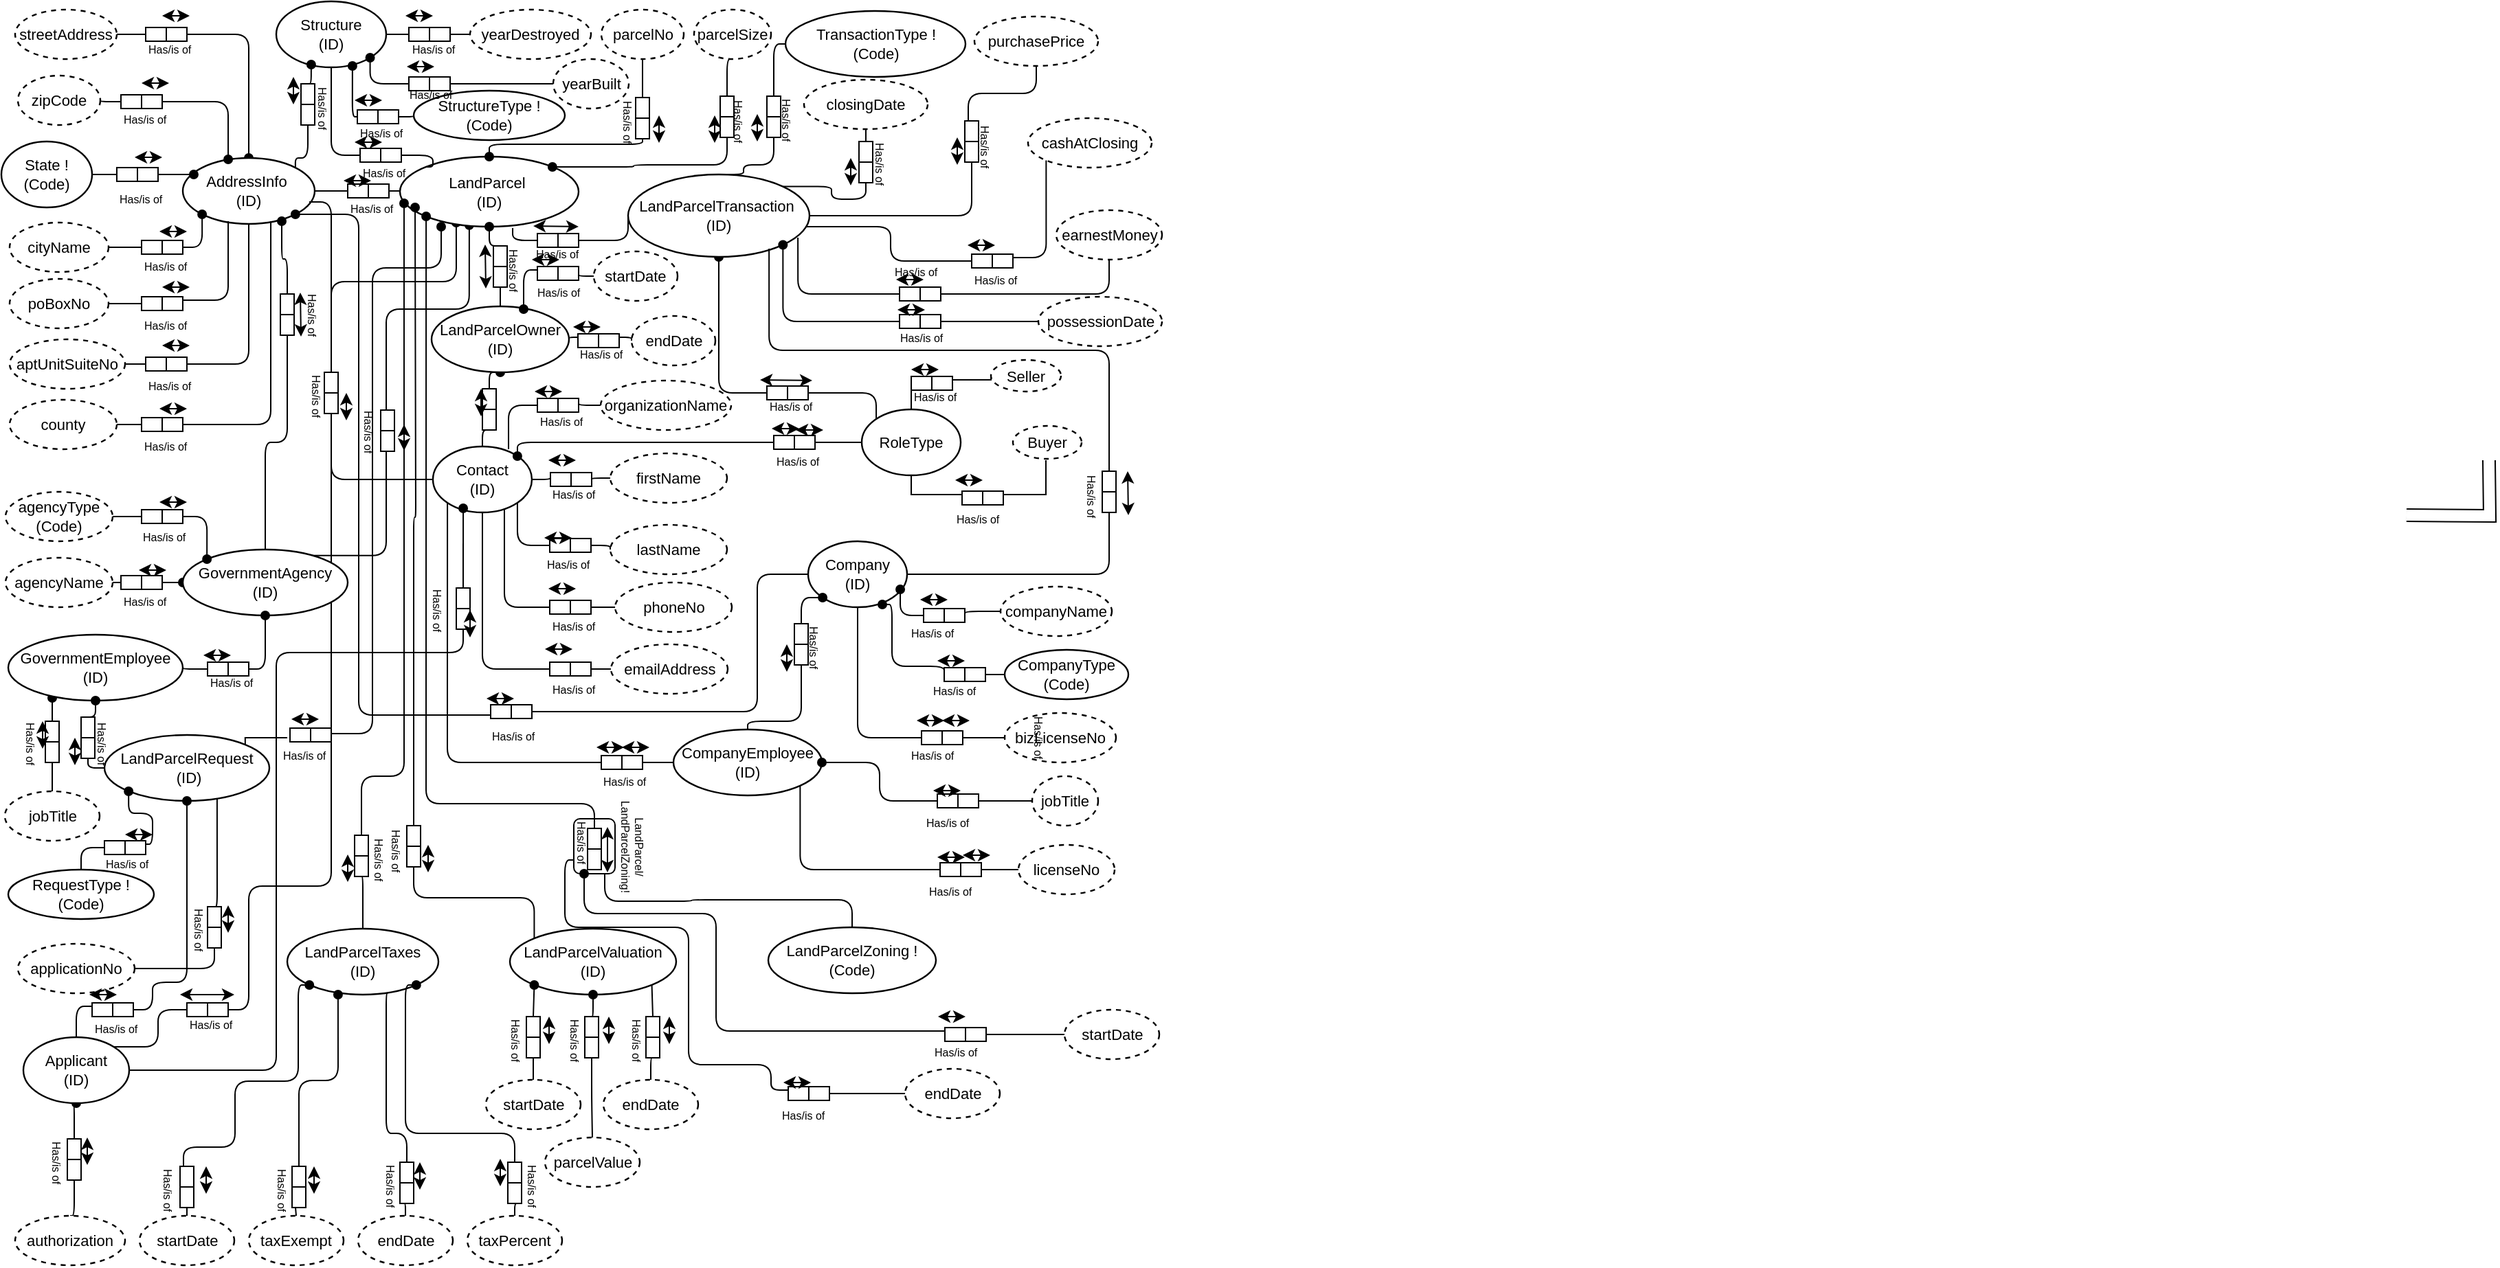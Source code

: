 <mxfile type="google" version="10.9.8"><diagram id="mzFl2c4d3CpBf7zhUGzk" name="Page-1"><mxGraphModel grid="1" shadow="0" math="0" pageHeight="1100" pageWidth="850" pageScale="1" page="1" fold="1" arrows="1" connect="1" tooltips="1" guides="1" gridSize="10" dy="565" dx="705"><root><mxCell id="0" /><mxCell id="1" parent="0" /><mxCell id="pDxX7wtH1zJPrdVKfMaS-505" parent="1" style="edgeStyle=orthogonalEdgeStyle;rounded=1;orthogonalLoop=1;jettySize=auto;html=1;exitX=1;exitY=0.5;exitDx=0;exitDy=0;entryX=0.315;entryY=0.941;entryDx=0;entryDy=0;entryPerimeter=0;startArrow=none;startFill=0;endArrow=oval;endFill=1;" edge="1" target="pDxX7wtH1zJPrdVKfMaS-4" source="pDxX7wtH1zJPrdVKfMaS-496"><mxGeometry as="geometry" relative="1"><Array as="points"><mxPoint y="740" x="180" /><mxPoint y="650" x="180" /><mxPoint y="650" x="240" /><mxPoint y="210" x="240" /><mxPoint y="210" x="331" /></Array></mxGeometry></mxCell><mxCell id="1gr0BkwXqdRjVhLAauKS-4" parent="1" style="edgeStyle=orthogonalEdgeStyle;rounded=1;orthogonalLoop=1;jettySize=auto;html=1;exitX=0.75;exitY=1;exitDx=0;exitDy=0;entryX=0.5;entryY=0;entryDx=0;entryDy=0;endArrow=none;endFill=0;" edge="1" target="pDxX7wtH1zJPrdVKfMaS-12" source="1gr0BkwXqdRjVhLAauKS-1"><mxGeometry as="geometry" relative="1" /></mxCell><mxCell id="1gr0BkwXqdRjVhLAauKS-5" parent="1" style="edgeStyle=orthogonalEdgeStyle;rounded=1;orthogonalLoop=1;jettySize=auto;html=1;exitX=0;exitY=0.75;exitDx=0;exitDy=0;entryX=0;entryY=0.25;entryDx=0;entryDy=0;endArrow=none;endFill=0;" edge="1" target="pDxX7wtH1zJPrdVKfMaS-635" source="1gr0BkwXqdRjVhLAauKS-1"><mxGeometry as="geometry" relative="1"><Array as="points"><mxPoint y="631" x="410" /><mxPoint y="680" x="410" /><mxPoint y="680" x="500" /><mxPoint y="780" x="500" /><mxPoint y="780" x="560" /><mxPoint y="798" x="560" /></Array></mxGeometry></mxCell><mxCell id="1gr0BkwXqdRjVhLAauKS-1" value="" parent="1" vertex="1" style="rounded=1;whiteSpace=wrap;html=1;"><mxGeometry as="geometry" height="40" width="30" y="601" x="416.5" /></mxCell><mxCell id="pDxX7wtH1zJPrdVKfMaS-309" parent="1" style="edgeStyle=orthogonalEdgeStyle;rounded=1;orthogonalLoop=1;jettySize=auto;html=1;exitX=0.746;exitY=0.092;exitDx=0;exitDy=0;entryX=0.388;entryY=0.978;entryDx=0;entryDy=0;startArrow=none;startFill=0;endArrow=oval;endFill=1;entryPerimeter=0;exitPerimeter=0;" edge="1" target="pDxX7wtH1zJPrdVKfMaS-4" source="pDxX7wtH1zJPrdVKfMaS-7"><mxGeometry as="geometry" relative="1"><Array as="points"><mxPoint y="409" x="280" /><mxPoint y="230" x="280" /><mxPoint y="230" x="340" /></Array></mxGeometry></mxCell><mxCell id="pDxX7wtH1zJPrdVKfMaS-4" value="LandParcel &lt;br&gt;(ID)" parent="1" vertex="1" style="html=1;whiteSpace=wrap;ellipse;fontSize=11;fontColor=#000000;spacing=5;strokeOpacity=100;strokeWidth=1.2;"><mxGeometry as="geometry" height="51" width="130" y="119" x="290" /></mxCell><mxCell id="pDxX7wtH1zJPrdVKfMaS-259" parent="1" style="edgeStyle=orthogonalEdgeStyle;rounded=1;orthogonalLoop=1;jettySize=auto;html=1;exitX=0;exitY=0.5;exitDx=0;exitDy=0;entryX=1;entryY=0.5;entryDx=0;entryDy=0;startArrow=none;startFill=0;endArrow=none;endFill=0;" edge="1" target="pDxX7wtH1zJPrdVKfMaS-141" source="pDxX7wtH1zJPrdVKfMaS-5"><mxGeometry as="geometry" relative="1"><Array as="points"><mxPoint y="180" x="456" /></Array></mxGeometry></mxCell><mxCell id="pDxX7wtH1zJPrdVKfMaS-312" parent="1" style="edgeStyle=orthogonalEdgeStyle;rounded=1;orthogonalLoop=1;jettySize=auto;html=1;exitX=0.5;exitY=1;exitDx=0;exitDy=0;entryX=0;entryY=0.5;entryDx=0;entryDy=0;startArrow=oval;startFill=1;endArrow=none;endFill=0;" edge="1" target="pDxX7wtH1zJPrdVKfMaS-257" source="pDxX7wtH1zJPrdVKfMaS-5"><mxGeometry as="geometry" relative="1" /></mxCell><mxCell id="pDxX7wtH1zJPrdVKfMaS-5" value="LandParcelTransaction &lt;br&gt;(ID)" parent="1" vertex="1" style="html=1;whiteSpace=wrap;ellipse;fontSize=11;fontColor=#000000;spacing=5;strokeOpacity=100;strokeWidth=1.2;"><mxGeometry as="geometry" height="60" width="132" y="132" x="456" /></mxCell><mxCell id="pDxX7wtH1zJPrdVKfMaS-106" parent="1" style="edgeStyle=orthogonalEdgeStyle;rounded=1;orthogonalLoop=1;jettySize=auto;html=1;entryX=1;entryY=0.5;entryDx=0;entryDy=0;startArrow=oval;startFill=1;endArrow=none;endFill=0;" edge="1" target="pDxX7wtH1zJPrdVKfMaS-101" source="pDxX7wtH1zJPrdVKfMaS-6"><mxGeometry as="geometry" relative="1" /></mxCell><mxCell id="pDxX7wtH1zJPrdVKfMaS-133" parent="1" style="edgeStyle=orthogonalEdgeStyle;rounded=1;orthogonalLoop=1;jettySize=auto;html=1;entryX=0;entryY=0.5;entryDx=0;entryDy=0;startArrow=none;startFill=0;endArrow=none;endFill=0;" edge="1" target="pDxX7wtH1zJPrdVKfMaS-129" source="pDxX7wtH1zJPrdVKfMaS-6"><mxGeometry as="geometry" relative="1" /></mxCell><mxCell id="pDxX7wtH1zJPrdVKfMaS-6" value="AddressInfo &lt;br&gt;(ID)" parent="1" vertex="1" style="html=1;whiteSpace=wrap;ellipse;fontSize=11;fontColor=#000000;spacing=5;strokeOpacity=100;strokeWidth=1.2;"><mxGeometry as="geometry" height="48" width="96" y="120" x="132" /></mxCell><mxCell id="pDxX7wtH1zJPrdVKfMaS-209" parent="1" style="edgeStyle=orthogonalEdgeStyle;rounded=1;orthogonalLoop=1;jettySize=auto;html=1;exitX=0;exitY=0.5;exitDx=0;exitDy=0;entryX=1;entryY=0.5;entryDx=0;entryDy=0;startArrow=oval;startFill=1;endArrow=none;endFill=0;" edge="1" target="pDxX7wtH1zJPrdVKfMaS-205" source="pDxX7wtH1zJPrdVKfMaS-7"><mxGeometry as="geometry" relative="1" /></mxCell><mxCell id="pDxX7wtH1zJPrdVKfMaS-7" value="GovernmentAgency&lt;br&gt;(ID)" parent="1" vertex="1" style="html=1;whiteSpace=wrap;ellipse;fontSize=11;fontColor=#000000;spacing=5;strokeOpacity=100;strokeWidth=1.2;"><mxGeometry as="geometry" height="48" width="120" y="405" x="132" /></mxCell><mxCell id="pDxX7wtH1zJPrdVKfMaS-150" parent="1" style="edgeStyle=orthogonalEdgeStyle;rounded=1;orthogonalLoop=1;jettySize=auto;html=1;exitX=1;exitY=0.5;exitDx=0;exitDy=0;entryX=0;entryY=0.5;entryDx=0;entryDy=0;startArrow=none;startFill=0;endArrow=none;endFill=0;" edge="1" target="pDxX7wtH1zJPrdVKfMaS-148" source="pDxX7wtH1zJPrdVKfMaS-8"><mxGeometry as="geometry" relative="1" /></mxCell><mxCell id="pDxX7wtH1zJPrdVKfMaS-8" value="Structure&lt;br&gt;(ID)" parent="1" vertex="1" style="html=1;whiteSpace=wrap;ellipse;fontSize=11;fontColor=#000000;spacing=5;strokeOpacity=100;strokeWidth=1.2;"><mxGeometry as="geometry" height="48" width="80" y="6" x="200" /></mxCell><mxCell id="pDxX7wtH1zJPrdVKfMaS-230" parent="1" style="edgeStyle=orthogonalEdgeStyle;rounded=1;orthogonalLoop=1;jettySize=auto;html=1;exitX=0.5;exitY=1;exitDx=0;exitDy=0;entryX=0;entryY=0.5;entryDx=0;entryDy=0;startArrow=oval;startFill=1;endArrow=none;endFill=0;" edge="1" target="pDxX7wtH1zJPrdVKfMaS-228" source="pDxX7wtH1zJPrdVKfMaS-9"><mxGeometry as="geometry" relative="1" /></mxCell><mxCell id="pDxX7wtH1zJPrdVKfMaS-9" value="LandParcelOwner&lt;br&gt;(ID)" parent="1" vertex="1" style="html=1;whiteSpace=wrap;ellipse;fontSize=11;fontColor=#000000;spacing=5;strokeOpacity=100;strokeWidth=1.2;"><mxGeometry as="geometry" height="48" width="100" y="228" x="313" /></mxCell><mxCell id="pDxX7wtH1zJPrdVKfMaS-10" value="&lt;div&gt;LandParcelTaxes&lt;/div&gt;(ID)" parent="1" vertex="1" style="html=1;whiteSpace=wrap;ellipse;fontSize=11;fontColor=#000000;spacing=5;strokeOpacity=100;strokeWidth=1.2;"><mxGeometry as="geometry" height="48" width="110" y="681" x="208" /></mxCell><mxCell id="pDxX7wtH1zJPrdVKfMaS-11" value="&lt;div&gt;LandParcelValuation&lt;/div&gt;(ID)" parent="1" vertex="1" style="html=1;whiteSpace=wrap;ellipse;fontSize=11;fontColor=#000000;spacing=5;strokeOpacity=100;strokeWidth=1.2;"><mxGeometry as="geometry" height="48" width="121" y="681" x="370" /></mxCell><mxCell id="pDxX7wtH1zJPrdVKfMaS-12" value="LandParcelZoning !&lt;br&gt;(Code)" parent="1" vertex="1" style="html=1;whiteSpace=wrap;ellipse;fontSize=11;fontColor=#000000;spacing=5;strokeOpacity=100;strokeWidth=1.2;"><mxGeometry as="geometry" height="48" width="122" y="680" x="558" /></mxCell><mxCell id="pDxX7wtH1zJPrdVKfMaS-513" parent="1" style="edgeStyle=orthogonalEdgeStyle;rounded=1;orthogonalLoop=1;jettySize=auto;html=1;exitX=0;exitY=0.5;exitDx=0;exitDy=0;entryX=1;entryY=0.5;entryDx=0;entryDy=0;startArrow=none;startFill=0;endArrow=none;endFill=0;" edge="1" target="pDxX7wtH1zJPrdVKfMaS-509" source="pDxX7wtH1zJPrdVKfMaS-13"><mxGeometry as="geometry" relative="1" /></mxCell><mxCell id="pDxX7wtH1zJPrdVKfMaS-13" value="LandParcelRequest&lt;br&gt; (ID)" parent="1" vertex="1" style="html=1;whiteSpace=wrap;ellipse;fontSize=11;fontColor=#000000;spacing=5;strokeOpacity=100;strokeWidth=1.2;"><mxGeometry as="geometry" height="48" width="120" y="540" x="75" /></mxCell><mxCell id="pDxX7wtH1zJPrdVKfMaS-304" parent="1" style="edgeStyle=orthogonalEdgeStyle;rounded=1;orthogonalLoop=1;jettySize=auto;html=1;exitX=0;exitY=0.5;exitDx=0;exitDy=0;entryX=1;entryY=0.5;entryDx=0;entryDy=0;startArrow=none;startFill=0;endArrow=none;endFill=0;" edge="1" target="pDxX7wtH1zJPrdVKfMaS-300" source="pDxX7wtH1zJPrdVKfMaS-14"><mxGeometry as="geometry" relative="1" /></mxCell><mxCell id="kZnq-stwjR0du4fUAdAA-72" parent="1" style="edgeStyle=orthogonalEdgeStyle;rounded=0;orthogonalLoop=1;jettySize=auto;html=1;exitX=0.5;exitY=0;exitDx=0;exitDy=0;entryX=0;entryY=0.5;entryDx=0;entryDy=0;endArrow=none;endFill=0;" edge="1" target="pDxX7wtH1zJPrdVKfMaS-314" source="pDxX7wtH1zJPrdVKfMaS-14"><mxGeometry as="geometry" relative="1" /></mxCell><mxCell id="pDxX7wtH1zJPrdVKfMaS-14" value="&lt;div&gt;RoleType&lt;/div&gt;" parent="1" vertex="1" style="html=1;whiteSpace=wrap;ellipse;fontSize=11;fontColor=#000000;spacing=5;strokeOpacity=100;strokeWidth=1.2;"><mxGeometry as="geometry" height="48" width="72" y="303" x="626" /></mxCell><mxCell id="pDxX7wtH1zJPrdVKfMaS-15" value="&lt;div&gt;Seller&lt;/div&gt;" parent="1" vertex="1" style="html=1;whiteSpace=wrap;ellipse;fontSize=11;fontColor=#000000;spacing=5;strokeOpacity=100;strokeWidth=1.2;dashed=1;"><mxGeometry as="geometry" height="23" width="51" y="267" x="720" /></mxCell><mxCell id="pDxX7wtH1zJPrdVKfMaS-326" parent="1" style="edgeStyle=orthogonalEdgeStyle;rounded=1;orthogonalLoop=1;jettySize=auto;html=1;exitX=1;exitY=0.5;exitDx=0;exitDy=0;entryX=1;entryY=0.5;entryDx=0;entryDy=0;startArrow=none;startFill=0;endArrow=none;endFill=0;" edge="1" target="pDxX7wtH1zJPrdVKfMaS-319" source="pDxX7wtH1zJPrdVKfMaS-16"><mxGeometry as="geometry" relative="1" /></mxCell><mxCell id="pDxX7wtH1zJPrdVKfMaS-336" parent="1" style="edgeStyle=orthogonalEdgeStyle;rounded=1;orthogonalLoop=1;jettySize=auto;html=1;exitX=0;exitY=0.5;exitDx=0;exitDy=0;entryX=1;entryY=0.5;entryDx=0;entryDy=0;startArrow=none;startFill=0;endArrow=none;endFill=0;" edge="1" target="pDxX7wtH1zJPrdVKfMaS-334" source="pDxX7wtH1zJPrdVKfMaS-16"><mxGeometry as="geometry" relative="1"><Array as="points"><mxPoint y="423" x="550" /><mxPoint y="523" x="550" /></Array></mxGeometry></mxCell><mxCell id="pDxX7wtH1zJPrdVKfMaS-16" value="Company&lt;br&gt;(ID)" parent="1" vertex="1" style="html=1;whiteSpace=wrap;ellipse;fontSize=11;fontColor=#000000;spacing=5;strokeOpacity=100;strokeWidth=1.2;"><mxGeometry as="geometry" height="48" width="72" y="399" x="587" /></mxCell><mxCell id="pDxX7wtH1zJPrdVKfMaS-103" parent="1" style="edgeStyle=orthogonalEdgeStyle;rounded=1;orthogonalLoop=1;jettySize=auto;html=1;entryX=0;entryY=0.5;entryDx=0;entryDy=0;startArrow=none;startFill=0;endArrow=none;endFill=0;" edge="1" target="pDxX7wtH1zJPrdVKfMaS-101" source="pDxX7wtH1zJPrdVKfMaS-17"><mxGeometry as="geometry" relative="1" /></mxCell><mxCell id="pDxX7wtH1zJPrdVKfMaS-17" value="streetAddress" parent="1" vertex="1" style="html=1;whiteSpace=wrap;ellipse;fontSize=11;fontColor=#000000;spacing=5;strokeOpacity=100;strokeWidth=1.2;dashed=1;"><mxGeometry as="geometry" height="36" width="74" y="12" x="10" /></mxCell><mxCell id="pDxX7wtH1zJPrdVKfMaS-374" parent="1" style="edgeStyle=orthogonalEdgeStyle;rounded=1;orthogonalLoop=1;jettySize=auto;html=1;exitX=0;exitY=0.5;exitDx=0;exitDy=0;entryX=1;entryY=0.5;entryDx=0;entryDy=0;startArrow=none;startFill=0;endArrow=none;endFill=0;" edge="1" target="pDxX7wtH1zJPrdVKfMaS-372" source="pDxX7wtH1zJPrdVKfMaS-19"><mxGeometry as="geometry" relative="1" /></mxCell><mxCell id="pDxX7wtH1zJPrdVKfMaS-19" value="jobTitle" parent="1" vertex="1" style="html=1;whiteSpace=wrap;ellipse;fontSize=11;fontColor=#000000;spacing=5;strokeOpacity=100;strokeWidth=1.2;dashed=1;"><mxGeometry as="geometry" height="36" width="48" y="570" x="750" /></mxCell><mxCell id="pDxX7wtH1zJPrdVKfMaS-23" value="zipCode" parent="1" vertex="1" style="html=1;whiteSpace=wrap;ellipse;fontSize=11;fontColor=#000000;spacing=5;strokeOpacity=100;strokeWidth=1.2;dashed=1;"><mxGeometry as="geometry" height="36" width="60" y="60" x="12" /></mxCell><mxCell id="pDxX7wtH1zJPrdVKfMaS-113" parent="1" style="edgeStyle=orthogonalEdgeStyle;rounded=1;orthogonalLoop=1;jettySize=auto;html=1;exitX=1;exitY=0.5;exitDx=0;exitDy=0;entryX=0;entryY=0.5;entryDx=0;entryDy=0;startArrow=none;startFill=0;endArrow=none;endFill=0;" edge="1" target="pDxX7wtH1zJPrdVKfMaS-93" source="pDxX7wtH1zJPrdVKfMaS-28"><mxGeometry as="geometry" relative="1" /></mxCell><mxCell id="pDxX7wtH1zJPrdVKfMaS-28" value="cityName" parent="1" vertex="1" style="html=1;whiteSpace=wrap;ellipse;fontSize=11;fontColor=#000000;spacing=5;strokeOpacity=100;strokeWidth=1.2;dashed=1;"><mxGeometry as="geometry" height="36" width="72" y="167" x="6" /></mxCell><mxCell id="pDxX7wtH1zJPrdVKfMaS-33" value="State !&lt;br&gt;(Code)" parent="1" vertex="1" style="html=1;whiteSpace=wrap;ellipse;fontSize=11;fontColor=#000000;spacing=5;strokeOpacity=100;strokeWidth=1.2;"><mxGeometry as="geometry" height="48" width="66" y="108" /></mxCell><mxCell id="pDxX7wtH1zJPrdVKfMaS-115" parent="1" style="edgeStyle=orthogonalEdgeStyle;rounded=1;orthogonalLoop=1;jettySize=auto;html=1;exitX=1;exitY=0.5;exitDx=0;exitDy=0;entryX=0;entryY=0.5;entryDx=0;entryDy=0;startArrow=none;startFill=0;endArrow=none;endFill=0;" edge="1" target="pDxX7wtH1zJPrdVKfMaS-91" source="pDxX7wtH1zJPrdVKfMaS-38"><mxGeometry as="geometry" relative="1" /></mxCell><mxCell id="pDxX7wtH1zJPrdVKfMaS-38" value="poBoxNo" parent="1" vertex="1" style="html=1;whiteSpace=wrap;ellipse;fontSize=11;fontColor=#000000;spacing=5;strokeOpacity=100;strokeWidth=1.2;dashed=1;"><mxGeometry as="geometry" height="36" width="72" y="208" x="6" /></mxCell><mxCell id="pDxX7wtH1zJPrdVKfMaS-43" value="aptUnitSuiteNo" parent="1" vertex="1" style="html=1;whiteSpace=wrap;ellipse;fontSize=11;fontColor=#000000;spacing=5;strokeOpacity=100;strokeWidth=1.2;dashed=1;"><mxGeometry as="geometry" height="36" width="84" y="252" x="6" /></mxCell><mxCell id="pDxX7wtH1zJPrdVKfMaS-70" value="yearBuilt" parent="1" vertex="1" style="html=1;whiteSpace=wrap;ellipse;fontSize=11;fontColor=#000000;spacing=5;strokeOpacity=100;strokeWidth=1.2;dashed=1;"><mxGeometry as="geometry" height="36" width="55" y="48" x="401.5" /></mxCell><mxCell id="pDxX7wtH1zJPrdVKfMaS-186" parent="1" style="edgeStyle=orthogonalEdgeStyle;rounded=1;orthogonalLoop=1;jettySize=auto;html=1;exitX=0.5;exitY=1;exitDx=0;exitDy=0;entryX=0;entryY=0.5;entryDx=0;entryDy=0;startArrow=none;startFill=0;endArrow=none;endFill=0;" edge="1" target="pDxX7wtH1zJPrdVKfMaS-183" source="pDxX7wtH1zJPrdVKfMaS-71"><mxGeometry as="geometry" relative="1" /></mxCell><mxCell id="pDxX7wtH1zJPrdVKfMaS-71" value="parcelNo" parent="1" vertex="1" style="html=1;whiteSpace=wrap;ellipse;fontSize=11;fontColor=#000000;spacing=5;strokeOpacity=100;strokeWidth=1.2;dashed=1;"><mxGeometry as="geometry" height="36" width="60" y="12" x="436.5" /></mxCell><mxCell id="pDxX7wtH1zJPrdVKfMaS-118" parent="1" style="edgeStyle=orthogonalEdgeStyle;rounded=1;orthogonalLoop=1;jettySize=auto;html=1;entryX=1;entryY=0.5;entryDx=0;entryDy=0;startArrow=none;startFill=0;endArrow=none;endFill=0;" edge="1" target="pDxX7wtH1zJPrdVKfMaS-43" source="pDxX7wtH1zJPrdVKfMaS-83"><mxGeometry as="geometry" relative="1" /></mxCell><mxCell id="pDxX7wtH1zJPrdVKfMaS-119" parent="1" style="edgeStyle=orthogonalEdgeStyle;rounded=1;orthogonalLoop=1;jettySize=auto;html=1;exitX=1;exitY=0.5;exitDx=0;exitDy=0;entryX=0.5;entryY=1;entryDx=0;entryDy=0;startArrow=none;startFill=0;endArrow=none;endFill=0;" edge="1" target="pDxX7wtH1zJPrdVKfMaS-6" source="pDxX7wtH1zJPrdVKfMaS-83"><mxGeometry as="geometry" relative="1" /></mxCell><mxCell id="pDxX7wtH1zJPrdVKfMaS-83" value="" parent="1" vertex="1" style="rounded=0;whiteSpace=wrap;html=1;"><mxGeometry as="geometry" height="10" width="30" y="265" x="105" /></mxCell><mxCell id="pDxX7wtH1zJPrdVKfMaS-88" value="" parent="1" style="endArrow=none;html=1;exitX=0.5;exitY=1;exitDx=0;exitDy=0;entryX=0.5;entryY=0;entryDx=0;entryDy=0;" edge="1" target="pDxX7wtH1zJPrdVKfMaS-83" source="pDxX7wtH1zJPrdVKfMaS-83"><mxGeometry as="geometry" height="50" width="50" relative="1"><mxPoint as="sourcePoint" y="290" x="142" /><mxPoint as="targetPoint" y="265" x="142" /></mxGeometry></mxCell><mxCell id="pDxX7wtH1zJPrdVKfMaS-117" parent="1" style="edgeStyle=orthogonalEdgeStyle;rounded=1;orthogonalLoop=1;jettySize=auto;html=1;exitX=1;exitY=0.25;exitDx=0;exitDy=0;startArrow=none;startFill=0;endArrow=none;endFill=0;entryX=0.344;entryY=0.958;entryDx=0;entryDy=0;entryPerimeter=0;" edge="1" target="pDxX7wtH1zJPrdVKfMaS-6" source="pDxX7wtH1zJPrdVKfMaS-91"><mxGeometry as="geometry" relative="1"><mxPoint as="targetPoint" y="170" x="157" /></mxGeometry></mxCell><mxCell id="pDxX7wtH1zJPrdVKfMaS-91" value="" parent="1" vertex="1" style="rounded=0;whiteSpace=wrap;html=1;"><mxGeometry as="geometry" height="10" width="30" y="221" x="102" /></mxCell><mxCell id="pDxX7wtH1zJPrdVKfMaS-92" value="" parent="1" style="endArrow=none;html=1;exitX=0.5;exitY=1;exitDx=0;exitDy=0;entryX=0.5;entryY=0;entryDx=0;entryDy=0;" edge="1" target="pDxX7wtH1zJPrdVKfMaS-91" source="pDxX7wtH1zJPrdVKfMaS-91"><mxGeometry as="geometry" height="50" width="50" relative="1"><mxPoint as="sourcePoint" y="246" x="139" /><mxPoint as="targetPoint" y="221" x="139" /></mxGeometry></mxCell><mxCell id="pDxX7wtH1zJPrdVKfMaS-114" parent="1" style="edgeStyle=orthogonalEdgeStyle;rounded=1;orthogonalLoop=1;jettySize=auto;html=1;exitX=1;exitY=0.5;exitDx=0;exitDy=0;entryX=0;entryY=1;entryDx=0;entryDy=0;startArrow=none;startFill=0;endArrow=oval;endFill=1;" edge="1" target="pDxX7wtH1zJPrdVKfMaS-6" source="pDxX7wtH1zJPrdVKfMaS-93"><mxGeometry as="geometry" relative="1" /></mxCell><mxCell id="pDxX7wtH1zJPrdVKfMaS-93" value="" parent="1" vertex="1" style="rounded=0;whiteSpace=wrap;html=1;"><mxGeometry as="geometry" height="10" width="30" y="180" x="102" /></mxCell><mxCell id="pDxX7wtH1zJPrdVKfMaS-94" value="" parent="1" style="endArrow=none;html=1;exitX=0.5;exitY=1;exitDx=0;exitDy=0;entryX=0.5;entryY=0;entryDx=0;entryDy=0;" edge="1" target="pDxX7wtH1zJPrdVKfMaS-93" source="pDxX7wtH1zJPrdVKfMaS-93"><mxGeometry as="geometry" height="50" width="50" relative="1"><mxPoint as="sourcePoint" y="205" x="139" /><mxPoint as="targetPoint" y="180" x="139" /></mxGeometry></mxCell><mxCell id="pDxX7wtH1zJPrdVKfMaS-111" parent="1" style="edgeStyle=orthogonalEdgeStyle;rounded=1;orthogonalLoop=1;jettySize=auto;html=1;exitX=1;exitY=0.5;exitDx=0;exitDy=0;entryX=0.083;entryY=0.25;entryDx=0;entryDy=0;entryPerimeter=0;startArrow=none;startFill=0;endArrow=oval;endFill=1;" edge="1" target="pDxX7wtH1zJPrdVKfMaS-6" source="pDxX7wtH1zJPrdVKfMaS-95"><mxGeometry as="geometry" relative="1" /></mxCell><mxCell id="pDxX7wtH1zJPrdVKfMaS-112" parent="1" style="edgeStyle=orthogonalEdgeStyle;rounded=1;orthogonalLoop=1;jettySize=auto;html=1;exitX=0;exitY=0.5;exitDx=0;exitDy=0;entryX=1;entryY=0.5;entryDx=0;entryDy=0;startArrow=none;startFill=0;endArrow=none;endFill=0;" edge="1" target="pDxX7wtH1zJPrdVKfMaS-33" source="pDxX7wtH1zJPrdVKfMaS-95"><mxGeometry as="geometry" relative="1" /></mxCell><mxCell id="pDxX7wtH1zJPrdVKfMaS-95" value="" parent="1" vertex="1" style="rounded=0;whiteSpace=wrap;html=1;"><mxGeometry as="geometry" height="10" width="30" y="127" x="84" /></mxCell><mxCell id="pDxX7wtH1zJPrdVKfMaS-96" value="" parent="1" style="endArrow=none;html=1;exitX=0.5;exitY=1;exitDx=0;exitDy=0;entryX=0.5;entryY=0;entryDx=0;entryDy=0;" edge="1" target="pDxX7wtH1zJPrdVKfMaS-95" source="pDxX7wtH1zJPrdVKfMaS-95"><mxGeometry as="geometry" height="50" width="50" relative="1"><mxPoint as="sourcePoint" y="152" x="121" /><mxPoint as="targetPoint" y="127" x="121" /></mxGeometry></mxCell><mxCell id="pDxX7wtH1zJPrdVKfMaS-108" parent="1" style="edgeStyle=orthogonalEdgeStyle;rounded=1;orthogonalLoop=1;jettySize=auto;html=1;exitX=0;exitY=0.5;exitDx=0;exitDy=0;entryX=1;entryY=0.5;entryDx=0;entryDy=0;startArrow=none;startFill=0;endArrow=none;endFill=0;" edge="1" target="pDxX7wtH1zJPrdVKfMaS-23" source="pDxX7wtH1zJPrdVKfMaS-99"><mxGeometry as="geometry" relative="1" /></mxCell><mxCell id="pDxX7wtH1zJPrdVKfMaS-122" parent="1" style="edgeStyle=orthogonalEdgeStyle;rounded=1;orthogonalLoop=1;jettySize=auto;html=1;exitX=1;exitY=0.5;exitDx=0;exitDy=0;entryX=0.344;entryY=0.021;entryDx=0;entryDy=0;entryPerimeter=0;startArrow=none;startFill=0;endArrow=oval;endFill=1;" edge="1" target="pDxX7wtH1zJPrdVKfMaS-6" source="pDxX7wtH1zJPrdVKfMaS-99"><mxGeometry as="geometry" relative="1" /></mxCell><mxCell id="pDxX7wtH1zJPrdVKfMaS-99" value="" parent="1" vertex="1" style="rounded=0;whiteSpace=wrap;html=1;"><mxGeometry as="geometry" height="10" width="30" y="74" x="87" /></mxCell><mxCell id="pDxX7wtH1zJPrdVKfMaS-100" value="" parent="1" style="endArrow=none;html=1;exitX=0.5;exitY=1;exitDx=0;exitDy=0;entryX=0.5;entryY=0;entryDx=0;entryDy=0;" edge="1" target="pDxX7wtH1zJPrdVKfMaS-99" source="pDxX7wtH1zJPrdVKfMaS-99"><mxGeometry as="geometry" height="50" width="50" relative="1"><mxPoint as="sourcePoint" y="99" x="124" /><mxPoint as="targetPoint" y="74" x="124" /></mxGeometry></mxCell><mxCell id="pDxX7wtH1zJPrdVKfMaS-101" value="" parent="1" vertex="1" style="rounded=0;whiteSpace=wrap;html=1;"><mxGeometry as="geometry" height="10" width="30" y="25" x="105" /></mxCell><mxCell id="pDxX7wtH1zJPrdVKfMaS-102" value="" parent="1" style="endArrow=none;html=1;exitX=0.5;exitY=1;exitDx=0;exitDy=0;entryX=0.5;entryY=0;entryDx=0;entryDy=0;" edge="1" target="pDxX7wtH1zJPrdVKfMaS-101" source="pDxX7wtH1zJPrdVKfMaS-101"><mxGeometry as="geometry" height="50" width="50" relative="1"><mxPoint as="sourcePoint" y="50" x="142" /><mxPoint as="targetPoint" y="25" x="142" /></mxGeometry></mxCell><mxCell id="pDxX7wtH1zJPrdVKfMaS-132" parent="1" style="edgeStyle=orthogonalEdgeStyle;rounded=1;orthogonalLoop=1;jettySize=auto;html=1;exitX=1;exitY=0.5;exitDx=0;exitDy=0;entryX=0;entryY=0.5;entryDx=0;entryDy=0;startArrow=none;startFill=0;endArrow=none;endFill=0;" edge="1" target="pDxX7wtH1zJPrdVKfMaS-4" source="pDxX7wtH1zJPrdVKfMaS-129"><mxGeometry as="geometry" relative="1" /></mxCell><mxCell id="pDxX7wtH1zJPrdVKfMaS-129" value="" parent="1" vertex="1" style="rounded=0;whiteSpace=wrap;html=1;"><mxGeometry as="geometry" height="10" width="30" y="139" x="252" /></mxCell><mxCell id="pDxX7wtH1zJPrdVKfMaS-130" value="" parent="1" style="endArrow=none;html=1;exitX=0.5;exitY=1;exitDx=0;exitDy=0;entryX=0.5;entryY=0;entryDx=0;entryDy=0;" edge="1" target="pDxX7wtH1zJPrdVKfMaS-129" source="pDxX7wtH1zJPrdVKfMaS-129"><mxGeometry as="geometry" height="50" width="50" relative="1"><mxPoint as="sourcePoint" y="164" x="289" /><mxPoint as="targetPoint" y="139" x="289" /></mxGeometry></mxCell><mxCell id="pDxX7wtH1zJPrdVKfMaS-322" parent="1" style="edgeStyle=orthogonalEdgeStyle;rounded=1;orthogonalLoop=1;jettySize=auto;html=1;exitX=0;exitY=0.5;exitDx=0;exitDy=0;entryX=0.631;entryY=1.02;entryDx=0;entryDy=0;entryPerimeter=0;startArrow=none;startFill=0;endArrow=none;endFill=0;" edge="1" target="pDxX7wtH1zJPrdVKfMaS-4" source="pDxX7wtH1zJPrdVKfMaS-141"><mxGeometry as="geometry" relative="1" /></mxCell><mxCell id="pDxX7wtH1zJPrdVKfMaS-141" value="" parent="1" vertex="1" style="rounded=0;whiteSpace=wrap;html=1;"><mxGeometry as="geometry" height="10" width="30" y="175" x="390" /></mxCell><mxCell id="pDxX7wtH1zJPrdVKfMaS-142" value="" parent="1" style="endArrow=none;html=1;exitX=0.5;exitY=1;exitDx=0;exitDy=0;entryX=0.5;entryY=0;entryDx=0;entryDy=0;" edge="1" target="pDxX7wtH1zJPrdVKfMaS-141" source="pDxX7wtH1zJPrdVKfMaS-141"><mxGeometry as="geometry" height="50" width="50" relative="1"><mxPoint as="sourcePoint" y="504" x="169" /><mxPoint as="targetPoint" y="479" x="169" /></mxGeometry></mxCell><mxCell id="pDxX7wtH1zJPrdVKfMaS-146" parent="1" style="edgeStyle=orthogonalEdgeStyle;rounded=1;orthogonalLoop=1;jettySize=auto;html=1;exitX=1;exitY=0.5;exitDx=0;exitDy=0;entryX=1;entryY=0;entryDx=0;entryDy=0;startArrow=none;startFill=0;endArrow=none;endFill=0;" edge="1" target="pDxX7wtH1zJPrdVKfMaS-6" source="pDxX7wtH1zJPrdVKfMaS-143"><mxGeometry as="geometry" relative="1"><Array as="points"><mxPoint y="120" x="223" /><mxPoint y="120" x="214" /></Array></mxGeometry></mxCell><mxCell id="pDxX7wtH1zJPrdVKfMaS-147" parent="1" style="edgeStyle=orthogonalEdgeStyle;rounded=1;orthogonalLoop=1;jettySize=auto;html=1;exitX=0;exitY=0.5;exitDx=0;exitDy=0;entryX=0.318;entryY=0.958;entryDx=0;entryDy=0;startArrow=none;startFill=0;endArrow=oval;endFill=1;entryPerimeter=0;" edge="1" target="pDxX7wtH1zJPrdVKfMaS-8" source="pDxX7wtH1zJPrdVKfMaS-143"><mxGeometry as="geometry" relative="1" /></mxCell><mxCell id="pDxX7wtH1zJPrdVKfMaS-143" value="" parent="1" vertex="1" style="rounded=0;whiteSpace=wrap;html=1;direction=south;"><mxGeometry as="geometry" height="30" width="10" y="66" x="218" /></mxCell><mxCell id="pDxX7wtH1zJPrdVKfMaS-144" value="" parent="1" style="endArrow=none;html=1;exitX=0.5;exitY=0;exitDx=0;exitDy=0;entryX=0.5;entryY=1;entryDx=0;entryDy=0;" edge="1" target="pDxX7wtH1zJPrdVKfMaS-143" source="pDxX7wtH1zJPrdVKfMaS-143"><mxGeometry as="geometry" height="50" width="50" relative="1"><mxPoint as="sourcePoint" y="76" x="245" /><mxPoint as="targetPoint" y="101" x="245" /></mxGeometry></mxCell><mxCell id="pDxX7wtH1zJPrdVKfMaS-212" parent="1" style="edgeStyle=orthogonalEdgeStyle;rounded=1;orthogonalLoop=1;jettySize=auto;html=1;exitX=1;exitY=0.5;exitDx=0;exitDy=0;entryX=0;entryY=0.5;entryDx=0;entryDy=0;startArrow=none;startFill=0;endArrow=none;endFill=0;" edge="1" target="pDxX7wtH1zJPrdVKfMaS-180" source="pDxX7wtH1zJPrdVKfMaS-148"><mxGeometry as="geometry" relative="1" /></mxCell><mxCell id="pDxX7wtH1zJPrdVKfMaS-148" value="" parent="1" vertex="1" style="rounded=0;whiteSpace=wrap;html=1;"><mxGeometry as="geometry" height="10" width="30" y="25" x="296.5" /></mxCell><mxCell id="pDxX7wtH1zJPrdVKfMaS-149" value="" parent="1" style="endArrow=none;html=1;exitX=0.5;exitY=1;exitDx=0;exitDy=0;entryX=0.5;entryY=0;entryDx=0;entryDy=0;" edge="1" target="pDxX7wtH1zJPrdVKfMaS-148" source="pDxX7wtH1zJPrdVKfMaS-148"><mxGeometry as="geometry" height="50" width="50" relative="1"><mxPoint as="sourcePoint" y="316" x="199.5" /><mxPoint as="targetPoint" y="291" x="199.5" /></mxGeometry></mxCell><mxCell id="pDxX7wtH1zJPrdVKfMaS-158" parent="1" style="edgeStyle=orthogonalEdgeStyle;rounded=1;orthogonalLoop=1;jettySize=auto;html=1;exitX=1;exitY=0.5;exitDx=0;exitDy=0;entryX=0;entryY=0;entryDx=0;entryDy=0;startArrow=none;startFill=0;endArrow=none;endFill=0;" edge="1" target="pDxX7wtH1zJPrdVKfMaS-4" source="pDxX7wtH1zJPrdVKfMaS-155"><mxGeometry as="geometry" relative="1"><Array as="points"><mxPoint y="118" x="314" /></Array></mxGeometry></mxCell><mxCell id="pDxX7wtH1zJPrdVKfMaS-165" parent="1" style="edgeStyle=orthogonalEdgeStyle;rounded=1;orthogonalLoop=1;jettySize=auto;html=1;exitX=0;exitY=0.5;exitDx=0;exitDy=0;entryX=0.5;entryY=1;entryDx=0;entryDy=0;startArrow=none;startFill=0;endArrow=none;endFill=0;" edge="1" target="pDxX7wtH1zJPrdVKfMaS-8" source="pDxX7wtH1zJPrdVKfMaS-155"><mxGeometry as="geometry" relative="1" /></mxCell><mxCell id="pDxX7wtH1zJPrdVKfMaS-155" value="" parent="1" vertex="1" style="rounded=0;whiteSpace=wrap;html=1;"><mxGeometry as="geometry" height="10" width="30" y="113" x="261" /></mxCell><mxCell id="pDxX7wtH1zJPrdVKfMaS-156" value="" parent="1" style="endArrow=none;html=1;exitX=0.5;exitY=1;exitDx=0;exitDy=0;entryX=0.5;entryY=0;entryDx=0;entryDy=0;" edge="1" target="pDxX7wtH1zJPrdVKfMaS-155" source="pDxX7wtH1zJPrdVKfMaS-155"><mxGeometry as="geometry" height="50" width="50" relative="1"><mxPoint as="sourcePoint" y="138" x="298" /><mxPoint as="targetPoint" y="113" x="298" /></mxGeometry></mxCell><mxCell id="pDxX7wtH1zJPrdVKfMaS-190" parent="1" style="edgeStyle=orthogonalEdgeStyle;rounded=1;orthogonalLoop=1;jettySize=auto;html=1;exitX=0.5;exitY=1;exitDx=0;exitDy=0;entryX=0;entryY=0.5;entryDx=0;entryDy=0;startArrow=none;startFill=0;endArrow=none;endFill=0;" edge="1" target="pDxX7wtH1zJPrdVKfMaS-188" source="pDxX7wtH1zJPrdVKfMaS-166"><mxGeometry as="geometry" relative="1" /></mxCell><mxCell id="pDxX7wtH1zJPrdVKfMaS-166" value="parcelSize" parent="1" vertex="1" style="html=1;whiteSpace=wrap;ellipse;fontSize=11;fontColor=#000000;spacing=5;strokeOpacity=100;strokeWidth=1.2;dashed=1;"><mxGeometry as="geometry" height="36" width="56" y="12" x="504" /></mxCell><mxCell id="pDxX7wtH1zJPrdVKfMaS-182" parent="1" style="edgeStyle=orthogonalEdgeStyle;rounded=1;orthogonalLoop=1;jettySize=auto;html=1;exitX=0;exitY=0.5;exitDx=0;exitDy=0;entryX=1;entryY=1;entryDx=0;entryDy=0;startArrow=none;startFill=0;endArrow=oval;endFill=1;" edge="1" target="pDxX7wtH1zJPrdVKfMaS-8" source="pDxX7wtH1zJPrdVKfMaS-178"><mxGeometry as="geometry" relative="1" /></mxCell><mxCell id="pDxX7wtH1zJPrdVKfMaS-213" parent="1" style="edgeStyle=orthogonalEdgeStyle;rounded=1;orthogonalLoop=1;jettySize=auto;html=1;exitX=1;exitY=0.5;exitDx=0;exitDy=0;entryX=0;entryY=0.5;entryDx=0;entryDy=0;startArrow=none;startFill=0;endArrow=none;endFill=0;" edge="1" target="pDxX7wtH1zJPrdVKfMaS-70" source="pDxX7wtH1zJPrdVKfMaS-178"><mxGeometry as="geometry" relative="1" /></mxCell><mxCell id="pDxX7wtH1zJPrdVKfMaS-178" value="" parent="1" vertex="1" style="rounded=0;whiteSpace=wrap;html=1;"><mxGeometry as="geometry" height="10" width="30" y="61" x="296.5" /></mxCell><mxCell id="pDxX7wtH1zJPrdVKfMaS-179" value="" parent="1" style="endArrow=none;html=1;exitX=0.5;exitY=1;exitDx=0;exitDy=0;entryX=0.5;entryY=0;entryDx=0;entryDy=0;" edge="1" target="pDxX7wtH1zJPrdVKfMaS-178" source="pDxX7wtH1zJPrdVKfMaS-178"><mxGeometry as="geometry" height="50" width="50" relative="1"><mxPoint as="sourcePoint" y="86" x="333.5" /><mxPoint as="targetPoint" y="61" x="333.5" /></mxGeometry></mxCell><mxCell id="pDxX7wtH1zJPrdVKfMaS-180" value="yearDestroyed" parent="1" vertex="1" style="html=1;whiteSpace=wrap;ellipse;fontSize=11;fontColor=#000000;spacing=5;strokeOpacity=100;strokeWidth=1.2;dashed=1;"><mxGeometry as="geometry" height="36" width="88" y="12" x="341" /></mxCell><mxCell id="pDxX7wtH1zJPrdVKfMaS-721" parent="1" style="edgeStyle=orthogonalEdgeStyle;rounded=1;orthogonalLoop=1;jettySize=auto;html=1;exitX=1;exitY=0.5;exitDx=0;exitDy=0;entryX=0.5;entryY=0;entryDx=0;entryDy=0;startArrow=none;startFill=0;endArrow=oval;endFill=1;" edge="1" target="pDxX7wtH1zJPrdVKfMaS-4" source="pDxX7wtH1zJPrdVKfMaS-183"><mxGeometry as="geometry" relative="1"><Array as="points"><mxPoint y="110" x="467" /><mxPoint y="110" x="355" /></Array></mxGeometry></mxCell><mxCell id="pDxX7wtH1zJPrdVKfMaS-183" value="" parent="1" vertex="1" style="rounded=0;whiteSpace=wrap;html=1;direction=south;"><mxGeometry as="geometry" height="30" width="10" y="76" x="461.5" /></mxCell><mxCell id="pDxX7wtH1zJPrdVKfMaS-184" value="" parent="1" style="endArrow=none;html=1;exitX=0.5;exitY=0;exitDx=0;exitDy=0;entryX=0.5;entryY=1;entryDx=0;entryDy=0;" edge="1" target="pDxX7wtH1zJPrdVKfMaS-183" source="pDxX7wtH1zJPrdVKfMaS-183"><mxGeometry as="geometry" height="50" width="50" relative="1"><mxPoint as="sourcePoint" y="86" x="488.5" /><mxPoint as="targetPoint" y="111" x="488.5" /></mxGeometry></mxCell><mxCell id="pDxX7wtH1zJPrdVKfMaS-191" parent="1" style="edgeStyle=orthogonalEdgeStyle;rounded=1;orthogonalLoop=1;jettySize=auto;html=1;exitX=1;exitY=0.5;exitDx=0;exitDy=0;entryX=1;entryY=0;entryDx=0;entryDy=0;startArrow=none;startFill=0;endArrow=oval;endFill=1;" edge="1" target="pDxX7wtH1zJPrdVKfMaS-4" source="pDxX7wtH1zJPrdVKfMaS-188"><mxGeometry as="geometry" relative="1"><Array as="points"><mxPoint y="125" x="528" /><mxPoint y="125" x="460" /><mxPoint y="126" x="460" /></Array></mxGeometry></mxCell><mxCell id="pDxX7wtH1zJPrdVKfMaS-188" value="" parent="1" vertex="1" style="rounded=0;whiteSpace=wrap;html=1;direction=south;"><mxGeometry as="geometry" height="30" width="10" y="75" x="523" /></mxCell><mxCell id="pDxX7wtH1zJPrdVKfMaS-189" value="" parent="1" style="endArrow=none;html=1;exitX=0.5;exitY=0;exitDx=0;exitDy=0;entryX=0.5;entryY=1;entryDx=0;entryDy=0;" edge="1" target="pDxX7wtH1zJPrdVKfMaS-188" source="pDxX7wtH1zJPrdVKfMaS-188"><mxGeometry as="geometry" height="50" width="50" relative="1"><mxPoint as="sourcePoint" y="85" x="550" /><mxPoint as="targetPoint" y="110" x="550" /></mxGeometry></mxCell><mxCell id="pDxX7wtH1zJPrdVKfMaS-194" parent="1" style="edgeStyle=orthogonalEdgeStyle;rounded=1;orthogonalLoop=1;jettySize=auto;html=1;exitX=0;exitY=0.5;exitDx=0;exitDy=0;entryX=0.75;entryY=0.958;entryDx=0;entryDy=0;startArrow=none;startFill=0;endArrow=oval;endFill=1;entryPerimeter=0;" edge="1" target="pDxX7wtH1zJPrdVKfMaS-6" source="pDxX7wtH1zJPrdVKfMaS-192"><mxGeometry as="geometry" relative="1" /></mxCell><mxCell id="pDxX7wtH1zJPrdVKfMaS-418" parent="1" style="edgeStyle=orthogonalEdgeStyle;rounded=1;orthogonalLoop=1;jettySize=auto;html=1;exitX=1;exitY=0.5;exitDx=0;exitDy=0;entryX=0.5;entryY=0;entryDx=0;entryDy=0;startArrow=none;startFill=0;endArrow=none;endFill=0;" edge="1" target="pDxX7wtH1zJPrdVKfMaS-7" source="pDxX7wtH1zJPrdVKfMaS-192"><mxGeometry as="geometry" relative="1" /></mxCell><mxCell id="pDxX7wtH1zJPrdVKfMaS-192" value="" parent="1" vertex="1" style="rounded=0;whiteSpace=wrap;html=1;direction=south;"><mxGeometry as="geometry" height="30" width="10" y="219" x="203" /></mxCell><mxCell id="pDxX7wtH1zJPrdVKfMaS-193" value="" parent="1" style="endArrow=none;html=1;exitX=0.5;exitY=0;exitDx=0;exitDy=0;entryX=0.5;entryY=1;entryDx=0;entryDy=0;" edge="1" target="pDxX7wtH1zJPrdVKfMaS-192" source="pDxX7wtH1zJPrdVKfMaS-192"><mxGeometry as="geometry" height="50" width="50" relative="1"><mxPoint as="sourcePoint" y="229" x="230" /><mxPoint as="targetPoint" y="254" x="230" /></mxGeometry></mxCell><mxCell id="pDxX7wtH1zJPrdVKfMaS-202" parent="1" style="edgeStyle=orthogonalEdgeStyle;rounded=1;orthogonalLoop=1;jettySize=auto;html=1;exitX=1;exitY=0.5;exitDx=0;exitDy=0;entryX=0;entryY=0.5;entryDx=0;entryDy=0;startArrow=none;startFill=0;endArrow=none;endFill=0;" edge="1" target="pDxX7wtH1zJPrdVKfMaS-200" source="pDxX7wtH1zJPrdVKfMaS-198"><mxGeometry as="geometry" relative="1" /></mxCell><mxCell id="pDxX7wtH1zJPrdVKfMaS-198" value="county" parent="1" vertex="1" style="html=1;whiteSpace=wrap;ellipse;fontSize=11;fontColor=#000000;spacing=5;strokeOpacity=100;strokeWidth=1.2;dashed=1;"><mxGeometry as="geometry" height="36" width="78" y="296" x="6" /></mxCell><mxCell id="pDxX7wtH1zJPrdVKfMaS-204" parent="1" style="edgeStyle=orthogonalEdgeStyle;rounded=1;orthogonalLoop=1;jettySize=auto;html=1;exitX=1;exitY=0.5;exitDx=0;exitDy=0;entryX=0.667;entryY=0.958;entryDx=0;entryDy=0;entryPerimeter=0;startArrow=none;startFill=0;endArrow=none;endFill=0;" edge="1" target="pDxX7wtH1zJPrdVKfMaS-6" source="pDxX7wtH1zJPrdVKfMaS-200"><mxGeometry as="geometry" relative="1" /></mxCell><mxCell id="pDxX7wtH1zJPrdVKfMaS-200" value="" parent="1" vertex="1" style="rounded=0;whiteSpace=wrap;html=1;"><mxGeometry as="geometry" height="10" width="30" y="309" x="102" /></mxCell><mxCell id="pDxX7wtH1zJPrdVKfMaS-201" value="" parent="1" style="endArrow=none;html=1;exitX=0.5;exitY=1;exitDx=0;exitDy=0;entryX=0.5;entryY=0;entryDx=0;entryDy=0;" edge="1" target="pDxX7wtH1zJPrdVKfMaS-200" source="pDxX7wtH1zJPrdVKfMaS-200"><mxGeometry as="geometry" height="50" width="50" relative="1"><mxPoint as="sourcePoint" y="334" x="139" /><mxPoint as="targetPoint" y="309" x="139" /></mxGeometry></mxCell><mxCell id="pDxX7wtH1zJPrdVKfMaS-210" parent="1" style="edgeStyle=orthogonalEdgeStyle;rounded=1;orthogonalLoop=1;jettySize=auto;html=1;exitX=0;exitY=0.5;exitDx=0;exitDy=0;entryX=1;entryY=0.5;entryDx=0;entryDy=0;startArrow=none;startFill=0;endArrow=none;endFill=0;" edge="1" target="pDxX7wtH1zJPrdVKfMaS-207" source="pDxX7wtH1zJPrdVKfMaS-205"><mxGeometry as="geometry" relative="1" /></mxCell><mxCell id="pDxX7wtH1zJPrdVKfMaS-205" value="" parent="1" vertex="1" style="rounded=0;whiteSpace=wrap;html=1;"><mxGeometry as="geometry" height="10" width="30" y="424" x="87" /></mxCell><mxCell id="pDxX7wtH1zJPrdVKfMaS-206" value="" parent="1" style="endArrow=none;html=1;exitX=0.5;exitY=1;exitDx=0;exitDy=0;entryX=0.5;entryY=0;entryDx=0;entryDy=0;" edge="1" target="pDxX7wtH1zJPrdVKfMaS-205" source="pDxX7wtH1zJPrdVKfMaS-205"><mxGeometry as="geometry" height="50" width="50" relative="1"><mxPoint as="sourcePoint" y="449" x="124" /><mxPoint as="targetPoint" y="424" x="124" /></mxGeometry></mxCell><mxCell id="pDxX7wtH1zJPrdVKfMaS-207" value="agencyName" parent="1" vertex="1" style="html=1;whiteSpace=wrap;ellipse;fontSize=11;fontColor=#000000;spacing=5;strokeOpacity=100;strokeWidth=1.2;dashed=1;"><mxGeometry as="geometry" height="36" width="78" y="411" x="3" /></mxCell><mxCell id="pDxX7wtH1zJPrdVKfMaS-239" parent="1" style="edgeStyle=orthogonalEdgeStyle;rounded=1;orthogonalLoop=1;jettySize=auto;html=1;exitX=1;exitY=0.5;exitDx=0;exitDy=0;entryX=0;entryY=0.25;entryDx=0;entryDy=0;startArrow=none;startFill=0;endArrow=none;endFill=0;" edge="1" target="pDxX7wtH1zJPrdVKfMaS-237" source="pDxX7wtH1zJPrdVKfMaS-211"><mxGeometry as="geometry" relative="1" /></mxCell><mxCell id="pDxX7wtH1zJPrdVKfMaS-324" parent="1" style="edgeStyle=orthogonalEdgeStyle;rounded=1;orthogonalLoop=1;jettySize=auto;html=1;exitX=0;exitY=0.5;exitDx=0;exitDy=0;entryX=1;entryY=0.5;entryDx=0;entryDy=0;startArrow=none;startFill=0;endArrow=none;endFill=0;" edge="1" target="pDxX7wtH1zJPrdVKfMaS-272" source="pDxX7wtH1zJPrdVKfMaS-211"><mxGeometry as="geometry" relative="1" /></mxCell><mxCell id="pDxX7wtH1zJPrdVKfMaS-211" value="Contact&lt;br&gt;(ID)" parent="1" vertex="1" style="html=1;whiteSpace=wrap;ellipse;fontSize=11;fontColor=#000000;spacing=5;strokeOpacity=100;strokeWidth=1.2;"><mxGeometry as="geometry" height="48" width="72" y="330" x="314" /></mxCell><mxCell id="pDxX7wtH1zJPrdVKfMaS-214" value="StructureType !&lt;br&gt;(Code)" parent="1" vertex="1" style="html=1;whiteSpace=wrap;ellipse;fontSize=11;fontColor=#000000;spacing=5;strokeOpacity=100;strokeWidth=1.2;"><mxGeometry as="geometry" height="36" width="110" y="71" x="300" /></mxCell><mxCell id="pDxX7wtH1zJPrdVKfMaS-217" parent="1" style="edgeStyle=orthogonalEdgeStyle;rounded=1;orthogonalLoop=1;jettySize=auto;html=1;exitX=0;exitY=0.5;exitDx=0;exitDy=0;entryX=0.693;entryY=0.979;entryDx=0;entryDy=0;entryPerimeter=0;startArrow=none;startFill=0;endArrow=oval;endFill=1;" edge="1" target="pDxX7wtH1zJPrdVKfMaS-8" source="pDxX7wtH1zJPrdVKfMaS-215"><mxGeometry as="geometry" relative="1" /></mxCell><mxCell id="pDxX7wtH1zJPrdVKfMaS-218" parent="1" style="edgeStyle=orthogonalEdgeStyle;rounded=1;orthogonalLoop=1;jettySize=auto;html=1;exitX=1;exitY=0.5;exitDx=0;exitDy=0;entryX=0;entryY=0.5;entryDx=0;entryDy=0;startArrow=none;startFill=0;endArrow=none;endFill=0;" edge="1" target="pDxX7wtH1zJPrdVKfMaS-214" source="pDxX7wtH1zJPrdVKfMaS-215"><mxGeometry as="geometry" relative="1" /></mxCell><mxCell id="pDxX7wtH1zJPrdVKfMaS-215" value="" parent="1" vertex="1" style="rounded=0;whiteSpace=wrap;html=1;"><mxGeometry as="geometry" height="10" width="30" y="85" x="259" /></mxCell><mxCell id="pDxX7wtH1zJPrdVKfMaS-216" value="" parent="1" style="endArrow=none;html=1;exitX=0.5;exitY=1;exitDx=0;exitDy=0;entryX=0.5;entryY=0;entryDx=0;entryDy=0;" edge="1" target="pDxX7wtH1zJPrdVKfMaS-215" source="pDxX7wtH1zJPrdVKfMaS-215"><mxGeometry as="geometry" height="50" width="50" relative="1"><mxPoint as="sourcePoint" y="110" x="296" /><mxPoint as="targetPoint" y="85" x="296" /></mxGeometry></mxCell><mxCell id="pDxX7wtH1zJPrdVKfMaS-219" value="closingDate" parent="1" vertex="1" style="html=1;whiteSpace=wrap;ellipse;fontSize=11;fontColor=#000000;spacing=5;strokeOpacity=100;strokeWidth=1.2;dashed=1;"><mxGeometry as="geometry" height="36" width="90" y="63" x="584" /></mxCell><mxCell id="pDxX7wtH1zJPrdVKfMaS-220" value="TransactionType !&lt;br&gt;(Code)" parent="1" vertex="1" style="html=1;whiteSpace=wrap;ellipse;fontSize=11;fontColor=#000000;spacing=5;strokeOpacity=100;strokeWidth=1.2;"><mxGeometry as="geometry" height="48" width="131" y="13" x="570.5" /></mxCell><mxCell id="pDxX7wtH1zJPrdVKfMaS-276" parent="1" style="edgeStyle=orthogonalEdgeStyle;rounded=1;orthogonalLoop=1;jettySize=auto;html=1;exitX=0.5;exitY=1;exitDx=0;exitDy=0;entryX=0;entryY=0.75;entryDx=0;entryDy=0;startArrow=none;startFill=0;endArrow=none;endFill=0;" edge="1" target="pDxX7wtH1zJPrdVKfMaS-274" source="pDxX7wtH1zJPrdVKfMaS-221"><mxGeometry as="geometry" relative="1" /></mxCell><mxCell id="pDxX7wtH1zJPrdVKfMaS-221" value="purchasePrice" parent="1" vertex="1" style="html=1;whiteSpace=wrap;ellipse;fontSize=11;fontColor=#000000;spacing=5;strokeOpacity=100;strokeWidth=1.2;dashed=1;"><mxGeometry as="geometry" height="36" width="90" y="17" x="708" /></mxCell><mxCell id="pDxX7wtH1zJPrdVKfMaS-222" value="cashAtClosing" parent="1" vertex="1" style="html=1;whiteSpace=wrap;ellipse;fontSize=11;fontColor=#000000;spacing=5;strokeOpacity=100;strokeWidth=1.2;dashed=1;"><mxGeometry as="geometry" height="36" width="90" y="91" x="747" /></mxCell><mxCell id="pDxX7wtH1zJPrdVKfMaS-227" parent="1" style="edgeStyle=orthogonalEdgeStyle;rounded=1;orthogonalLoop=1;jettySize=auto;html=1;exitX=1;exitY=0.5;exitDx=0;exitDy=0;entryX=0.5;entryY=0;entryDx=0;entryDy=0;startArrow=none;startFill=0;endArrow=none;endFill=0;" edge="1" target="pDxX7wtH1zJPrdVKfMaS-9" source="pDxX7wtH1zJPrdVKfMaS-224"><mxGeometry as="geometry" relative="1" /></mxCell><mxCell id="pDxX7wtH1zJPrdVKfMaS-412" parent="1" style="edgeStyle=orthogonalEdgeStyle;rounded=1;orthogonalLoop=1;jettySize=auto;html=1;exitX=0;exitY=0.5;exitDx=0;exitDy=0;entryX=0.5;entryY=1;entryDx=0;entryDy=0;startArrow=none;startFill=0;endArrow=oval;endFill=1;" edge="1" target="pDxX7wtH1zJPrdVKfMaS-4" source="pDxX7wtH1zJPrdVKfMaS-224"><mxGeometry as="geometry" relative="1" /></mxCell><mxCell id="pDxX7wtH1zJPrdVKfMaS-224" value="" parent="1" vertex="1" style="rounded=0;whiteSpace=wrap;html=1;direction=south;"><mxGeometry as="geometry" height="30" width="10" y="184" x="358" /></mxCell><mxCell id="pDxX7wtH1zJPrdVKfMaS-225" value="" parent="1" style="endArrow=none;html=1;exitX=0.5;exitY=0;exitDx=0;exitDy=0;entryX=0.5;entryY=1;entryDx=0;entryDy=0;" edge="1" target="pDxX7wtH1zJPrdVKfMaS-224" source="pDxX7wtH1zJPrdVKfMaS-224"><mxGeometry as="geometry" height="50" width="50" relative="1"><mxPoint as="sourcePoint" y="194" x="385" /><mxPoint as="targetPoint" y="219" x="385" /></mxGeometry></mxCell><mxCell id="pDxX7wtH1zJPrdVKfMaS-231" parent="1" style="edgeStyle=orthogonalEdgeStyle;rounded=1;orthogonalLoop=1;jettySize=auto;html=1;exitX=1;exitY=0.5;exitDx=0;exitDy=0;entryX=0.5;entryY=0;entryDx=0;entryDy=0;startArrow=none;startFill=0;endArrow=none;endFill=0;" edge="1" target="pDxX7wtH1zJPrdVKfMaS-211" source="pDxX7wtH1zJPrdVKfMaS-228"><mxGeometry as="geometry" relative="1" /></mxCell><mxCell id="pDxX7wtH1zJPrdVKfMaS-228" value="" parent="1" vertex="1" style="rounded=0;whiteSpace=wrap;html=1;direction=south;"><mxGeometry as="geometry" height="30" width="10" y="288" x="350" /></mxCell><mxCell id="pDxX7wtH1zJPrdVKfMaS-229" value="" parent="1" style="endArrow=none;html=1;exitX=0.5;exitY=0;exitDx=0;exitDy=0;entryX=0.5;entryY=1;entryDx=0;entryDy=0;" edge="1" target="pDxX7wtH1zJPrdVKfMaS-228" source="pDxX7wtH1zJPrdVKfMaS-228"><mxGeometry as="geometry" height="50" width="50" relative="1"><mxPoint as="sourcePoint" y="298" x="377" /><mxPoint as="targetPoint" y="323" x="377" /></mxGeometry></mxCell><mxCell id="pDxX7wtH1zJPrdVKfMaS-255" parent="1" style="edgeStyle=orthogonalEdgeStyle;rounded=1;orthogonalLoop=1;jettySize=auto;html=1;exitX=0;exitY=0.5;exitDx=0;exitDy=0;entryX=1;entryY=0.25;entryDx=0;entryDy=0;startArrow=none;startFill=0;endArrow=none;endFill=0;" edge="1" target="pDxX7wtH1zJPrdVKfMaS-253" source="pDxX7wtH1zJPrdVKfMaS-232"><mxGeometry as="geometry" relative="1" /></mxCell><mxCell id="pDxX7wtH1zJPrdVKfMaS-232" value="organizationName" parent="1" vertex="1" style="html=1;whiteSpace=wrap;ellipse;fontSize=11;fontColor=#000000;spacing=5;strokeOpacity=100;strokeWidth=1.2;dashed=1;"><mxGeometry as="geometry" height="36" width="95" y="282" x="436" /></mxCell><mxCell id="pDxX7wtH1zJPrdVKfMaS-240" parent="1" style="edgeStyle=orthogonalEdgeStyle;rounded=1;orthogonalLoop=1;jettySize=auto;html=1;exitX=0;exitY=0.5;exitDx=0;exitDy=0;entryX=1;entryY=0.5;entryDx=0;entryDy=0;startArrow=none;startFill=0;endArrow=none;endFill=0;" edge="1" target="pDxX7wtH1zJPrdVKfMaS-237" source="pDxX7wtH1zJPrdVKfMaS-233"><mxGeometry as="geometry" relative="1" /></mxCell><mxCell id="pDxX7wtH1zJPrdVKfMaS-233" value="firstName" parent="1" vertex="1" style="html=1;whiteSpace=wrap;ellipse;fontSize=11;fontColor=#000000;spacing=5;strokeOpacity=100;strokeWidth=1.2;dashed=1;"><mxGeometry as="geometry" height="36" width="85" y="335" x="443" /></mxCell><mxCell id="pDxX7wtH1zJPrdVKfMaS-234" value="lastName" parent="1" vertex="1" style="html=1;whiteSpace=wrap;ellipse;fontSize=11;fontColor=#000000;spacing=5;strokeOpacity=100;strokeWidth=1.2;dashed=1;"><mxGeometry as="geometry" height="36" width="85" y="387" x="443" /></mxCell><mxCell id="pDxX7wtH1zJPrdVKfMaS-251" parent="1" style="edgeStyle=orthogonalEdgeStyle;rounded=1;orthogonalLoop=1;jettySize=auto;html=1;exitX=0;exitY=0.5;exitDx=0;exitDy=0;entryX=1;entryY=0.5;entryDx=0;entryDy=0;startArrow=none;startFill=0;endArrow=none;endFill=0;" edge="1" target="pDxX7wtH1zJPrdVKfMaS-249" source="pDxX7wtH1zJPrdVKfMaS-235"><mxGeometry as="geometry" relative="1" /></mxCell><mxCell id="pDxX7wtH1zJPrdVKfMaS-235" value="emailAddress" parent="1" vertex="1" style="html=1;whiteSpace=wrap;ellipse;fontSize=11;fontColor=#000000;spacing=5;strokeOpacity=100;strokeWidth=1.2;dashed=1;"><mxGeometry as="geometry" height="36" width="85" y="474" x="443.5" /></mxCell><mxCell id="pDxX7wtH1zJPrdVKfMaS-247" parent="1" style="edgeStyle=orthogonalEdgeStyle;rounded=1;orthogonalLoop=1;jettySize=auto;html=1;exitX=0;exitY=0.5;exitDx=0;exitDy=0;entryX=1;entryY=0.5;entryDx=0;entryDy=0;startArrow=none;startFill=0;endArrow=none;endFill=0;" edge="1" target="pDxX7wtH1zJPrdVKfMaS-245" source="pDxX7wtH1zJPrdVKfMaS-236"><mxGeometry as="geometry" relative="1" /></mxCell><mxCell id="pDxX7wtH1zJPrdVKfMaS-236" value="phoneNo" parent="1" vertex="1" style="html=1;whiteSpace=wrap;ellipse;fontSize=11;fontColor=#000000;spacing=5;strokeOpacity=100;strokeWidth=1.2;dashed=1;"><mxGeometry as="geometry" height="36" width="85" y="429" x="446.5" /></mxCell><mxCell id="pDxX7wtH1zJPrdVKfMaS-237" value="" parent="1" vertex="1" style="rounded=0;whiteSpace=wrap;html=1;"><mxGeometry as="geometry" height="10" width="30" y="349" x="399.5" /></mxCell><mxCell id="pDxX7wtH1zJPrdVKfMaS-238" value="" parent="1" style="endArrow=none;html=1;exitX=0.5;exitY=1;exitDx=0;exitDy=0;entryX=0.5;entryY=0;entryDx=0;entryDy=0;" edge="1" target="pDxX7wtH1zJPrdVKfMaS-237" source="pDxX7wtH1zJPrdVKfMaS-237"><mxGeometry as="geometry" height="50" width="50" relative="1"><mxPoint as="sourcePoint" y="374" x="436.5" /><mxPoint as="targetPoint" y="349" x="436.5" /></mxGeometry></mxCell><mxCell id="pDxX7wtH1zJPrdVKfMaS-243" parent="1" style="edgeStyle=orthogonalEdgeStyle;rounded=1;orthogonalLoop=1;jettySize=auto;html=1;exitX=0;exitY=0.5;exitDx=0;exitDy=0;entryX=1;entryY=1;entryDx=0;entryDy=0;startArrow=none;startFill=0;endArrow=none;endFill=0;" edge="1" target="pDxX7wtH1zJPrdVKfMaS-211" source="pDxX7wtH1zJPrdVKfMaS-241"><mxGeometry as="geometry" relative="1" /></mxCell><mxCell id="pDxX7wtH1zJPrdVKfMaS-244" parent="1" style="edgeStyle=orthogonalEdgeStyle;rounded=1;orthogonalLoop=1;jettySize=auto;html=1;exitX=1;exitY=0.5;exitDx=0;exitDy=0;entryX=0;entryY=0.5;entryDx=0;entryDy=0;startArrow=none;startFill=0;endArrow=none;endFill=0;" edge="1" target="pDxX7wtH1zJPrdVKfMaS-234" source="pDxX7wtH1zJPrdVKfMaS-241"><mxGeometry as="geometry" relative="1" /></mxCell><mxCell id="pDxX7wtH1zJPrdVKfMaS-241" value="" parent="1" vertex="1" style="rounded=0;whiteSpace=wrap;html=1;"><mxGeometry as="geometry" height="10" width="30" y="397" x="399" /></mxCell><mxCell id="pDxX7wtH1zJPrdVKfMaS-242" value="" parent="1" style="endArrow=none;html=1;exitX=0.5;exitY=1;exitDx=0;exitDy=0;entryX=0.5;entryY=0;entryDx=0;entryDy=0;" edge="1" target="pDxX7wtH1zJPrdVKfMaS-241" source="pDxX7wtH1zJPrdVKfMaS-241"><mxGeometry as="geometry" height="50" width="50" relative="1"><mxPoint as="sourcePoint" y="422" x="436" /><mxPoint as="targetPoint" y="397" x="436" /></mxGeometry></mxCell><mxCell id="pDxX7wtH1zJPrdVKfMaS-248" parent="1" style="edgeStyle=orthogonalEdgeStyle;rounded=1;orthogonalLoop=1;jettySize=auto;html=1;exitX=0;exitY=0.5;exitDx=0;exitDy=0;entryX=0.722;entryY=0.958;entryDx=0;entryDy=0;entryPerimeter=0;startArrow=none;startFill=0;endArrow=none;endFill=0;" edge="1" target="pDxX7wtH1zJPrdVKfMaS-211" source="pDxX7wtH1zJPrdVKfMaS-245"><mxGeometry as="geometry" relative="1" /></mxCell><mxCell id="pDxX7wtH1zJPrdVKfMaS-245" value="" parent="1" vertex="1" style="rounded=0;whiteSpace=wrap;html=1;"><mxGeometry as="geometry" height="10" width="30" y="442" x="399" /></mxCell><mxCell id="pDxX7wtH1zJPrdVKfMaS-246" value="" parent="1" style="endArrow=none;html=1;exitX=0.5;exitY=1;exitDx=0;exitDy=0;entryX=0.5;entryY=0;entryDx=0;entryDy=0;" edge="1" target="pDxX7wtH1zJPrdVKfMaS-245" source="pDxX7wtH1zJPrdVKfMaS-245"><mxGeometry as="geometry" height="50" width="50" relative="1"><mxPoint as="sourcePoint" y="467" x="436" /><mxPoint as="targetPoint" y="442" x="436" /></mxGeometry></mxCell><mxCell id="pDxX7wtH1zJPrdVKfMaS-252" parent="1" style="edgeStyle=orthogonalEdgeStyle;rounded=1;orthogonalLoop=1;jettySize=auto;html=1;exitX=0;exitY=0.5;exitDx=0;exitDy=0;entryX=0.5;entryY=1;entryDx=0;entryDy=0;startArrow=none;startFill=0;endArrow=none;endFill=0;" edge="1" target="pDxX7wtH1zJPrdVKfMaS-211" source="pDxX7wtH1zJPrdVKfMaS-249"><mxGeometry as="geometry" relative="1" /></mxCell><mxCell id="pDxX7wtH1zJPrdVKfMaS-249" value="" parent="1" vertex="1" style="rounded=0;whiteSpace=wrap;html=1;"><mxGeometry as="geometry" height="10" width="30" y="487" x="399" /></mxCell><mxCell id="pDxX7wtH1zJPrdVKfMaS-250" value="" parent="1" style="endArrow=none;html=1;exitX=0.5;exitY=1;exitDx=0;exitDy=0;entryX=0.5;entryY=0;entryDx=0;entryDy=0;" edge="1" target="pDxX7wtH1zJPrdVKfMaS-249" source="pDxX7wtH1zJPrdVKfMaS-249"><mxGeometry as="geometry" height="50" width="50" relative="1"><mxPoint as="sourcePoint" y="512" x="436" /><mxPoint as="targetPoint" y="487" x="436" /></mxGeometry></mxCell><mxCell id="pDxX7wtH1zJPrdVKfMaS-256" parent="1" style="edgeStyle=orthogonalEdgeStyle;rounded=1;orthogonalLoop=1;jettySize=auto;html=1;exitX=0;exitY=0.5;exitDx=0;exitDy=0;entryX=0.764;entryY=0.042;entryDx=0;entryDy=0;startArrow=none;startFill=0;endArrow=none;endFill=0;entryPerimeter=0;" edge="1" target="pDxX7wtH1zJPrdVKfMaS-211" source="pDxX7wtH1zJPrdVKfMaS-253"><mxGeometry as="geometry" relative="1" /></mxCell><mxCell id="pDxX7wtH1zJPrdVKfMaS-253" value="" parent="1" vertex="1" style="rounded=0;whiteSpace=wrap;html=1;"><mxGeometry as="geometry" height="10" width="30" y="295" x="390" /></mxCell><mxCell id="pDxX7wtH1zJPrdVKfMaS-254" value="" parent="1" style="endArrow=none;html=1;exitX=0.5;exitY=1;exitDx=0;exitDy=0;entryX=0.5;entryY=0;entryDx=0;entryDy=0;" edge="1" target="pDxX7wtH1zJPrdVKfMaS-253" source="pDxX7wtH1zJPrdVKfMaS-253"><mxGeometry as="geometry" height="50" width="50" relative="1"><mxPoint as="sourcePoint" y="320" x="427" /><mxPoint as="targetPoint" y="295" x="427" /></mxGeometry></mxCell><mxCell id="pDxX7wtH1zJPrdVKfMaS-313" parent="1" style="edgeStyle=orthogonalEdgeStyle;rounded=1;orthogonalLoop=1;jettySize=auto;html=1;exitX=1;exitY=0.5;exitDx=0;exitDy=0;entryX=0;entryY=0;entryDx=0;entryDy=0;startArrow=none;startFill=0;endArrow=none;endFill=0;" edge="1" target="pDxX7wtH1zJPrdVKfMaS-14" source="pDxX7wtH1zJPrdVKfMaS-257"><mxGeometry as="geometry" relative="1"><Array as="points"><mxPoint y="291" x="637" /></Array></mxGeometry></mxCell><mxCell id="pDxX7wtH1zJPrdVKfMaS-257" value="" parent="1" vertex="1" style="rounded=0;whiteSpace=wrap;html=1;"><mxGeometry as="geometry" height="10" width="30" y="286" x="557" /></mxCell><mxCell id="pDxX7wtH1zJPrdVKfMaS-258" value="" parent="1" style="endArrow=none;html=1;exitX=0.5;exitY=1;exitDx=0;exitDy=0;entryX=0.5;entryY=0;entryDx=0;entryDy=0;" edge="1" target="pDxX7wtH1zJPrdVKfMaS-257" source="pDxX7wtH1zJPrdVKfMaS-257"><mxGeometry as="geometry" height="50" width="50" relative="1"><mxPoint as="sourcePoint" y="528" x="179" /><mxPoint as="targetPoint" y="503" x="179" /></mxGeometry></mxCell><mxCell id="pDxX7wtH1zJPrdVKfMaS-278" parent="1" style="edgeStyle=orthogonalEdgeStyle;rounded=1;orthogonalLoop=1;jettySize=auto;html=1;exitX=0;exitY=0.5;exitDx=0;exitDy=0;entryX=0;entryY=0.5;entryDx=0;entryDy=0;startArrow=none;startFill=0;endArrow=none;endFill=0;" edge="1" target="pDxX7wtH1zJPrdVKfMaS-220" source="pDxX7wtH1zJPrdVKfMaS-261"><mxGeometry as="geometry" relative="1"><Array as="points"><mxPoint y="37" x="562" /></Array></mxGeometry></mxCell><mxCell id="pDxX7wtH1zJPrdVKfMaS-279" parent="1" style="edgeStyle=orthogonalEdgeStyle;rounded=1;orthogonalLoop=1;jettySize=auto;html=1;exitX=1;exitY=0.5;exitDx=0;exitDy=0;entryX=0.5;entryY=0;entryDx=0;entryDy=0;startArrow=none;startFill=0;endArrow=none;endFill=0;" edge="1" target="pDxX7wtH1zJPrdVKfMaS-5" source="pDxX7wtH1zJPrdVKfMaS-261"><mxGeometry as="geometry" relative="1"><Array as="points"><mxPoint y="125" x="562" /><mxPoint y="125" x="540" /><mxPoint y="132" x="540" /></Array></mxGeometry></mxCell><mxCell id="pDxX7wtH1zJPrdVKfMaS-261" value="" parent="1" vertex="1" style="rounded=0;whiteSpace=wrap;html=1;direction=south;"><mxGeometry as="geometry" height="30" width="10" y="75" x="557" /></mxCell><mxCell id="pDxX7wtH1zJPrdVKfMaS-262" value="" parent="1" style="endArrow=none;html=1;exitX=0.5;exitY=0;exitDx=0;exitDy=0;entryX=0.5;entryY=1;entryDx=0;entryDy=0;" edge="1" target="pDxX7wtH1zJPrdVKfMaS-261" source="pDxX7wtH1zJPrdVKfMaS-261"><mxGeometry as="geometry" height="50" width="50" relative="1"><mxPoint as="sourcePoint" y="85" x="584" /><mxPoint as="targetPoint" y="110" x="584" /></mxGeometry></mxCell><mxCell id="pDxX7wtH1zJPrdVKfMaS-271" parent="1" style="edgeStyle=orthogonalEdgeStyle;rounded=1;orthogonalLoop=1;jettySize=auto;html=1;exitX=0;exitY=0.5;exitDx=0;exitDy=0;entryX=0.5;entryY=1;entryDx=0;entryDy=0;startArrow=none;startFill=0;endArrow=none;endFill=0;" edge="1" target="pDxX7wtH1zJPrdVKfMaS-219" source="pDxX7wtH1zJPrdVKfMaS-266"><mxGeometry as="geometry" relative="1" /></mxCell><mxCell id="pDxX7wtH1zJPrdVKfMaS-396" parent="1" style="edgeStyle=orthogonalEdgeStyle;rounded=1;orthogonalLoop=1;jettySize=auto;html=1;exitX=1;exitY=0.5;exitDx=0;exitDy=0;entryX=1;entryY=0;entryDx=0;entryDy=0;startArrow=none;startFill=0;endArrow=none;endFill=0;" edge="1" target="pDxX7wtH1zJPrdVKfMaS-5" source="pDxX7wtH1zJPrdVKfMaS-266"><mxGeometry as="geometry" relative="1"><Array as="points"><mxPoint y="150" x="629" /><mxPoint y="150" x="604" /><mxPoint y="141" x="604" /></Array></mxGeometry></mxCell><mxCell id="pDxX7wtH1zJPrdVKfMaS-266" value="" parent="1" vertex="1" style="rounded=0;whiteSpace=wrap;html=1;direction=south;"><mxGeometry as="geometry" height="30" width="10" y="108" x="624" /></mxCell><mxCell id="pDxX7wtH1zJPrdVKfMaS-267" value="" parent="1" style="endArrow=none;html=1;exitX=0.5;exitY=0;exitDx=0;exitDy=0;entryX=0.5;entryY=1;entryDx=0;entryDy=0;" edge="1" target="pDxX7wtH1zJPrdVKfMaS-266" source="pDxX7wtH1zJPrdVKfMaS-266"><mxGeometry as="geometry" height="50" width="50" relative="1"><mxPoint as="sourcePoint" y="118" x="651" /><mxPoint as="targetPoint" y="143" x="651" /></mxGeometry></mxCell><mxCell id="pDxX7wtH1zJPrdVKfMaS-325" parent="1" style="edgeStyle=orthogonalEdgeStyle;rounded=1;orthogonalLoop=1;jettySize=auto;html=1;exitX=0;exitY=0.5;exitDx=0;exitDy=0;entryX=0.958;entryY=0.667;entryDx=0;entryDy=0;entryPerimeter=0;startArrow=none;startFill=0;endArrow=none;endFill=0;" edge="1" target="pDxX7wtH1zJPrdVKfMaS-6" source="pDxX7wtH1zJPrdVKfMaS-272"><mxGeometry as="geometry" relative="1"><Array as="points"><mxPoint y="152" x="240" /></Array></mxGeometry></mxCell><mxCell id="pDxX7wtH1zJPrdVKfMaS-272" value="" parent="1" vertex="1" style="rounded=0;whiteSpace=wrap;html=1;direction=south;"><mxGeometry as="geometry" height="30" width="10" y="276" x="235" /></mxCell><mxCell id="pDxX7wtH1zJPrdVKfMaS-273" value="" parent="1" style="endArrow=none;html=1;exitX=0.5;exitY=0;exitDx=0;exitDy=0;entryX=0.5;entryY=1;entryDx=0;entryDy=0;" edge="1" target="pDxX7wtH1zJPrdVKfMaS-272" source="pDxX7wtH1zJPrdVKfMaS-272"><mxGeometry as="geometry" height="50" width="50" relative="1"><mxPoint as="sourcePoint" y="286" x="262" /><mxPoint as="targetPoint" y="311" x="262" /></mxGeometry></mxCell><mxCell id="pDxX7wtH1zJPrdVKfMaS-397" parent="1" style="edgeStyle=orthogonalEdgeStyle;rounded=1;orthogonalLoop=1;jettySize=auto;html=1;exitX=1;exitY=0.5;exitDx=0;exitDy=0;entryX=1;entryY=0.5;entryDx=0;entryDy=0;startArrow=none;startFill=0;endArrow=none;endFill=0;" edge="1" target="pDxX7wtH1zJPrdVKfMaS-5" source="pDxX7wtH1zJPrdVKfMaS-274"><mxGeometry as="geometry" relative="1" /></mxCell><mxCell id="pDxX7wtH1zJPrdVKfMaS-274" value="" parent="1" vertex="1" style="rounded=0;whiteSpace=wrap;html=1;direction=south;"><mxGeometry as="geometry" height="30" width="10" y="93" x="701" /></mxCell><mxCell id="pDxX7wtH1zJPrdVKfMaS-275" value="" parent="1" style="endArrow=none;html=1;exitX=0.5;exitY=0;exitDx=0;exitDy=0;entryX=0.5;entryY=1;entryDx=0;entryDy=0;" edge="1" target="pDxX7wtH1zJPrdVKfMaS-274" source="pDxX7wtH1zJPrdVKfMaS-274"><mxGeometry as="geometry" height="50" width="50" relative="1"><mxPoint as="sourcePoint" y="103" x="742" /><mxPoint as="targetPoint" y="128" x="742" /></mxGeometry></mxCell><mxCell id="pDxX7wtH1zJPrdVKfMaS-287" parent="1" style="edgeStyle=orthogonalEdgeStyle;rounded=1;orthogonalLoop=1;jettySize=auto;html=1;exitX=1;exitY=0.25;exitDx=0;exitDy=0;entryX=0;entryY=1;entryDx=0;entryDy=0;startArrow=none;startFill=0;endArrow=none;endFill=0;" edge="1" target="pDxX7wtH1zJPrdVKfMaS-222" source="pDxX7wtH1zJPrdVKfMaS-282"><mxGeometry as="geometry" relative="1" /></mxCell><mxCell id="pDxX7wtH1zJPrdVKfMaS-398" parent="1" style="edgeStyle=orthogonalEdgeStyle;rounded=1;orthogonalLoop=1;jettySize=auto;html=1;exitX=0;exitY=0.5;exitDx=0;exitDy=0;entryX=0.977;entryY=0.633;entryDx=0;entryDy=0;entryPerimeter=0;startArrow=none;startFill=0;endArrow=none;endFill=0;" edge="1" target="pDxX7wtH1zJPrdVKfMaS-5" source="pDxX7wtH1zJPrdVKfMaS-282"><mxGeometry as="geometry" relative="1" /></mxCell><mxCell id="pDxX7wtH1zJPrdVKfMaS-282" value="" parent="1" vertex="1" style="rounded=0;whiteSpace=wrap;html=1;"><mxGeometry as="geometry" height="10" width="30" y="190" x="706" /></mxCell><mxCell id="pDxX7wtH1zJPrdVKfMaS-283" value="" parent="1" style="endArrow=none;html=1;exitX=0.5;exitY=1;exitDx=0;exitDy=0;entryX=0.5;entryY=0;entryDx=0;entryDy=0;" edge="1" target="pDxX7wtH1zJPrdVKfMaS-282" source="pDxX7wtH1zJPrdVKfMaS-282"><mxGeometry as="geometry" height="50" width="50" relative="1"><mxPoint as="sourcePoint" y="215" x="743" /><mxPoint as="targetPoint" y="190" x="743" /></mxGeometry></mxCell><mxCell id="pDxX7wtH1zJPrdVKfMaS-288" value="earnestMoney" parent="1" vertex="1" style="html=1;whiteSpace=wrap;ellipse;fontSize=11;fontColor=#000000;spacing=5;strokeOpacity=100;strokeWidth=1.2;dashed=1;"><mxGeometry as="geometry" height="36" width="77" y="158" x="767.5" /></mxCell><mxCell id="pDxX7wtH1zJPrdVKfMaS-293" parent="1" style="edgeStyle=orthogonalEdgeStyle;rounded=1;orthogonalLoop=1;jettySize=auto;html=1;exitX=0;exitY=0.5;exitDx=0;exitDy=0;entryX=0.936;entryY=0.767;entryDx=0;entryDy=0;entryPerimeter=0;startArrow=none;startFill=0;endArrow=none;endFill=0;" edge="1" target="pDxX7wtH1zJPrdVKfMaS-5" source="pDxX7wtH1zJPrdVKfMaS-291"><mxGeometry as="geometry" relative="1" /></mxCell><mxCell id="pDxX7wtH1zJPrdVKfMaS-328" parent="1" style="edgeStyle=orthogonalEdgeStyle;rounded=1;orthogonalLoop=1;jettySize=auto;html=1;exitX=1;exitY=0.5;exitDx=0;exitDy=0;entryX=0.5;entryY=1;entryDx=0;entryDy=0;startArrow=none;startFill=0;endArrow=none;endFill=0;" edge="1" target="pDxX7wtH1zJPrdVKfMaS-288" source="pDxX7wtH1zJPrdVKfMaS-291"><mxGeometry as="geometry" relative="1" /></mxCell><mxCell id="pDxX7wtH1zJPrdVKfMaS-291" value="" parent="1" vertex="1" style="rounded=0;whiteSpace=wrap;html=1;"><mxGeometry as="geometry" height="10" width="30" y="214" x="653.5" /></mxCell><mxCell id="pDxX7wtH1zJPrdVKfMaS-292" value="" parent="1" style="endArrow=none;html=1;exitX=0.5;exitY=1;exitDx=0;exitDy=0;entryX=0.5;entryY=0;entryDx=0;entryDy=0;" edge="1" target="pDxX7wtH1zJPrdVKfMaS-291" source="pDxX7wtH1zJPrdVKfMaS-291"><mxGeometry as="geometry" height="50" width="50" relative="1"><mxPoint as="sourcePoint" y="239" x="690.5" /><mxPoint as="targetPoint" y="214" x="690.5" /></mxGeometry></mxCell><mxCell id="pDxX7wtH1zJPrdVKfMaS-298" parent="1" style="edgeStyle=orthogonalEdgeStyle;rounded=1;orthogonalLoop=1;jettySize=auto;html=1;exitX=0;exitY=0.5;exitDx=0;exitDy=0;entryX=1;entryY=0.5;entryDx=0;entryDy=0;startArrow=none;startFill=0;endArrow=none;endFill=0;" edge="1" target="pDxX7wtH1zJPrdVKfMaS-296" source="pDxX7wtH1zJPrdVKfMaS-295"><mxGeometry as="geometry" relative="1" /></mxCell><mxCell id="pDxX7wtH1zJPrdVKfMaS-295" value="possessionDate" parent="1" vertex="1" style="html=1;whiteSpace=wrap;ellipse;fontSize=11;fontColor=#000000;spacing=5;strokeOpacity=100;strokeWidth=1.2;dashed=1;"><mxGeometry as="geometry" height="36" width="90" y="221" x="754.5" /></mxCell><mxCell id="pDxX7wtH1zJPrdVKfMaS-299" parent="1" style="edgeStyle=orthogonalEdgeStyle;rounded=1;orthogonalLoop=1;jettySize=auto;html=1;exitX=0;exitY=0.5;exitDx=0;exitDy=0;entryX=1;entryY=1;entryDx=0;entryDy=0;startArrow=none;startFill=0;endArrow=oval;endFill=1;" edge="1" target="pDxX7wtH1zJPrdVKfMaS-5" source="pDxX7wtH1zJPrdVKfMaS-296"><mxGeometry as="geometry" relative="1"><Array as="points"><mxPoint y="239" x="569" /></Array></mxGeometry></mxCell><mxCell id="pDxX7wtH1zJPrdVKfMaS-296" value="" parent="1" vertex="1" style="rounded=0;whiteSpace=wrap;html=1;"><mxGeometry as="geometry" height="10" width="30" y="234" x="653.5" /></mxCell><mxCell id="pDxX7wtH1zJPrdVKfMaS-297" value="" parent="1" style="endArrow=none;html=1;exitX=0.5;exitY=1;exitDx=0;exitDy=0;entryX=0.5;entryY=0;entryDx=0;entryDy=0;" edge="1" target="pDxX7wtH1zJPrdVKfMaS-296" source="pDxX7wtH1zJPrdVKfMaS-296"><mxGeometry as="geometry" height="50" width="50" relative="1"><mxPoint as="sourcePoint" y="259" x="690.5" /><mxPoint as="targetPoint" y="234" x="690.5" /></mxGeometry></mxCell><mxCell id="pDxX7wtH1zJPrdVKfMaS-306" parent="1" style="edgeStyle=orthogonalEdgeStyle;rounded=1;orthogonalLoop=1;jettySize=auto;html=1;exitX=0;exitY=0.5;exitDx=0;exitDy=0;entryX=1;entryY=0;entryDx=0;entryDy=0;startArrow=none;startFill=0;endArrow=oval;endFill=1;" edge="1" target="pDxX7wtH1zJPrdVKfMaS-211" source="pDxX7wtH1zJPrdVKfMaS-300"><mxGeometry as="geometry" relative="1"><Array as="points"><mxPoint y="327" x="375" /></Array></mxGeometry></mxCell><mxCell id="pDxX7wtH1zJPrdVKfMaS-300" value="" parent="1" vertex="1" style="rounded=0;whiteSpace=wrap;html=1;"><mxGeometry as="geometry" height="10" width="30" y="322" x="562" /></mxCell><mxCell id="pDxX7wtH1zJPrdVKfMaS-301" value="" parent="1" style="endArrow=none;html=1;exitX=0.5;exitY=1;exitDx=0;exitDy=0;entryX=0.5;entryY=0;entryDx=0;entryDy=0;" edge="1" target="pDxX7wtH1zJPrdVKfMaS-300" source="pDxX7wtH1zJPrdVKfMaS-300"><mxGeometry as="geometry" height="50" width="50" relative="1"><mxPoint as="sourcePoint" y="347" x="599" /><mxPoint as="targetPoint" y="322" x="599" /></mxGeometry></mxCell><mxCell id="pDxX7wtH1zJPrdVKfMaS-414" parent="1" style="edgeStyle=orthogonalEdgeStyle;rounded=1;orthogonalLoop=1;jettySize=auto;html=1;exitX=0;exitY=0.5;exitDx=0;exitDy=0;entryX=1;entryY=0.5;entryDx=0;entryDy=0;startArrow=none;startFill=0;endArrow=none;endFill=0;" edge="1" target="pDxX7wtH1zJPrdVKfMaS-413" source="pDxX7wtH1zJPrdVKfMaS-310"><mxGeometry as="geometry" relative="1" /></mxCell><mxCell id="pDxX7wtH1zJPrdVKfMaS-417" parent="1" style="edgeStyle=orthogonalEdgeStyle;rounded=1;orthogonalLoop=1;jettySize=auto;html=1;exitX=1;exitY=0.5;exitDx=0;exitDy=0;entryX=0.5;entryY=1;entryDx=0;entryDy=0;startArrow=none;startFill=0;endArrow=oval;endFill=1;" edge="1" target="pDxX7wtH1zJPrdVKfMaS-7" source="pDxX7wtH1zJPrdVKfMaS-310"><mxGeometry as="geometry" relative="1"><Array as="points"><mxPoint y="492" x="192" /></Array></mxGeometry></mxCell><mxCell id="pDxX7wtH1zJPrdVKfMaS-310" value="" parent="1" vertex="1" style="rounded=0;whiteSpace=wrap;html=1;"><mxGeometry as="geometry" height="10" width="30" y="487" x="150" /></mxCell><mxCell id="pDxX7wtH1zJPrdVKfMaS-311" value="" parent="1" style="endArrow=none;html=1;exitX=0.5;exitY=1;exitDx=0;exitDy=0;entryX=0.5;entryY=0;entryDx=0;entryDy=0;" edge="1" target="pDxX7wtH1zJPrdVKfMaS-310" source="pDxX7wtH1zJPrdVKfMaS-310"><mxGeometry as="geometry" height="50" width="50" relative="1"><mxPoint as="sourcePoint" y="512" x="187" /><mxPoint as="targetPoint" y="487" x="187" /></mxGeometry></mxCell><mxCell id="pDxX7wtH1zJPrdVKfMaS-316" parent="1" style="edgeStyle=orthogonalEdgeStyle;rounded=1;orthogonalLoop=1;jettySize=auto;html=1;exitX=0.923;exitY=0.19;exitDx=0;exitDy=0;startArrow=none;startFill=0;endArrow=oval;endFill=1;exitPerimeter=0;" edge="1"><mxGeometry as="geometry" relative="1"><mxPoint as="sourcePoint" y="539" x="236" /><mxPoint as="targetPoint" y="170" x="320" /><Array as="points"><mxPoint y="200" x="270" /><mxPoint y="200" x="320" /></Array></mxGeometry></mxCell><mxCell id="kZnq-stwjR0du4fUAdAA-68" parent="1" style="edgeStyle=orthogonalEdgeStyle;rounded=0;orthogonalLoop=1;jettySize=auto;html=1;exitX=1;exitY=0.25;exitDx=0;exitDy=0;entryX=0;entryY=0.5;entryDx=0;entryDy=0;endArrow=none;endFill=0;" edge="1" target="pDxX7wtH1zJPrdVKfMaS-15" source="pDxX7wtH1zJPrdVKfMaS-314"><mxGeometry as="geometry" relative="1" /></mxCell><mxCell id="pDxX7wtH1zJPrdVKfMaS-314" value="" parent="1" vertex="1" style="rounded=0;whiteSpace=wrap;html=1;"><mxGeometry as="geometry" height="10" width="30" y="279" x="662" /></mxCell><mxCell id="pDxX7wtH1zJPrdVKfMaS-315" value="" parent="1" style="endArrow=none;html=1;exitX=0.5;exitY=1;exitDx=0;exitDy=0;entryX=0.5;entryY=0;entryDx=0;entryDy=0;" edge="1" target="pDxX7wtH1zJPrdVKfMaS-314" source="pDxX7wtH1zJPrdVKfMaS-314"><mxGeometry as="geometry" height="50" width="50" relative="1"><mxPoint as="sourcePoint" y="295" x="656" /><mxPoint as="targetPoint" y="270" x="656" /></mxGeometry></mxCell><mxCell id="pDxX7wtH1zJPrdVKfMaS-331" parent="1" style="edgeStyle=orthogonalEdgeStyle;rounded=1;orthogonalLoop=1;jettySize=auto;html=1;exitX=0;exitY=0.5;exitDx=0;exitDy=0;entryX=0.777;entryY=0.9;entryDx=0;entryDy=0;entryPerimeter=0;startArrow=none;startFill=0;endArrow=none;endFill=0;" edge="1" target="pDxX7wtH1zJPrdVKfMaS-5" source="pDxX7wtH1zJPrdVKfMaS-319"><mxGeometry as="geometry" relative="1"><Array as="points"><mxPoint y="260" x="806" /><mxPoint y="260" x="559" /></Array></mxGeometry></mxCell><mxCell id="pDxX7wtH1zJPrdVKfMaS-319" value="" parent="1" vertex="1" style="rounded=0;whiteSpace=wrap;html=1;direction=south;"><mxGeometry as="geometry" height="30" width="10" y="348" x="801" /></mxCell><mxCell id="pDxX7wtH1zJPrdVKfMaS-320" value="" parent="1" style="endArrow=none;html=1;exitX=0.5;exitY=0;exitDx=0;exitDy=0;entryX=0.5;entryY=1;entryDx=0;entryDy=0;" edge="1" target="pDxX7wtH1zJPrdVKfMaS-319" source="pDxX7wtH1zJPrdVKfMaS-319"><mxGeometry as="geometry" height="50" width="50" relative="1"><mxPoint as="sourcePoint" y="358" x="828" /><mxPoint as="targetPoint" y="383" x="828" /></mxGeometry></mxCell><mxCell id="pDxX7wtH1zJPrdVKfMaS-364" parent="1" style="edgeStyle=orthogonalEdgeStyle;rounded=1;orthogonalLoop=1;jettySize=auto;html=1;exitX=0.5;exitY=0;exitDx=0;exitDy=0;entryX=1;entryY=0.5;entryDx=0;entryDy=0;startArrow=none;startFill=0;endArrow=none;endFill=0;" edge="1" target="pDxX7wtH1zJPrdVKfMaS-340" source="pDxX7wtH1zJPrdVKfMaS-333"><mxGeometry as="geometry" relative="1"><Array as="points"><mxPoint y="530" x="543" /><mxPoint y="530" x="582" /></Array></mxGeometry></mxCell><mxCell id="pDxX7wtH1zJPrdVKfMaS-333" value="&lt;div&gt;CompanyEmployee&lt;/div&gt;&lt;div&gt;(ID)&lt;br&gt;&lt;/div&gt;" parent="1" vertex="1" style="html=1;whiteSpace=wrap;ellipse;fontSize=11;fontColor=#000000;spacing=5;strokeOpacity=100;strokeWidth=1.2;"><mxGeometry as="geometry" height="48" width="108" y="536" x="489" /></mxCell><mxCell id="pDxX7wtH1zJPrdVKfMaS-337" parent="1" style="edgeStyle=orthogonalEdgeStyle;rounded=1;orthogonalLoop=1;jettySize=auto;html=1;exitX=0;exitY=0.75;exitDx=0;exitDy=0;entryX=1;entryY=1;entryDx=0;entryDy=0;startArrow=none;startFill=0;endArrow=oval;endFill=1;" edge="1" target="pDxX7wtH1zJPrdVKfMaS-6" source="pDxX7wtH1zJPrdVKfMaS-334"><mxGeometry as="geometry" relative="1"><Array as="points"><mxPoint y="526" x="260" /><mxPoint y="161" x="260" /></Array></mxGeometry></mxCell><mxCell id="pDxX7wtH1zJPrdVKfMaS-334" value="" parent="1" vertex="1" style="rounded=0;whiteSpace=wrap;html=1;"><mxGeometry as="geometry" height="10" width="30" y="518" x="356" /></mxCell><mxCell id="pDxX7wtH1zJPrdVKfMaS-335" value="" parent="1" style="endArrow=none;html=1;exitX=0.5;exitY=1;exitDx=0;exitDy=0;entryX=0.5;entryY=0;entryDx=0;entryDy=0;" edge="1" target="pDxX7wtH1zJPrdVKfMaS-334" source="pDxX7wtH1zJPrdVKfMaS-334"><mxGeometry as="geometry" height="50" width="50" relative="1"><mxPoint as="sourcePoint" y="543" x="393" /><mxPoint as="targetPoint" y="518" x="393" /></mxGeometry></mxCell><mxCell id="pDxX7wtH1zJPrdVKfMaS-423" parent="1" style="edgeStyle=orthogonalEdgeStyle;rounded=1;orthogonalLoop=1;jettySize=auto;html=1;exitX=0;exitY=0.5;exitDx=0;exitDy=0;entryX=0.252;entryY=0.958;entryDx=0;entryDy=0;entryPerimeter=0;startArrow=none;startFill=0;endArrow=oval;endFill=1;" edge="1" target="pDxX7wtH1zJPrdVKfMaS-413" source="pDxX7wtH1zJPrdVKfMaS-338"><mxGeometry as="geometry" relative="1" /></mxCell><mxCell id="pDxX7wtH1zJPrdVKfMaS-424" parent="1" style="edgeStyle=orthogonalEdgeStyle;rounded=1;orthogonalLoop=1;jettySize=auto;html=1;exitX=1;exitY=0.5;exitDx=0;exitDy=0;entryX=0.5;entryY=0;entryDx=0;entryDy=0;startArrow=none;startFill=0;endArrow=none;endFill=0;" edge="1" target="pDxX7wtH1zJPrdVKfMaS-422" source="pDxX7wtH1zJPrdVKfMaS-338"><mxGeometry as="geometry" relative="1" /></mxCell><mxCell id="pDxX7wtH1zJPrdVKfMaS-338" value="" parent="1" vertex="1" style="rounded=0;whiteSpace=wrap;html=1;direction=south;"><mxGeometry as="geometry" height="30" width="10" y="530" x="32" /></mxCell><mxCell id="pDxX7wtH1zJPrdVKfMaS-339" value="" parent="1" style="endArrow=none;html=1;exitX=0.5;exitY=0;exitDx=0;exitDy=0;entryX=0.5;entryY=1;entryDx=0;entryDy=0;" edge="1" target="pDxX7wtH1zJPrdVKfMaS-338" source="pDxX7wtH1zJPrdVKfMaS-338"><mxGeometry as="geometry" height="50" width="50" relative="1"><mxPoint as="sourcePoint" y="540" x="59" /><mxPoint as="targetPoint" y="565" x="59" /></mxGeometry></mxCell><mxCell id="pDxX7wtH1zJPrdVKfMaS-365" parent="1" style="edgeStyle=orthogonalEdgeStyle;rounded=1;orthogonalLoop=1;jettySize=auto;html=1;exitX=0;exitY=0.5;exitDx=0;exitDy=0;entryX=0;entryY=1;entryDx=0;entryDy=0;startArrow=none;startFill=0;endArrow=oval;endFill=1;" edge="1" target="pDxX7wtH1zJPrdVKfMaS-16" source="pDxX7wtH1zJPrdVKfMaS-340"><mxGeometry as="geometry" relative="1"><Array as="points"><mxPoint y="440" x="582" /></Array></mxGeometry></mxCell><mxCell id="pDxX7wtH1zJPrdVKfMaS-340" value="" parent="1" vertex="1" style="rounded=0;whiteSpace=wrap;html=1;direction=south;"><mxGeometry as="geometry" height="30" width="10" y="459" x="577" /></mxCell><mxCell id="pDxX7wtH1zJPrdVKfMaS-341" value="" parent="1" style="endArrow=none;html=1;exitX=0.5;exitY=0;exitDx=0;exitDy=0;entryX=0.5;entryY=1;entryDx=0;entryDy=0;" edge="1" target="pDxX7wtH1zJPrdVKfMaS-340" source="pDxX7wtH1zJPrdVKfMaS-340"><mxGeometry as="geometry" height="50" width="50" relative="1"><mxPoint as="sourcePoint" y="469" x="604" /><mxPoint as="targetPoint" y="494" x="604" /></mxGeometry></mxCell><mxCell id="pDxX7wtH1zJPrdVKfMaS-348" parent="1" style="edgeStyle=orthogonalEdgeStyle;rounded=1;orthogonalLoop=1;jettySize=auto;html=1;exitX=0;exitY=0.5;exitDx=0;exitDy=0;entryX=0;entryY=1;entryDx=0;entryDy=0;startArrow=none;startFill=0;endArrow=none;endFill=0;" edge="1" target="pDxX7wtH1zJPrdVKfMaS-211" source="pDxX7wtH1zJPrdVKfMaS-344"><mxGeometry as="geometry" relative="1" /></mxCell><mxCell id="pDxX7wtH1zJPrdVKfMaS-371" parent="1" style="edgeStyle=orthogonalEdgeStyle;rounded=1;orthogonalLoop=1;jettySize=auto;html=1;exitX=1;exitY=0.5;exitDx=0;exitDy=0;entryX=0;entryY=0.5;entryDx=0;entryDy=0;startArrow=none;startFill=0;endArrow=none;endFill=0;" edge="1" target="pDxX7wtH1zJPrdVKfMaS-333" source="pDxX7wtH1zJPrdVKfMaS-344"><mxGeometry as="geometry" relative="1" /></mxCell><mxCell id="pDxX7wtH1zJPrdVKfMaS-344" value="" parent="1" vertex="1" style="rounded=0;whiteSpace=wrap;html=1;"><mxGeometry as="geometry" height="10" width="30" y="555" x="436.5" /></mxCell><mxCell id="pDxX7wtH1zJPrdVKfMaS-345" value="" parent="1" style="endArrow=none;html=1;exitX=0.5;exitY=1;exitDx=0;exitDy=0;entryX=0.5;entryY=0;entryDx=0;entryDy=0;" edge="1" target="pDxX7wtH1zJPrdVKfMaS-344" source="pDxX7wtH1zJPrdVKfMaS-344"><mxGeometry as="geometry" height="50" width="50" relative="1"><mxPoint as="sourcePoint" y="580" x="473.5" /><mxPoint as="targetPoint" y="555" x="473.5" /></mxGeometry></mxCell><mxCell id="pDxX7wtH1zJPrdVKfMaS-353" parent="1" style="edgeStyle=orthogonalEdgeStyle;rounded=1;orthogonalLoop=1;jettySize=auto;html=1;exitX=0;exitY=0.5;exitDx=0;exitDy=0;entryX=1;entryY=0.5;entryDx=0;entryDy=0;startArrow=none;startFill=0;endArrow=none;endFill=0;" edge="1" target="pDxX7wtH1zJPrdVKfMaS-351" source="pDxX7wtH1zJPrdVKfMaS-349"><mxGeometry as="geometry" relative="1" /></mxCell><mxCell id="pDxX7wtH1zJPrdVKfMaS-349" value="companyName" parent="1" vertex="1" style="html=1;whiteSpace=wrap;ellipse;fontSize=11;fontColor=#000000;spacing=5;strokeOpacity=100;strokeWidth=1.2;dashed=1;"><mxGeometry as="geometry" height="36" width="81" y="432" x="727" /></mxCell><mxCell id="pDxX7wtH1zJPrdVKfMaS-355" parent="1" style="edgeStyle=orthogonalEdgeStyle;rounded=1;orthogonalLoop=1;jettySize=auto;html=1;exitX=0;exitY=0.5;exitDx=0;exitDy=0;entryX=0.931;entryY=0.729;entryDx=0;entryDy=0;startArrow=none;startFill=0;endArrow=oval;endFill=1;entryPerimeter=0;" edge="1" target="pDxX7wtH1zJPrdVKfMaS-16" source="pDxX7wtH1zJPrdVKfMaS-351"><mxGeometry as="geometry" relative="1" /></mxCell><mxCell id="pDxX7wtH1zJPrdVKfMaS-351" value="" parent="1" vertex="1" style="rounded=0;whiteSpace=wrap;html=1;"><mxGeometry as="geometry" height="10" width="30" y="448" x="671" /></mxCell><mxCell id="pDxX7wtH1zJPrdVKfMaS-352" value="" parent="1" style="endArrow=none;html=1;exitX=0.5;exitY=1;exitDx=0;exitDy=0;entryX=0.5;entryY=0;entryDx=0;entryDy=0;" edge="1" target="pDxX7wtH1zJPrdVKfMaS-351" source="pDxX7wtH1zJPrdVKfMaS-351"><mxGeometry as="geometry" height="50" width="50" relative="1"><mxPoint as="sourcePoint" y="473" x="708" /><mxPoint as="targetPoint" y="448" x="708" /></mxGeometry></mxCell><mxCell id="pDxX7wtH1zJPrdVKfMaS-360" parent="1" style="edgeStyle=orthogonalEdgeStyle;rounded=1;orthogonalLoop=1;jettySize=auto;html=1;exitX=0;exitY=0.5;exitDx=0;exitDy=0;entryX=1;entryY=0.5;entryDx=0;entryDy=0;startArrow=none;startFill=0;endArrow=none;endFill=0;" edge="1" target="pDxX7wtH1zJPrdVKfMaS-358" source="pDxX7wtH1zJPrdVKfMaS-356"><mxGeometry as="geometry" relative="1" /></mxCell><mxCell id="pDxX7wtH1zJPrdVKfMaS-356" value="&lt;div&gt;CompanyType&lt;/div&gt;&lt;div&gt;(Code)&lt;br&gt;&lt;/div&gt;" parent="1" vertex="1" style="html=1;whiteSpace=wrap;ellipse;fontSize=11;fontColor=#000000;spacing=5;strokeOpacity=100;strokeWidth=1.2;"><mxGeometry as="geometry" height="36" width="90" y="478" x="730" /></mxCell><mxCell id="pDxX7wtH1zJPrdVKfMaS-361" parent="1" style="edgeStyle=orthogonalEdgeStyle;rounded=1;orthogonalLoop=1;jettySize=auto;html=1;exitX=0;exitY=0.5;exitDx=0;exitDy=0;entryX=0.75;entryY=0.958;entryDx=0;entryDy=0;startArrow=none;startFill=0;endArrow=oval;endFill=1;entryPerimeter=0;" edge="1" target="pDxX7wtH1zJPrdVKfMaS-16" source="pDxX7wtH1zJPrdVKfMaS-358"><mxGeometry as="geometry" relative="1"><Array as="points"><mxPoint y="490" x="686" /><mxPoint y="490" x="648" /><mxPoint y="445" x="648" /></Array></mxGeometry></mxCell><mxCell id="pDxX7wtH1zJPrdVKfMaS-358" value="" parent="1" vertex="1" style="rounded=0;whiteSpace=wrap;html=1;"><mxGeometry as="geometry" height="10" width="30" y="491" x="686" /></mxCell><mxCell id="pDxX7wtH1zJPrdVKfMaS-359" value="" parent="1" style="endArrow=none;html=1;exitX=0.5;exitY=1;exitDx=0;exitDy=0;entryX=0.5;entryY=0;entryDx=0;entryDy=0;" edge="1" target="pDxX7wtH1zJPrdVKfMaS-358" source="pDxX7wtH1zJPrdVKfMaS-358"><mxGeometry as="geometry" height="50" width="50" relative="1"><mxPoint as="sourcePoint" y="516" x="723" /><mxPoint as="targetPoint" y="491" x="723" /></mxGeometry></mxCell><mxCell id="pDxX7wtH1zJPrdVKfMaS-369" parent="1" style="edgeStyle=orthogonalEdgeStyle;rounded=1;orthogonalLoop=1;jettySize=auto;html=1;exitX=0;exitY=0.5;exitDx=0;exitDy=0;entryX=1;entryY=0.5;entryDx=0;entryDy=0;startArrow=none;startFill=0;endArrow=none;endFill=0;" edge="1" target="pDxX7wtH1zJPrdVKfMaS-367" source="pDxX7wtH1zJPrdVKfMaS-366"><mxGeometry as="geometry" relative="1" /></mxCell><mxCell id="pDxX7wtH1zJPrdVKfMaS-366" value="bizLicenseNo" parent="1" vertex="1" style="html=1;whiteSpace=wrap;ellipse;fontSize=11;fontColor=#000000;spacing=5;strokeOpacity=100;strokeWidth=1.2;dashed=1;"><mxGeometry as="geometry" height="36" width="81" y="524" x="730" /></mxCell><mxCell id="pDxX7wtH1zJPrdVKfMaS-370" parent="1" style="edgeStyle=orthogonalEdgeStyle;rounded=1;orthogonalLoop=1;jettySize=auto;html=1;exitX=0;exitY=0.5;exitDx=0;exitDy=0;entryX=0.5;entryY=1;entryDx=0;entryDy=0;startArrow=none;startFill=0;endArrow=none;endFill=0;" edge="1" target="pDxX7wtH1zJPrdVKfMaS-16" source="pDxX7wtH1zJPrdVKfMaS-367"><mxGeometry as="geometry" relative="1"><Array as="points"><mxPoint y="542" x="623" /></Array></mxGeometry></mxCell><mxCell id="pDxX7wtH1zJPrdVKfMaS-367" value="" parent="1" vertex="1" style="rounded=0;whiteSpace=wrap;html=1;"><mxGeometry as="geometry" height="10" width="30" y="537" x="669.5" /></mxCell><mxCell id="pDxX7wtH1zJPrdVKfMaS-368" value="" parent="1" style="endArrow=none;html=1;exitX=0.5;exitY=1;exitDx=0;exitDy=0;entryX=0.5;entryY=0;entryDx=0;entryDy=0;" edge="1" target="pDxX7wtH1zJPrdVKfMaS-367" source="pDxX7wtH1zJPrdVKfMaS-367"><mxGeometry as="geometry" height="50" width="50" relative="1"><mxPoint as="sourcePoint" y="562" x="706.5" /><mxPoint as="targetPoint" y="537" x="706.5" /></mxGeometry></mxCell><mxCell id="pDxX7wtH1zJPrdVKfMaS-375" parent="1" style="edgeStyle=orthogonalEdgeStyle;rounded=1;orthogonalLoop=1;jettySize=auto;html=1;exitX=0;exitY=0.5;exitDx=0;exitDy=0;startArrow=none;startFill=0;endArrow=oval;endFill=1;" edge="1" target="pDxX7wtH1zJPrdVKfMaS-333" source="pDxX7wtH1zJPrdVKfMaS-372"><mxGeometry as="geometry" relative="1" /></mxCell><mxCell id="pDxX7wtH1zJPrdVKfMaS-372" value="" parent="1" vertex="1" style="rounded=0;whiteSpace=wrap;html=1;"><mxGeometry as="geometry" height="10" width="30" y="583" x="681" /></mxCell><mxCell id="pDxX7wtH1zJPrdVKfMaS-373" value="" parent="1" style="endArrow=none;html=1;exitX=0.5;exitY=1;exitDx=0;exitDy=0;entryX=0.5;entryY=0;entryDx=0;entryDy=0;" edge="1" target="pDxX7wtH1zJPrdVKfMaS-372" source="pDxX7wtH1zJPrdVKfMaS-372"><mxGeometry as="geometry" height="50" width="50" relative="1"><mxPoint as="sourcePoint" y="608" x="718" /><mxPoint as="targetPoint" y="583" x="718" /></mxGeometry></mxCell><mxCell id="pDxX7wtH1zJPrdVKfMaS-383" parent="1" style="edgeStyle=orthogonalEdgeStyle;rounded=1;orthogonalLoop=1;jettySize=auto;html=1;exitX=1;exitY=0.5;exitDx=0;exitDy=0;entryX=0;entryY=0.5;entryDx=0;entryDy=0;startArrow=none;startFill=0;endArrow=none;endFill=0;" edge="1" target="pDxX7wtH1zJPrdVKfMaS-381" source="pDxX7wtH1zJPrdVKfMaS-376"><mxGeometry as="geometry" relative="1" /></mxCell><mxCell id="pDxX7wtH1zJPrdVKfMaS-376" value="&lt;div&gt;agencyType&lt;/div&gt;&lt;div&gt;(Code)&lt;br&gt;&lt;/div&gt;" parent="1" vertex="1" style="html=1;whiteSpace=wrap;ellipse;fontSize=11;fontColor=#000000;spacing=5;strokeOpacity=100;strokeWidth=1.2;dashed=1;"><mxGeometry as="geometry" height="36" width="78" y="363" x="3" /></mxCell><mxCell id="pDxX7wtH1zJPrdVKfMaS-384" parent="1" style="edgeStyle=orthogonalEdgeStyle;rounded=1;orthogonalLoop=1;jettySize=auto;html=1;exitX=1;exitY=0.5;exitDx=0;exitDy=0;entryX=0;entryY=0;entryDx=0;entryDy=0;startArrow=none;startFill=0;endArrow=oval;endFill=1;" edge="1" target="pDxX7wtH1zJPrdVKfMaS-7" source="pDxX7wtH1zJPrdVKfMaS-381"><mxGeometry as="geometry" relative="1" /></mxCell><mxCell id="pDxX7wtH1zJPrdVKfMaS-381" value="" parent="1" vertex="1" style="rounded=0;whiteSpace=wrap;html=1;"><mxGeometry as="geometry" height="10" width="30" y="376" x="102" /></mxCell><mxCell id="pDxX7wtH1zJPrdVKfMaS-382" value="" parent="1" style="endArrow=none;html=1;exitX=0.5;exitY=1;exitDx=0;exitDy=0;entryX=0.5;entryY=0;entryDx=0;entryDy=0;" edge="1" target="pDxX7wtH1zJPrdVKfMaS-381" source="pDxX7wtH1zJPrdVKfMaS-381"><mxGeometry as="geometry" height="50" width="50" relative="1"><mxPoint as="sourcePoint" y="401" x="139" /><mxPoint as="targetPoint" y="376" x="139" /></mxGeometry></mxCell><mxCell id="pDxX7wtH1zJPrdVKfMaS-388" parent="1" style="edgeStyle=orthogonalEdgeStyle;rounded=1;orthogonalLoop=1;jettySize=auto;html=1;exitX=0;exitY=0.5;exitDx=0;exitDy=0;entryX=1;entryY=0.5;entryDx=0;entryDy=0;startArrow=none;startFill=0;endArrow=none;endFill=0;" edge="1" target="pDxX7wtH1zJPrdVKfMaS-386" source="pDxX7wtH1zJPrdVKfMaS-385"><mxGeometry as="geometry" relative="1" /></mxCell><mxCell id="pDxX7wtH1zJPrdVKfMaS-385" value="licenseNo" parent="1" vertex="1" style="html=1;whiteSpace=wrap;ellipse;fontSize=11;fontColor=#000000;spacing=5;strokeOpacity=100;strokeWidth=1.2;dashed=1;"><mxGeometry as="geometry" height="36" width="70" y="620" x="740" /></mxCell><mxCell id="pDxX7wtH1zJPrdVKfMaS-389" parent="1" style="edgeStyle=orthogonalEdgeStyle;rounded=1;orthogonalLoop=1;jettySize=auto;html=1;exitX=0;exitY=0.5;exitDx=0;exitDy=0;entryX=1;entryY=1;entryDx=0;entryDy=0;startArrow=none;startFill=0;endArrow=none;endFill=0;" edge="1" target="pDxX7wtH1zJPrdVKfMaS-333" source="pDxX7wtH1zJPrdVKfMaS-386"><mxGeometry as="geometry" relative="1" /></mxCell><mxCell id="pDxX7wtH1zJPrdVKfMaS-386" value="" parent="1" vertex="1" style="rounded=0;whiteSpace=wrap;html=1;"><mxGeometry as="geometry" height="10" width="30" y="633" x="683" /></mxCell><mxCell id="pDxX7wtH1zJPrdVKfMaS-387" value="" parent="1" style="endArrow=none;html=1;exitX=0.5;exitY=1;exitDx=0;exitDy=0;entryX=0.5;entryY=0;entryDx=0;entryDy=0;" edge="1" target="pDxX7wtH1zJPrdVKfMaS-386" source="pDxX7wtH1zJPrdVKfMaS-386"><mxGeometry as="geometry" height="50" width="50" relative="1"><mxPoint as="sourcePoint" y="658" x="720" /><mxPoint as="targetPoint" y="633" x="720" /></mxGeometry></mxCell><mxCell id="pDxX7wtH1zJPrdVKfMaS-404" parent="1" style="edgeStyle=orthogonalEdgeStyle;rounded=1;orthogonalLoop=1;jettySize=auto;html=1;exitX=0;exitY=0.5;exitDx=0;exitDy=0;entryX=1;entryY=0.5;entryDx=0;entryDy=0;startArrow=none;startFill=0;endArrow=none;endFill=0;" edge="1" target="pDxX7wtH1zJPrdVKfMaS-402" source="pDxX7wtH1zJPrdVKfMaS-390"><mxGeometry as="geometry" relative="1" /></mxCell><mxCell id="pDxX7wtH1zJPrdVKfMaS-390" value="startDate" parent="1" vertex="1" style="html=1;whiteSpace=wrap;ellipse;fontSize=11;fontColor=#000000;spacing=5;strokeOpacity=100;strokeWidth=1.2;dashed=1;"><mxGeometry as="geometry" height="36" width="61" y="188" x="431" /></mxCell><mxCell id="pDxX7wtH1zJPrdVKfMaS-399" value="endDate" parent="1" vertex="1" style="html=1;whiteSpace=wrap;ellipse;fontSize=11;fontColor=#000000;spacing=5;strokeOpacity=100;strokeWidth=1.2;dashed=1;"><mxGeometry as="geometry" height="36" width="61" y="235" x="458.5" /></mxCell><mxCell id="pDxX7wtH1zJPrdVKfMaS-407" parent="1" style="edgeStyle=orthogonalEdgeStyle;rounded=1;orthogonalLoop=1;jettySize=auto;html=1;exitX=1;exitY=0.25;exitDx=0;exitDy=0;entryX=0;entryY=0.5;entryDx=0;entryDy=0;startArrow=none;startFill=0;endArrow=none;endFill=0;" edge="1" target="pDxX7wtH1zJPrdVKfMaS-399" source="pDxX7wtH1zJPrdVKfMaS-400"><mxGeometry as="geometry" relative="1" /></mxCell><mxCell id="pDxX7wtH1zJPrdVKfMaS-408" parent="1" style="edgeStyle=orthogonalEdgeStyle;rounded=1;orthogonalLoop=1;jettySize=auto;html=1;exitX=0;exitY=0.25;exitDx=0;exitDy=0;entryX=1;entryY=0.5;entryDx=0;entryDy=0;startArrow=none;startFill=0;endArrow=none;endFill=0;" edge="1" target="pDxX7wtH1zJPrdVKfMaS-9" source="pDxX7wtH1zJPrdVKfMaS-400"><mxGeometry as="geometry" relative="1" /></mxCell><mxCell id="pDxX7wtH1zJPrdVKfMaS-400" value="" parent="1" vertex="1" style="rounded=0;whiteSpace=wrap;html=1;"><mxGeometry as="geometry" height="10" width="30" y="248" x="419.5" /></mxCell><mxCell id="pDxX7wtH1zJPrdVKfMaS-401" value="" parent="1" style="endArrow=none;html=1;exitX=0.5;exitY=1;exitDx=0;exitDy=0;entryX=0.5;entryY=0;entryDx=0;entryDy=0;" edge="1" target="pDxX7wtH1zJPrdVKfMaS-400" source="pDxX7wtH1zJPrdVKfMaS-400"><mxGeometry as="geometry" height="50" width="50" relative="1"><mxPoint as="sourcePoint" y="273" x="456.5" /><mxPoint as="targetPoint" y="248" x="456.5" /></mxGeometry></mxCell><mxCell id="pDxX7wtH1zJPrdVKfMaS-405" parent="1" style="edgeStyle=orthogonalEdgeStyle;rounded=1;orthogonalLoop=1;jettySize=auto;html=1;exitX=0;exitY=0.25;exitDx=0;exitDy=0;entryX=0.67;entryY=0.042;entryDx=0;entryDy=0;entryPerimeter=0;startArrow=none;startFill=0;endArrow=oval;endFill=1;" edge="1" target="pDxX7wtH1zJPrdVKfMaS-9" source="pDxX7wtH1zJPrdVKfMaS-402"><mxGeometry as="geometry" relative="1" /></mxCell><mxCell id="pDxX7wtH1zJPrdVKfMaS-402" value="" parent="1" vertex="1" style="rounded=0;whiteSpace=wrap;html=1;"><mxGeometry as="geometry" height="10" width="30" y="199" x="390" /></mxCell><mxCell id="pDxX7wtH1zJPrdVKfMaS-403" value="" parent="1" style="endArrow=none;html=1;exitX=0.5;exitY=1;exitDx=0;exitDy=0;entryX=0.5;entryY=0;entryDx=0;entryDy=0;" edge="1" target="pDxX7wtH1zJPrdVKfMaS-402" source="pDxX7wtH1zJPrdVKfMaS-402"><mxGeometry as="geometry" height="50" width="50" relative="1"><mxPoint as="sourcePoint" y="224" x="427" /><mxPoint as="targetPoint" y="199" x="427" /></mxGeometry></mxCell><mxCell id="pDxX7wtH1zJPrdVKfMaS-413" value="GovernmentEmployee&lt;br&gt;(ID)" parent="1" vertex="1" style="html=1;whiteSpace=wrap;ellipse;fontSize=11;fontColor=#000000;spacing=5;strokeOpacity=100;strokeWidth=1.2;"><mxGeometry as="geometry" height="48" width="127" y="467" x="5" /></mxCell><mxCell id="pDxX7wtH1zJPrdVKfMaS-422" value="jobTitle" parent="1" vertex="1" style="html=1;whiteSpace=wrap;ellipse;fontSize=11;fontColor=#000000;spacing=5;strokeOpacity=100;strokeWidth=1.2;dashed=1;"><mxGeometry as="geometry" height="36" width="69" y="581" x="2.5" /></mxCell><mxCell id="pDxX7wtH1zJPrdVKfMaS-435" parent="1" style="edgeStyle=orthogonalEdgeStyle;rounded=1;orthogonalLoop=1;jettySize=auto;html=1;exitX=0;exitY=0.5;exitDx=0;exitDy=0;entryX=0.023;entryY=0.667;entryDx=0;entryDy=0;entryPerimeter=0;startArrow=none;startFill=0;endArrow=oval;endFill=1;" edge="1" target="pDxX7wtH1zJPrdVKfMaS-4" source="pDxX7wtH1zJPrdVKfMaS-425"><mxGeometry as="geometry" relative="1"><Array as="points"><mxPoint y="570" x="262" /><mxPoint y="570" x="293" /></Array></mxGeometry></mxCell><mxCell id="pDxX7wtH1zJPrdVKfMaS-455" parent="1" style="edgeStyle=orthogonalEdgeStyle;rounded=1;orthogonalLoop=1;jettySize=auto;html=1;exitX=1;exitY=0.5;exitDx=0;exitDy=0;entryX=0.5;entryY=0;entryDx=0;entryDy=0;startArrow=none;startFill=0;endArrow=none;endFill=0;" edge="1" target="pDxX7wtH1zJPrdVKfMaS-10" source="pDxX7wtH1zJPrdVKfMaS-425"><mxGeometry as="geometry" relative="1" /></mxCell><mxCell id="pDxX7wtH1zJPrdVKfMaS-425" value="" parent="1" vertex="1" style="rounded=0;whiteSpace=wrap;html=1;direction=south;"><mxGeometry as="geometry" height="30" width="10" y="613" x="257" /></mxCell><mxCell id="pDxX7wtH1zJPrdVKfMaS-426" value="" parent="1" style="endArrow=none;html=1;exitX=0.5;exitY=0;exitDx=0;exitDy=0;entryX=0.5;entryY=1;entryDx=0;entryDy=0;" edge="1" target="pDxX7wtH1zJPrdVKfMaS-425" source="pDxX7wtH1zJPrdVKfMaS-425"><mxGeometry as="geometry" height="50" width="50" relative="1"><mxPoint as="sourcePoint" y="623" x="284" /><mxPoint as="targetPoint" y="648" x="284" /></mxGeometry></mxCell><mxCell id="pDxX7wtH1zJPrdVKfMaS-434" parent="1" style="edgeStyle=orthogonalEdgeStyle;rounded=1;orthogonalLoop=1;jettySize=auto;html=1;exitX=0;exitY=0.5;exitDx=0;exitDy=0;entryX=0;entryY=1;entryDx=0;entryDy=0;startArrow=none;startFill=0;endArrow=oval;endFill=1;" edge="1" target="pDxX7wtH1zJPrdVKfMaS-4" source="pDxX7wtH1zJPrdVKfMaS-427"><mxGeometry as="geometry" relative="1"><Array as="points"><mxPoint y="590" x="432" /><mxPoint y="590" x="309" /></Array></mxGeometry></mxCell><mxCell id="pDxX7wtH1zJPrdVKfMaS-427" value="" parent="1" vertex="1" style="rounded=0;whiteSpace=wrap;html=1;direction=south;"><mxGeometry as="geometry" height="30" width="10" y="608" x="426.5" /></mxCell><mxCell id="pDxX7wtH1zJPrdVKfMaS-428" value="" parent="1" style="endArrow=none;html=1;exitX=0.5;exitY=0;exitDx=0;exitDy=0;entryX=0.5;entryY=1;entryDx=0;entryDy=0;" edge="1" target="pDxX7wtH1zJPrdVKfMaS-427" source="pDxX7wtH1zJPrdVKfMaS-427"><mxGeometry as="geometry" height="50" width="50" relative="1"><mxPoint as="sourcePoint" y="618" x="453.5" /><mxPoint as="targetPoint" y="643" x="453.5" /></mxGeometry></mxCell><mxCell id="pDxX7wtH1zJPrdVKfMaS-433" parent="1" style="edgeStyle=orthogonalEdgeStyle;rounded=1;orthogonalLoop=1;jettySize=auto;html=1;exitX=0;exitY=0.5;exitDx=0;exitDy=0;startArrow=none;startFill=0;endArrow=oval;endFill=1;" edge="1" source="pDxX7wtH1zJPrdVKfMaS-431"><mxGeometry as="geometry" relative="1"><mxPoint as="targetPoint" y="156" x="301" /></mxGeometry></mxCell><mxCell id="pDxX7wtH1zJPrdVKfMaS-454" parent="1" style="edgeStyle=orthogonalEdgeStyle;rounded=1;orthogonalLoop=1;jettySize=auto;html=1;exitX=1;exitY=0.5;exitDx=0;exitDy=0;entryX=0;entryY=0;entryDx=0;entryDy=0;startArrow=none;startFill=0;endArrow=none;endFill=0;" edge="1" target="pDxX7wtH1zJPrdVKfMaS-11" source="pDxX7wtH1zJPrdVKfMaS-431"><mxGeometry as="geometry" relative="1" /></mxCell><mxCell id="pDxX7wtH1zJPrdVKfMaS-431" value="" parent="1" vertex="1" style="rounded=0;whiteSpace=wrap;html=1;direction=south;"><mxGeometry as="geometry" height="30" width="10" y="606" x="295" /></mxCell><mxCell id="pDxX7wtH1zJPrdVKfMaS-432" value="" parent="1" style="endArrow=none;html=1;exitX=0.5;exitY=0;exitDx=0;exitDy=0;entryX=0.5;entryY=1;entryDx=0;entryDy=0;" edge="1" target="pDxX7wtH1zJPrdVKfMaS-431" source="pDxX7wtH1zJPrdVKfMaS-431"><mxGeometry as="geometry" height="50" width="50" relative="1"><mxPoint as="sourcePoint" y="616" x="322" /><mxPoint as="targetPoint" y="641" x="322" /></mxGeometry></mxCell><mxCell id="pDxX7wtH1zJPrdVKfMaS-438" value="startDate" parent="1" vertex="1" style="html=1;whiteSpace=wrap;ellipse;fontSize=11;fontColor=#000000;spacing=5;strokeOpacity=100;strokeWidth=1.2;dashed=1;"><mxGeometry as="geometry" height="36" width="69" y="791" x="352.5" /></mxCell><mxCell id="pDxX7wtH1zJPrdVKfMaS-439" value="endDate" parent="1" vertex="1" style="html=1;whiteSpace=wrap;ellipse;fontSize=11;fontColor=#000000;spacing=5;strokeOpacity=100;strokeWidth=1.2;dashed=1;"><mxGeometry as="geometry" height="36" width="69" y="791" x="438" /></mxCell><mxCell id="pDxX7wtH1zJPrdVKfMaS-440" value="parcelValue" parent="1" vertex="1" style="html=1;whiteSpace=wrap;ellipse;fontSize=11;fontColor=#000000;spacing=5;strokeOpacity=100;strokeWidth=1.2;dashed=1;"><mxGeometry as="geometry" height="36" width="69" y="833" x="395.5" /></mxCell><mxCell id="pDxX7wtH1zJPrdVKfMaS-448" parent="1" style="edgeStyle=orthogonalEdgeStyle;rounded=1;orthogonalLoop=1;jettySize=auto;html=1;exitX=0;exitY=0.5;exitDx=0;exitDy=0;entryX=0;entryY=1;entryDx=0;entryDy=0;startArrow=none;startFill=0;endArrow=oval;endFill=1;" edge="1" target="pDxX7wtH1zJPrdVKfMaS-11" source="pDxX7wtH1zJPrdVKfMaS-441"><mxGeometry as="geometry" relative="1" /></mxCell><mxCell id="pDxX7wtH1zJPrdVKfMaS-449" parent="1" style="edgeStyle=orthogonalEdgeStyle;rounded=1;orthogonalLoop=1;jettySize=auto;html=1;exitX=1;exitY=0.5;exitDx=0;exitDy=0;entryX=0.5;entryY=0;entryDx=0;entryDy=0;startArrow=none;startFill=0;endArrow=none;endFill=0;" edge="1" target="pDxX7wtH1zJPrdVKfMaS-438" source="pDxX7wtH1zJPrdVKfMaS-441"><mxGeometry as="geometry" relative="1" /></mxCell><mxCell id="pDxX7wtH1zJPrdVKfMaS-441" value="" parent="1" vertex="1" style="rounded=0;whiteSpace=wrap;html=1;direction=south;"><mxGeometry as="geometry" height="30" width="10" y="745" x="382" /></mxCell><mxCell id="pDxX7wtH1zJPrdVKfMaS-442" value="" parent="1" style="endArrow=none;html=1;exitX=0.5;exitY=0;exitDx=0;exitDy=0;entryX=0.5;entryY=1;entryDx=0;entryDy=0;" edge="1" target="pDxX7wtH1zJPrdVKfMaS-441" source="pDxX7wtH1zJPrdVKfMaS-441"><mxGeometry as="geometry" height="50" width="50" relative="1"><mxPoint as="sourcePoint" y="755" x="409" /><mxPoint as="targetPoint" y="780" x="409" /></mxGeometry></mxCell><mxCell id="pDxX7wtH1zJPrdVKfMaS-450" parent="1" style="edgeStyle=orthogonalEdgeStyle;rounded=1;orthogonalLoop=1;jettySize=auto;html=1;exitX=0;exitY=0.5;exitDx=0;exitDy=0;entryX=0.5;entryY=1;entryDx=0;entryDy=0;startArrow=none;startFill=0;endArrow=oval;endFill=1;" edge="1" target="pDxX7wtH1zJPrdVKfMaS-11" source="pDxX7wtH1zJPrdVKfMaS-443"><mxGeometry as="geometry" relative="1" /></mxCell><mxCell id="pDxX7wtH1zJPrdVKfMaS-451" parent="1" style="edgeStyle=orthogonalEdgeStyle;rounded=1;orthogonalLoop=1;jettySize=auto;html=1;exitX=1;exitY=0.5;exitDx=0;exitDy=0;entryX=0.5;entryY=0;entryDx=0;entryDy=0;startArrow=none;startFill=0;endArrow=none;endFill=0;" edge="1" target="pDxX7wtH1zJPrdVKfMaS-440" source="pDxX7wtH1zJPrdVKfMaS-443"><mxGeometry as="geometry" relative="1" /></mxCell><mxCell id="pDxX7wtH1zJPrdVKfMaS-443" value="" parent="1" vertex="1" style="rounded=0;whiteSpace=wrap;html=1;direction=south;"><mxGeometry as="geometry" height="30" width="10" y="745" x="424.5" /></mxCell><mxCell id="pDxX7wtH1zJPrdVKfMaS-444" value="" parent="1" style="endArrow=none;html=1;exitX=0.5;exitY=0;exitDx=0;exitDy=0;entryX=0.5;entryY=1;entryDx=0;entryDy=0;" edge="1" target="pDxX7wtH1zJPrdVKfMaS-443" source="pDxX7wtH1zJPrdVKfMaS-443"><mxGeometry as="geometry" height="50" width="50" relative="1"><mxPoint as="sourcePoint" y="755" x="451.5" /><mxPoint as="targetPoint" y="780" x="451.5" /></mxGeometry></mxCell><mxCell id="pDxX7wtH1zJPrdVKfMaS-452" parent="1" style="edgeStyle=orthogonalEdgeStyle;rounded=1;orthogonalLoop=1;jettySize=auto;html=1;exitX=0;exitY=0.5;exitDx=0;exitDy=0;entryX=1;entryY=1;entryDx=0;entryDy=0;startArrow=none;startFill=0;endArrow=none;endFill=0;" edge="1" target="pDxX7wtH1zJPrdVKfMaS-11" source="pDxX7wtH1zJPrdVKfMaS-446"><mxGeometry as="geometry" relative="1" /></mxCell><mxCell id="pDxX7wtH1zJPrdVKfMaS-453" parent="1" style="edgeStyle=orthogonalEdgeStyle;rounded=1;orthogonalLoop=1;jettySize=auto;html=1;exitX=1;exitY=0.5;exitDx=0;exitDy=0;entryX=0.5;entryY=0;entryDx=0;entryDy=0;startArrow=none;startFill=0;endArrow=none;endFill=0;" edge="1" target="pDxX7wtH1zJPrdVKfMaS-439" source="pDxX7wtH1zJPrdVKfMaS-446"><mxGeometry as="geometry" relative="1" /></mxCell><mxCell id="pDxX7wtH1zJPrdVKfMaS-446" value="" parent="1" vertex="1" style="rounded=0;whiteSpace=wrap;html=1;direction=south;"><mxGeometry as="geometry" height="30" width="10" y="745" x="469" /></mxCell><mxCell id="pDxX7wtH1zJPrdVKfMaS-447" value="" parent="1" style="endArrow=none;html=1;exitX=0.5;exitY=0;exitDx=0;exitDy=0;entryX=0.5;entryY=1;entryDx=0;entryDy=0;" edge="1" target="pDxX7wtH1zJPrdVKfMaS-446" source="pDxX7wtH1zJPrdVKfMaS-446"><mxGeometry as="geometry" height="50" width="50" relative="1"><mxPoint as="sourcePoint" y="755" x="496" /><mxPoint as="targetPoint" y="780" x="496" /></mxGeometry></mxCell><mxCell id="pDxX7wtH1zJPrdVKfMaS-520" parent="1" style="edgeStyle=orthogonalEdgeStyle;rounded=1;orthogonalLoop=1;jettySize=auto;html=1;exitX=0.5;exitY=0;exitDx=0;exitDy=0;entryX=1;entryY=0.5;entryDx=0;entryDy=0;startArrow=none;startFill=0;endArrow=none;endFill=0;" edge="1" target="pDxX7wtH1zJPrdVKfMaS-485" source="pDxX7wtH1zJPrdVKfMaS-456"><mxGeometry as="geometry" relative="1"><Array as="points"><mxPoint y="622" x="58" /></Array></mxGeometry></mxCell><mxCell id="pDxX7wtH1zJPrdVKfMaS-456" value="&lt;div&gt;RequestType !&lt;br&gt;&lt;/div&gt;&lt;div&gt;(Code)&lt;br&gt;&lt;/div&gt;" parent="1" vertex="1" style="html=1;whiteSpace=wrap;ellipse;fontSize=11;fontColor=#000000;spacing=5;strokeOpacity=100;strokeWidth=1.2;"><mxGeometry as="geometry" height="36" width="106" y="638" x="5" /></mxCell><mxCell id="pDxX7wtH1zJPrdVKfMaS-458" value="applicationNo" parent="1" vertex="1" style="html=1;whiteSpace=wrap;ellipse;fontSize=11;fontColor=#000000;spacing=5;strokeOpacity=100;strokeWidth=1.2;dashed=1;"><mxGeometry as="geometry" height="36" width="85" y="692" x="12" /></mxCell><mxCell id="pDxX7wtH1zJPrdVKfMaS-460" value="taxExempt" parent="1" vertex="1" style="html=1;whiteSpace=wrap;ellipse;fontSize=11;fontColor=#000000;spacing=5;strokeOpacity=100;strokeWidth=1.2;dashed=1;"><mxGeometry as="geometry" height="36" width="69" y="890" x="180" /></mxCell><mxCell id="pDxX7wtH1zJPrdVKfMaS-461" value="taxPercent" parent="1" vertex="1" style="html=1;whiteSpace=wrap;ellipse;fontSize=11;fontColor=#000000;spacing=5;strokeOpacity=100;strokeWidth=1.2;dashed=1;"><mxGeometry as="geometry" height="36" width="69" y="890" x="339" /></mxCell><mxCell id="pDxX7wtH1zJPrdVKfMaS-462" value="startDate" parent="1" vertex="1" style="html=1;whiteSpace=wrap;ellipse;fontSize=11;fontColor=#000000;spacing=5;strokeOpacity=100;strokeWidth=1.2;dashed=1;"><mxGeometry as="geometry" height="36" width="69" y="890" x="100.5" /></mxCell><mxCell id="pDxX7wtH1zJPrdVKfMaS-463" value="endDate" parent="1" vertex="1" style="html=1;whiteSpace=wrap;ellipse;fontSize=11;fontColor=#000000;spacing=5;strokeOpacity=100;strokeWidth=1.2;dashed=1;"><mxGeometry as="geometry" height="36" width="69" y="890" x="259.5" /></mxCell><mxCell id="pDxX7wtH1zJPrdVKfMaS-500" parent="1" style="edgeStyle=orthogonalEdgeStyle;rounded=1;orthogonalLoop=1;jettySize=auto;html=1;exitX=1;exitY=0.5;exitDx=0;exitDy=0;entryX=1;entryY=0.5;entryDx=0;entryDy=0;startArrow=none;startFill=0;endArrow=none;endFill=0;" edge="1" target="pDxX7wtH1zJPrdVKfMaS-498" source="pDxX7wtH1zJPrdVKfMaS-464"><mxGeometry as="geometry" relative="1"><Array as="points"><mxPoint y="784" x="200" /><mxPoint y="480" x="200" /><mxPoint y="480" x="336" /></Array></mxGeometry></mxCell><mxCell id="pDxX7wtH1zJPrdVKfMaS-501" parent="1" style="edgeStyle=orthogonalEdgeStyle;rounded=1;orthogonalLoop=1;jettySize=auto;html=1;exitX=1;exitY=0;exitDx=0;exitDy=0;entryX=0;entryY=0.5;entryDx=0;entryDy=0;startArrow=none;startFill=0;endArrow=none;endFill=0;" edge="1" target="pDxX7wtH1zJPrdVKfMaS-496" source="pDxX7wtH1zJPrdVKfMaS-464"><mxGeometry as="geometry" relative="1" /></mxCell><mxCell id="pDxX7wtH1zJPrdVKfMaS-518" parent="1" style="edgeStyle=orthogonalEdgeStyle;rounded=1;orthogonalLoop=1;jettySize=auto;html=1;exitX=0.5;exitY=1;exitDx=0;exitDy=0;entryX=0;entryY=0.5;entryDx=0;entryDy=0;startArrow=oval;startFill=1;endArrow=none;endFill=0;" edge="1" target="pDxX7wtH1zJPrdVKfMaS-516" source="pDxX7wtH1zJPrdVKfMaS-464"><mxGeometry as="geometry" relative="1" /></mxCell><mxCell id="pDxX7wtH1zJPrdVKfMaS-524" parent="1" style="edgeStyle=orthogonalEdgeStyle;rounded=1;orthogonalLoop=1;jettySize=auto;html=1;exitX=0.5;exitY=0;exitDx=0;exitDy=0;entryX=0;entryY=0.25;entryDx=0;entryDy=0;startArrow=none;startFill=0;endArrow=none;endFill=0;" edge="1" target="pDxX7wtH1zJPrdVKfMaS-522" source="pDxX7wtH1zJPrdVKfMaS-464"><mxGeometry as="geometry" relative="1"><Array as="points"><mxPoint y="738" x="55" /></Array></mxGeometry></mxCell><mxCell id="pDxX7wtH1zJPrdVKfMaS-464" value="&lt;div&gt;Applicant&lt;/div&gt;&lt;div&gt;(ID)&lt;br&gt;&lt;/div&gt;" parent="1" vertex="1" style="html=1;whiteSpace=wrap;ellipse;fontSize=11;fontColor=#000000;spacing=5;strokeOpacity=100;strokeWidth=1.2;"><mxGeometry as="geometry" height="48" width="77" y="760" x="16" /></mxCell><mxCell id="pDxX7wtH1zJPrdVKfMaS-475" parent="1" style="edgeStyle=orthogonalEdgeStyle;rounded=1;orthogonalLoop=1;jettySize=auto;html=1;exitX=0;exitY=0.5;exitDx=0;exitDy=0;entryX=0.664;entryY=0.979;entryDx=0;entryDy=0;entryPerimeter=0;startArrow=none;startFill=0;endArrow=none;endFill=0;" edge="1" target="pDxX7wtH1zJPrdVKfMaS-10" source="pDxX7wtH1zJPrdVKfMaS-467"><mxGeometry as="geometry" relative="1"><Array as="points"><mxPoint y="830" x="295" /><mxPoint y="830" x="280" /><mxPoint y="728" x="280" /></Array></mxGeometry></mxCell><mxCell id="pDxX7wtH1zJPrdVKfMaS-476" parent="1" style="edgeStyle=orthogonalEdgeStyle;rounded=1;orthogonalLoop=1;jettySize=auto;html=1;exitX=1;exitY=0.75;exitDx=0;exitDy=0;entryX=0.5;entryY=0;entryDx=0;entryDy=0;startArrow=none;startFill=0;endArrow=none;endFill=0;" edge="1" target="pDxX7wtH1zJPrdVKfMaS-463" source="pDxX7wtH1zJPrdVKfMaS-467"><mxGeometry as="geometry" relative="1" /></mxCell><mxCell id="pDxX7wtH1zJPrdVKfMaS-467" value="" parent="1" vertex="1" style="rounded=0;whiteSpace=wrap;html=1;direction=south;"><mxGeometry as="geometry" height="30" width="10" y="851" x="290" /></mxCell><mxCell id="pDxX7wtH1zJPrdVKfMaS-468" value="" parent="1" style="endArrow=none;html=1;exitX=0.5;exitY=0;exitDx=0;exitDy=0;entryX=0.5;entryY=1;entryDx=0;entryDy=0;" edge="1" target="pDxX7wtH1zJPrdVKfMaS-467" source="pDxX7wtH1zJPrdVKfMaS-467"><mxGeometry as="geometry" height="50" width="50" relative="1"><mxPoint as="sourcePoint" y="861" x="400.5" /><mxPoint as="targetPoint" y="886" x="400.5" /></mxGeometry></mxCell><mxCell id="pDxX7wtH1zJPrdVKfMaS-473" parent="1" style="edgeStyle=orthogonalEdgeStyle;rounded=1;orthogonalLoop=1;jettySize=auto;html=1;exitX=1;exitY=0.25;exitDx=0;exitDy=0;entryX=0.5;entryY=0;entryDx=0;entryDy=0;startArrow=none;startFill=0;endArrow=none;endFill=0;" edge="1" target="pDxX7wtH1zJPrdVKfMaS-461" source="pDxX7wtH1zJPrdVKfMaS-469"><mxGeometry as="geometry" relative="1" /></mxCell><mxCell id="pDxX7wtH1zJPrdVKfMaS-474" parent="1" style="edgeStyle=orthogonalEdgeStyle;rounded=1;orthogonalLoop=1;jettySize=auto;html=1;exitX=0;exitY=0.5;exitDx=0;exitDy=0;entryX=1;entryY=1;entryDx=0;entryDy=0;startArrow=none;startFill=0;endArrow=oval;endFill=1;" edge="1" target="pDxX7wtH1zJPrdVKfMaS-10" source="pDxX7wtH1zJPrdVKfMaS-469"><mxGeometry as="geometry" relative="1"><Array as="points"><mxPoint y="830" x="374" /><mxPoint y="830" x="294" /></Array></mxGeometry></mxCell><mxCell id="pDxX7wtH1zJPrdVKfMaS-469" value="" parent="1" vertex="1" style="rounded=0;whiteSpace=wrap;html=1;direction=south;"><mxGeometry as="geometry" height="30" width="10" y="851" x="368.5" /></mxCell><mxCell id="pDxX7wtH1zJPrdVKfMaS-470" value="" parent="1" style="endArrow=none;html=1;exitX=0.5;exitY=0;exitDx=0;exitDy=0;entryX=0.5;entryY=1;entryDx=0;entryDy=0;" edge="1" target="pDxX7wtH1zJPrdVKfMaS-469" source="pDxX7wtH1zJPrdVKfMaS-469"><mxGeometry as="geometry" height="50" width="50" relative="1"><mxPoint as="sourcePoint" y="861" x="395.5" /><mxPoint as="targetPoint" y="886" x="395.5" /></mxGeometry></mxCell><mxCell id="pDxX7wtH1zJPrdVKfMaS-479" parent="1" style="edgeStyle=orthogonalEdgeStyle;rounded=1;orthogonalLoop=1;jettySize=auto;html=1;exitX=1;exitY=0.75;exitDx=0;exitDy=0;entryX=0.5;entryY=0;entryDx=0;entryDy=0;startArrow=none;startFill=0;endArrow=none;endFill=0;" edge="1" target="pDxX7wtH1zJPrdVKfMaS-460" source="pDxX7wtH1zJPrdVKfMaS-477"><mxGeometry as="geometry" relative="1" /></mxCell><mxCell id="pDxX7wtH1zJPrdVKfMaS-480" parent="1" style="edgeStyle=orthogonalEdgeStyle;rounded=1;orthogonalLoop=1;jettySize=auto;html=1;exitX=0;exitY=0.5;exitDx=0;exitDy=0;entryX=0.336;entryY=1;entryDx=0;entryDy=0;entryPerimeter=0;startArrow=none;startFill=0;endArrow=oval;endFill=1;" edge="1" target="pDxX7wtH1zJPrdVKfMaS-10" source="pDxX7wtH1zJPrdVKfMaS-477"><mxGeometry as="geometry" relative="1" /></mxCell><mxCell id="pDxX7wtH1zJPrdVKfMaS-477" value="" parent="1" vertex="1" style="rounded=0;whiteSpace=wrap;html=1;direction=south;"><mxGeometry as="geometry" height="30" width="10" y="854" x="211.5" /></mxCell><mxCell id="pDxX7wtH1zJPrdVKfMaS-478" value="" parent="1" style="endArrow=none;html=1;exitX=0.5;exitY=0;exitDx=0;exitDy=0;entryX=0.5;entryY=1;entryDx=0;entryDy=0;" edge="1" target="pDxX7wtH1zJPrdVKfMaS-477" source="pDxX7wtH1zJPrdVKfMaS-477"><mxGeometry as="geometry" height="50" width="50" relative="1"><mxPoint as="sourcePoint" y="864" x="322" /><mxPoint as="targetPoint" y="889" x="322" /></mxGeometry></mxCell><mxCell id="pDxX7wtH1zJPrdVKfMaS-484" parent="1" style="edgeStyle=orthogonalEdgeStyle;rounded=1;orthogonalLoop=1;jettySize=auto;html=1;exitX=0;exitY=0.75;exitDx=0;exitDy=0;entryX=0;entryY=1;entryDx=0;entryDy=0;startArrow=none;startFill=0;endArrow=oval;endFill=1;" edge="1" target="pDxX7wtH1zJPrdVKfMaS-10" source="pDxX7wtH1zJPrdVKfMaS-481"><mxGeometry as="geometry" relative="1"><Array as="points"><mxPoint y="840" x="133" /><mxPoint y="840" x="170" /><mxPoint y="792" x="170" /><mxPoint y="792" x="216" /></Array></mxGeometry></mxCell><mxCell id="pDxX7wtH1zJPrdVKfMaS-526" parent="1" style="edgeStyle=orthogonalEdgeStyle;rounded=1;orthogonalLoop=1;jettySize=auto;html=1;exitX=1;exitY=0.5;exitDx=0;exitDy=0;entryX=0.5;entryY=0;entryDx=0;entryDy=0;startArrow=none;startFill=0;endArrow=none;endFill=0;" edge="1" target="pDxX7wtH1zJPrdVKfMaS-462" source="pDxX7wtH1zJPrdVKfMaS-481"><mxGeometry as="geometry" relative="1" /></mxCell><mxCell id="pDxX7wtH1zJPrdVKfMaS-481" value="" parent="1" vertex="1" style="rounded=0;whiteSpace=wrap;html=1;direction=south;"><mxGeometry as="geometry" height="30" width="10" y="854" x="130" /></mxCell><mxCell id="pDxX7wtH1zJPrdVKfMaS-482" value="" parent="1" style="endArrow=none;html=1;exitX=0.5;exitY=0;exitDx=0;exitDy=0;entryX=0.5;entryY=1;entryDx=0;entryDy=0;" edge="1" target="pDxX7wtH1zJPrdVKfMaS-481" source="pDxX7wtH1zJPrdVKfMaS-481"><mxGeometry as="geometry" height="50" width="50" relative="1"><mxPoint as="sourcePoint" y="864" x="240.5" /><mxPoint as="targetPoint" y="889" x="240.5" /></mxGeometry></mxCell><mxCell id="pDxX7wtH1zJPrdVKfMaS-521" parent="1" style="edgeStyle=orthogonalEdgeStyle;rounded=1;orthogonalLoop=1;jettySize=auto;html=1;exitX=0;exitY=0.75;exitDx=0;exitDy=0;entryX=0;entryY=1;entryDx=0;entryDy=0;startArrow=none;startFill=0;endArrow=oval;endFill=1;" edge="1" target="pDxX7wtH1zJPrdVKfMaS-13" source="pDxX7wtH1zJPrdVKfMaS-485"><mxGeometry as="geometry" relative="1"><Array as="points"><mxPoint y="620" x="110" /><mxPoint y="597" x="110" /><mxPoint y="597" x="93" /></Array></mxGeometry></mxCell><mxCell id="pDxX7wtH1zJPrdVKfMaS-485" value="" parent="1" vertex="1" style="rounded=0;whiteSpace=wrap;html=1;direction=west;"><mxGeometry as="geometry" height="10" width="30" y="617" x="75" /></mxCell><mxCell id="pDxX7wtH1zJPrdVKfMaS-486" value="" parent="1" style="endArrow=none;html=1;exitX=0.5;exitY=1;exitDx=0;exitDy=0;entryX=0.5;entryY=0;entryDx=0;entryDy=0;" edge="1" target="pDxX7wtH1zJPrdVKfMaS-485" source="pDxX7wtH1zJPrdVKfMaS-485"><mxGeometry as="geometry" height="50" width="50" relative="1"><mxPoint as="sourcePoint" y="642" x="112" /><mxPoint as="targetPoint" y="617" x="112" /></mxGeometry></mxCell><mxCell id="pDxX7wtH1zJPrdVKfMaS-492" parent="1" style="edgeStyle=orthogonalEdgeStyle;rounded=1;orthogonalLoop=1;jettySize=auto;html=1;exitX=0;exitY=0.5;exitDx=0;exitDy=0;entryX=0.683;entryY=0.958;entryDx=0;entryDy=0;startArrow=none;startFill=0;endArrow=none;endFill=0;entryPerimeter=0;" edge="1" target="pDxX7wtH1zJPrdVKfMaS-13" source="pDxX7wtH1zJPrdVKfMaS-487"><mxGeometry as="geometry" relative="1"><Array as="points"><mxPoint y="665" x="157" /></Array></mxGeometry></mxCell><mxCell id="pDxX7wtH1zJPrdVKfMaS-493" parent="1" style="edgeStyle=orthogonalEdgeStyle;rounded=1;orthogonalLoop=1;jettySize=auto;html=1;exitX=1;exitY=0.5;exitDx=0;exitDy=0;entryX=1;entryY=0.5;entryDx=0;entryDy=0;startArrow=none;startFill=0;endArrow=none;endFill=0;" edge="1" target="pDxX7wtH1zJPrdVKfMaS-458" source="pDxX7wtH1zJPrdVKfMaS-487"><mxGeometry as="geometry" relative="1"><Array as="points"><mxPoint y="710" x="155" /></Array></mxGeometry></mxCell><mxCell id="pDxX7wtH1zJPrdVKfMaS-487" value="" parent="1" vertex="1" style="rounded=0;whiteSpace=wrap;html=1;direction=south;"><mxGeometry as="geometry" height="30" width="10" y="665" x="150" /></mxCell><mxCell id="pDxX7wtH1zJPrdVKfMaS-488" value="" parent="1" style="endArrow=none;html=1;exitX=0.5;exitY=0;exitDx=0;exitDy=0;entryX=0.5;entryY=1;entryDx=0;entryDy=0;" edge="1" target="pDxX7wtH1zJPrdVKfMaS-487" source="pDxX7wtH1zJPrdVKfMaS-487"><mxGeometry as="geometry" height="50" width="50" relative="1"><mxPoint as="sourcePoint" y="675" x="177" /><mxPoint as="targetPoint" y="700" x="177" /></mxGeometry></mxCell><mxCell id="pDxX7wtH1zJPrdVKfMaS-496" value="" parent="1" vertex="1" style="rounded=0;whiteSpace=wrap;html=1;"><mxGeometry as="geometry" height="10" width="30" y="735" x="135" /></mxCell><mxCell id="pDxX7wtH1zJPrdVKfMaS-497" value="" parent="1" style="endArrow=none;html=1;exitX=0.5;exitY=1;exitDx=0;exitDy=0;entryX=0.5;entryY=0;entryDx=0;entryDy=0;" edge="1" target="pDxX7wtH1zJPrdVKfMaS-496" source="pDxX7wtH1zJPrdVKfMaS-496"><mxGeometry as="geometry" height="50" width="50" relative="1"><mxPoint as="sourcePoint" y="760" x="172" /><mxPoint as="targetPoint" y="735" x="172" /></mxGeometry></mxCell><mxCell id="pDxX7wtH1zJPrdVKfMaS-504" parent="1" style="edgeStyle=orthogonalEdgeStyle;rounded=1;orthogonalLoop=1;jettySize=auto;html=1;exitX=0;exitY=0.5;exitDx=0;exitDy=0;entryX=0.306;entryY=0.938;entryDx=0;entryDy=0;entryPerimeter=0;startArrow=none;startFill=0;endArrow=oval;endFill=1;" edge="1" target="pDxX7wtH1zJPrdVKfMaS-211" source="pDxX7wtH1zJPrdVKfMaS-498"><mxGeometry as="geometry" relative="1" /></mxCell><mxCell id="pDxX7wtH1zJPrdVKfMaS-498" value="" parent="1" vertex="1" style="rounded=0;whiteSpace=wrap;html=1;direction=south;"><mxGeometry as="geometry" height="30" width="10" y="433" x="331" /></mxCell><mxCell id="pDxX7wtH1zJPrdVKfMaS-499" value="" parent="1" style="endArrow=none;html=1;exitX=0.5;exitY=0;exitDx=0;exitDy=0;entryX=0.5;entryY=1;entryDx=0;entryDy=0;" edge="1" target="pDxX7wtH1zJPrdVKfMaS-498" source="pDxX7wtH1zJPrdVKfMaS-498"><mxGeometry as="geometry" height="50" width="50" relative="1"><mxPoint as="sourcePoint" y="443" x="358" /><mxPoint as="targetPoint" y="468" x="358" /></mxGeometry></mxCell><mxCell id="pDxX7wtH1zJPrdVKfMaS-514" parent="1" style="edgeStyle=orthogonalEdgeStyle;rounded=1;orthogonalLoop=1;jettySize=auto;html=1;exitX=0;exitY=0.75;exitDx=0;exitDy=0;entryX=0.5;entryY=1;entryDx=0;entryDy=0;startArrow=none;startFill=0;endArrow=oval;endFill=1;" edge="1" target="pDxX7wtH1zJPrdVKfMaS-413" source="pDxX7wtH1zJPrdVKfMaS-509"><mxGeometry as="geometry" relative="1" /></mxCell><mxCell id="pDxX7wtH1zJPrdVKfMaS-509" value="" parent="1" vertex="1" style="rounded=0;whiteSpace=wrap;html=1;direction=south;"><mxGeometry as="geometry" height="30" width="10" y="527" x="58" /></mxCell><mxCell id="pDxX7wtH1zJPrdVKfMaS-510" value="" parent="1" style="endArrow=none;html=1;exitX=0.5;exitY=0;exitDx=0;exitDy=0;entryX=0.5;entryY=1;entryDx=0;entryDy=0;" edge="1" target="pDxX7wtH1zJPrdVKfMaS-509" source="pDxX7wtH1zJPrdVKfMaS-509"><mxGeometry as="geometry" height="50" width="50" relative="1"><mxPoint as="sourcePoint" y="537" x="85" /><mxPoint as="targetPoint" y="562" x="85" /></mxGeometry></mxCell><mxCell id="pDxX7wtH1zJPrdVKfMaS-519" parent="1" style="edgeStyle=orthogonalEdgeStyle;rounded=1;orthogonalLoop=1;jettySize=auto;html=1;exitX=0.5;exitY=0;exitDx=0;exitDy=0;entryX=1;entryY=0.5;entryDx=0;entryDy=0;startArrow=none;startFill=0;endArrow=none;endFill=0;" edge="1" target="pDxX7wtH1zJPrdVKfMaS-516" source="pDxX7wtH1zJPrdVKfMaS-515"><mxGeometry as="geometry" relative="1" /></mxCell><mxCell id="pDxX7wtH1zJPrdVKfMaS-515" value="authorization" parent="1" vertex="1" style="html=1;whiteSpace=wrap;ellipse;fontSize=11;fontColor=#000000;spacing=5;strokeOpacity=100;strokeWidth=1.2;dashed=1;"><mxGeometry as="geometry" height="36" width="80" y="890" x="10" /></mxCell><mxCell id="pDxX7wtH1zJPrdVKfMaS-516" value="" parent="1" vertex="1" style="rounded=0;whiteSpace=wrap;html=1;direction=south;"><mxGeometry as="geometry" height="30" width="10" y="834" x="48" /></mxCell><mxCell id="pDxX7wtH1zJPrdVKfMaS-517" value="" parent="1" style="endArrow=none;html=1;exitX=0.5;exitY=0;exitDx=0;exitDy=0;entryX=0.5;entryY=1;entryDx=0;entryDy=0;" edge="1" target="pDxX7wtH1zJPrdVKfMaS-516" source="pDxX7wtH1zJPrdVKfMaS-516"><mxGeometry as="geometry" height="50" width="50" relative="1"><mxPoint as="sourcePoint" y="844" x="158.5" /><mxPoint as="targetPoint" y="869" x="158.5" /></mxGeometry></mxCell><mxCell id="pDxX7wtH1zJPrdVKfMaS-525" parent="1" style="edgeStyle=orthogonalEdgeStyle;rounded=1;orthogonalLoop=1;jettySize=auto;html=1;exitX=1;exitY=0.5;exitDx=0;exitDy=0;entryX=0.5;entryY=1;entryDx=0;entryDy=0;startArrow=none;startFill=0;endArrow=oval;endFill=1;" edge="1" target="pDxX7wtH1zJPrdVKfMaS-13" source="pDxX7wtH1zJPrdVKfMaS-522"><mxGeometry as="geometry" relative="1"><Array as="points"><mxPoint y="740" x="110" /><mxPoint y="720" x="110" /><mxPoint y="720" x="135" /></Array></mxGeometry></mxCell><mxCell id="pDxX7wtH1zJPrdVKfMaS-522" value="" parent="1" vertex="1" style="rounded=0;whiteSpace=wrap;html=1;"><mxGeometry as="geometry" height="10" width="30" y="735" x="66" /></mxCell><mxCell id="pDxX7wtH1zJPrdVKfMaS-523" value="" parent="1" style="endArrow=none;html=1;exitX=0.5;exitY=1;exitDx=0;exitDy=0;entryX=0.5;entryY=0;entryDx=0;entryDy=0;" edge="1" target="pDxX7wtH1zJPrdVKfMaS-522" source="pDxX7wtH1zJPrdVKfMaS-522"><mxGeometry as="geometry" height="50" width="50" relative="1"><mxPoint as="sourcePoint" y="760" x="103" /><mxPoint as="targetPoint" y="735" x="103" /></mxGeometry></mxCell><mxCell id="pDxX7wtH1zJPrdVKfMaS-528" value="" parent="1" style="endArrow=classic;startArrow=classic;html=1;" edge="1"><mxGeometry as="geometry" height="50" width="50" relative="1"><mxPoint as="sourcePoint" y="729" x="130" /><mxPoint as="targetPoint" y="729" x="169.5" /></mxGeometry></mxCell><mxCell id="pDxX7wtH1zJPrdVKfMaS-532" value="" parent="1" style="endArrow=classic;startArrow=classic;html=1;" edge="1"><mxGeometry as="geometry" height="50" width="50" relative="1"><mxPoint as="sourcePoint" y="16.5" x="117" /><mxPoint as="targetPoint" y="16.5" x="137" /></mxGeometry></mxCell><mxCell id="pDxX7wtH1zJPrdVKfMaS-533" value="" parent="1" style="endArrow=classic;startArrow=classic;html=1;" edge="1"><mxGeometry as="geometry" height="50" width="50" relative="1"><mxPoint as="sourcePoint" y="65.5" x="102" /><mxPoint as="targetPoint" y="65.5" x="122" /></mxGeometry></mxCell><mxCell id="pDxX7wtH1zJPrdVKfMaS-534" value="" parent="1" style="endArrow=classic;startArrow=classic;html=1;" edge="1"><mxGeometry as="geometry" height="50" width="50" relative="1"><mxPoint as="sourcePoint" y="119.5" x="97" /><mxPoint as="targetPoint" y="119.5" x="117" /></mxGeometry></mxCell><mxCell id="pDxX7wtH1zJPrdVKfMaS-535" value="" parent="1" style="endArrow=classic;startArrow=classic;html=1;" edge="1"><mxGeometry as="geometry" height="50" width="50" relative="1"><mxPoint as="sourcePoint" y="173.5" x="115" /><mxPoint as="targetPoint" y="173.5" x="135" /></mxGeometry></mxCell><mxCell id="pDxX7wtH1zJPrdVKfMaS-536" value="" parent="1" style="endArrow=classic;startArrow=classic;html=1;" edge="1"><mxGeometry as="geometry" height="50" width="50" relative="1"><mxPoint as="sourcePoint" y="214" x="117" /><mxPoint as="targetPoint" y="214" x="137" /></mxGeometry></mxCell><mxCell id="pDxX7wtH1zJPrdVKfMaS-539" value="" parent="1" style="endArrow=classic;startArrow=classic;html=1;" edge="1"><mxGeometry as="geometry" height="50" width="50" relative="1"><mxPoint as="sourcePoint" y="256.5" x="117" /><mxPoint as="targetPoint" y="256.5" x="137" /></mxGeometry></mxCell><mxCell id="pDxX7wtH1zJPrdVKfMaS-540" value="" parent="1" style="endArrow=classic;startArrow=classic;html=1;" edge="1"><mxGeometry as="geometry" height="50" width="50" relative="1"><mxPoint as="sourcePoint" y="302.5" x="115" /><mxPoint as="targetPoint" y="302.5" x="135" /></mxGeometry></mxCell><mxCell id="pDxX7wtH1zJPrdVKfMaS-541" value="" parent="1" style="endArrow=classic;startArrow=classic;html=1;" edge="1"><mxGeometry as="geometry" height="50" width="50" relative="1"><mxPoint as="sourcePoint" y="370.5" x="115" /><mxPoint as="targetPoint" y="370.5" x="135" /></mxGeometry></mxCell><mxCell id="pDxX7wtH1zJPrdVKfMaS-542" value="" parent="1" style="endArrow=classic;startArrow=classic;html=1;" edge="1"><mxGeometry as="geometry" height="50" width="50" relative="1"><mxPoint as="sourcePoint" y="420" x="100" /><mxPoint as="targetPoint" y="420" x="120" /></mxGeometry></mxCell><mxCell id="pDxX7wtH1zJPrdVKfMaS-543" value="" parent="1" style="endArrow=classic;startArrow=classic;html=1;" edge="1"><mxGeometry as="geometry" height="50" width="50" relative="1"><mxPoint as="sourcePoint" y="81" x="212.5" /><mxPoint as="targetPoint" y="61" x="212.5" /></mxGeometry></mxCell><mxCell id="pDxX7wtH1zJPrdVKfMaS-546" value="" parent="1" style="endArrow=classic;startArrow=classic;html=1;" edge="1"><mxGeometry as="geometry" height="50" width="50" relative="1"><mxPoint as="sourcePoint" y="745" x="681.5" /><mxPoint as="targetPoint" y="745" x="701.5" /></mxGeometry></mxCell><mxCell id="pDxX7wtH1zJPrdVKfMaS-547" value="" parent="1" style="endArrow=classic;startArrow=classic;html=1;" edge="1"><mxGeometry as="geometry" height="50" width="50" relative="1"><mxPoint as="sourcePoint" y="16.5" x="294" /><mxPoint as="targetPoint" y="16.5" x="314" /></mxGeometry></mxCell><mxCell id="pDxX7wtH1zJPrdVKfMaS-550" value="" parent="1" style="endArrow=classic;startArrow=classic;html=1;" edge="1"><mxGeometry as="geometry" height="50" width="50" relative="1"><mxPoint as="sourcePoint" y="53.5" x="295" /><mxPoint as="targetPoint" y="53.5" x="315" /></mxGeometry></mxCell><mxCell id="pDxX7wtH1zJPrdVKfMaS-551" value="" parent="1" style="endArrow=classic;startArrow=classic;html=1;" edge="1"><mxGeometry as="geometry" height="50" width="50" relative="1"><mxPoint as="sourcePoint" y="78" x="257" /><mxPoint as="targetPoint" y="78" x="277" /></mxGeometry></mxCell><mxCell id="pDxX7wtH1zJPrdVKfMaS-552" value="" parent="1" style="endArrow=classic;startArrow=classic;html=1;" edge="1"><mxGeometry as="geometry" height="50" width="50" relative="1"><mxPoint as="sourcePoint" y="136.5" x="249" /><mxPoint as="targetPoint" y="136.5" x="269" /></mxGeometry></mxCell><mxCell id="pDxX7wtH1zJPrdVKfMaS-554" value="" parent="1" style="endArrow=classic;startArrow=classic;html=1;" edge="1"><mxGeometry as="geometry" height="50" width="50" relative="1"><mxPoint as="sourcePoint" y="108.5" x="257" /><mxPoint as="targetPoint" y="108.5" x="277" /></mxGeometry></mxCell><mxCell id="pDxX7wtH1zJPrdVKfMaS-555" value="" parent="1" style="endArrow=classic;startArrow=classic;html=1;" edge="1"><mxGeometry as="geometry" height="50" width="50" relative="1"><mxPoint as="sourcePoint" y="183.5" x="703" /><mxPoint as="targetPoint" y="183.5" x="723" /></mxGeometry></mxCell><mxCell id="pDxX7wtH1zJPrdVKfMaS-556" value="" parent="1" style="endArrow=classic;startArrow=classic;html=1;" edge="1"><mxGeometry as="geometry" height="50" width="50" relative="1"><mxPoint as="sourcePoint" y="109" x="478.5" /><mxPoint as="targetPoint" y="89" x="478.5" /></mxGeometry></mxCell><mxCell id="pDxX7wtH1zJPrdVKfMaS-557" value="" parent="1" style="endArrow=classic;startArrow=classic;html=1;" edge="1"><mxGeometry as="geometry" height="50" width="50" relative="1"><mxPoint as="sourcePoint" y="109" x="519" /><mxPoint as="targetPoint" y="89" x="519" /></mxGeometry></mxCell><mxCell id="pDxX7wtH1zJPrdVKfMaS-558" value="" parent="1" style="endArrow=classic;startArrow=classic;html=1;" edge="1"><mxGeometry as="geometry" height="50" width="50" relative="1"><mxPoint as="sourcePoint" y="108" x="550" /><mxPoint as="targetPoint" y="88" x="550" /></mxGeometry></mxCell><mxCell id="pDxX7wtH1zJPrdVKfMaS-559" value="" parent="1" style="endArrow=classic;startArrow=classic;html=1;" edge="1"><mxGeometry as="geometry" height="50" width="50" relative="1"><mxPoint as="sourcePoint" y="140" x="618" /><mxPoint as="targetPoint" y="120" x="618" /></mxGeometry></mxCell><mxCell id="pDxX7wtH1zJPrdVKfMaS-561" value="" parent="1" style="endArrow=classic;startArrow=classic;html=1;" edge="1"><mxGeometry as="geometry" height="50" width="50" relative="1"><mxPoint as="sourcePoint" y="125" x="695.5" /><mxPoint as="targetPoint" y="105" x="695.5" /></mxGeometry></mxCell><mxCell id="pDxX7wtH1zJPrdVKfMaS-562" value="" parent="1" style="endArrow=classic;startArrow=classic;html=1;" edge="1"><mxGeometry as="geometry" height="50" width="50" relative="1"><mxPoint as="sourcePoint" y="208.5" x="651" /><mxPoint as="targetPoint" y="208.5" x="671" /></mxGeometry></mxCell><mxCell id="pDxX7wtH1zJPrdVKfMaS-563" value="" parent="1" style="endArrow=classic;startArrow=classic;html=1;" edge="1"><mxGeometry as="geometry" height="50" width="50" relative="1"><mxPoint as="sourcePoint" y="230.5" x="652" /><mxPoint as="targetPoint" y="230.5" x="672" /></mxGeometry></mxCell><mxCell id="pDxX7wtH1zJPrdVKfMaS-564" value="" parent="1" style="endArrow=classic;startArrow=classic;html=1;" edge="1"><mxGeometry as="geometry" height="50" width="50" relative="1"><mxPoint as="sourcePoint" y="169.5" x="387" /><mxPoint as="targetPoint" y="170" x="420" /></mxGeometry></mxCell><mxCell id="pDxX7wtH1zJPrdVKfMaS-565" value="" parent="1" style="endArrow=classic;startArrow=classic;html=1;" edge="1"><mxGeometry as="geometry" height="50" width="50" relative="1"><mxPoint as="sourcePoint" y="194" x="386" /><mxPoint as="targetPoint" y="194" x="406" /></mxGeometry></mxCell><mxCell id="pDxX7wtH1zJPrdVKfMaS-568" value="" parent="1" style="endArrow=classic;startArrow=classic;html=1;" edge="1"><mxGeometry as="geometry" height="50" width="50" relative="1"><mxPoint as="sourcePoint" y="243" x="416" /><mxPoint as="targetPoint" y="243" x="436" /></mxGeometry></mxCell><mxCell id="pDxX7wtH1zJPrdVKfMaS-570" value="" parent="1" style="endArrow=classic;startArrow=classic;html=1;" edge="1"><mxGeometry as="geometry" height="50" width="50" relative="1"><mxPoint as="sourcePoint" y="290" x="388" /><mxPoint as="targetPoint" y="290" x="408" /></mxGeometry></mxCell><mxCell id="pDxX7wtH1zJPrdVKfMaS-571" value="" parent="1" style="endArrow=classic;startArrow=classic;html=1;" edge="1"><mxGeometry as="geometry" height="50" width="50" relative="1"><mxPoint as="sourcePoint" y="281.5" x="552" /><mxPoint as="targetPoint" y="282" x="590" /></mxGeometry></mxCell><mxCell id="pDxX7wtH1zJPrdVKfMaS-573" value="" parent="1" style="endArrow=classic;startArrow=classic;html=1;" edge="1"><mxGeometry as="geometry" height="50" width="50" relative="1"><mxPoint as="sourcePoint" y="340" x="398" /><mxPoint as="targetPoint" y="340" x="418" /></mxGeometry></mxCell><mxCell id="pDxX7wtH1zJPrdVKfMaS-574" value="" parent="1" style="endArrow=classic;startArrow=classic;html=1;" edge="1"><mxGeometry as="geometry" height="50" width="50" relative="1"><mxPoint as="sourcePoint" y="317" x="560.5" /><mxPoint as="targetPoint" y="317" x="580.5" /></mxGeometry></mxCell><mxCell id="pDxX7wtH1zJPrdVKfMaS-575" value="" parent="1" style="endArrow=classic;startArrow=classic;html=1;" edge="1"><mxGeometry as="geometry" height="50" width="50" relative="1"><mxPoint as="sourcePoint" y="318" x="578" /><mxPoint as="targetPoint" y="318" x="598" /></mxGeometry></mxCell><mxCell id="pDxX7wtH1zJPrdVKfMaS-579" value="" parent="1" style="endArrow=classic;startArrow=classic;html=1;" edge="1"><mxGeometry as="geometry" height="50" width="50" relative="1"><mxPoint as="sourcePoint" y="396.5" x="395" /><mxPoint as="targetPoint" y="396.5" x="415" /></mxGeometry></mxCell><mxCell id="pDxX7wtH1zJPrdVKfMaS-580" value="" parent="1" style="endArrow=classic;startArrow=classic;html=1;" edge="1"><mxGeometry as="geometry" height="50" width="50" relative="1"><mxPoint as="sourcePoint" y="433.5" x="398" /><mxPoint as="targetPoint" y="433.5" x="418" /></mxGeometry></mxCell><mxCell id="pDxX7wtH1zJPrdVKfMaS-581" value="" parent="1" style="endArrow=classic;startArrow=classic;html=1;" edge="1"><mxGeometry as="geometry" height="50" width="50" relative="1"><mxPoint as="sourcePoint" y="477.5" x="395.5" /><mxPoint as="targetPoint" y="477.5" x="415.5" /></mxGeometry></mxCell><mxCell id="pDxX7wtH1zJPrdVKfMaS-583" value="" parent="1" style="endArrow=classic;startArrow=classic;html=1;" edge="1"><mxGeometry as="geometry" height="50" width="50" relative="1"><mxPoint as="sourcePoint" y="441.5" x="668.5" /><mxPoint as="targetPoint" y="441.5" x="688.5" /></mxGeometry></mxCell><mxCell id="pDxX7wtH1zJPrdVKfMaS-584" value="" parent="1" style="endArrow=classic;startArrow=classic;html=1;" edge="1"><mxGeometry as="geometry" height="50" width="50" relative="1"><mxPoint as="sourcePoint" y="486" x="681" /><mxPoint as="targetPoint" y="486" x="701" /></mxGeometry></mxCell><mxCell id="pDxX7wtH1zJPrdVKfMaS-585" value="" parent="1" style="endArrow=classic;startArrow=classic;html=1;" edge="1"><mxGeometry as="geometry" height="50" width="50" relative="1"><mxPoint as="sourcePoint" y="529.5" x="666" /><mxPoint as="targetPoint" y="529.5" x="686" /></mxGeometry></mxCell><mxCell id="pDxX7wtH1zJPrdVKfMaS-586" value="" parent="1" style="endArrow=classic;startArrow=classic;html=1;" edge="1"><mxGeometry as="geometry" height="50" width="50" relative="1"><mxPoint as="sourcePoint" y="529.5" x="684.5" /><mxPoint as="targetPoint" y="529.5" x="704.5" /></mxGeometry></mxCell><mxCell id="pDxX7wtH1zJPrdVKfMaS-587" value="" parent="1" style="endArrow=classic;startArrow=classic;html=1;" edge="1"><mxGeometry as="geometry" height="50" width="50" relative="1"><mxPoint as="sourcePoint" y="580.5" x="678" /><mxPoint as="targetPoint" y="580.5" x="698" /></mxGeometry></mxCell><mxCell id="pDxX7wtH1zJPrdVKfMaS-588" value="" parent="1" style="endArrow=classic;startArrow=classic;html=1;" edge="1"><mxGeometry as="geometry" height="50" width="50" relative="1"><mxPoint as="sourcePoint" y="629" x="681" /><mxPoint as="targetPoint" y="629" x="701" /></mxGeometry></mxCell><mxCell id="pDxX7wtH1zJPrdVKfMaS-589" value="" parent="1" style="endArrow=classic;startArrow=classic;html=1;" edge="1"><mxGeometry as="geometry" height="50" width="50" relative="1"><mxPoint as="sourcePoint" y="627.5" x="699.5" /><mxPoint as="targetPoint" y="627.5" x="719.5" /></mxGeometry></mxCell><mxCell id="pDxX7wtH1zJPrdVKfMaS-591" value="" parent="1" style="endArrow=classic;startArrow=classic;html=1;" edge="1"><mxGeometry as="geometry" height="50" width="50" relative="1"><mxPoint as="sourcePoint" y="513.5" x="353" /><mxPoint as="targetPoint" y="513.5" x="373" /></mxGeometry></mxCell><mxCell id="pDxX7wtH1zJPrdVKfMaS-593" value="" parent="1" style="endArrow=classic;startArrow=classic;html=1;" edge="1"><mxGeometry as="geometry" height="50" width="50" relative="1"><mxPoint as="sourcePoint" y="380" x="820" /><mxPoint as="targetPoint" y="348" x="819.5" /></mxGeometry></mxCell><mxCell id="pDxX7wtH1zJPrdVKfMaS-594" value="" parent="1" style="endArrow=classic;startArrow=classic;html=1;" edge="1"><mxGeometry as="geometry" height="50" width="50" relative="1"><mxPoint as="sourcePoint" y="494" x="571.5" /><mxPoint as="targetPoint" y="474" x="571.5" /></mxGeometry></mxCell><mxCell id="pDxX7wtH1zJPrdVKfMaS-595" value="" parent="1" style="endArrow=classic;startArrow=classic;html=1;" edge="1"><mxGeometry as="geometry" height="50" width="50" relative="1"><mxPoint as="sourcePoint" y="549" x="433" /><mxPoint as="targetPoint" y="549" x="453" /></mxGeometry></mxCell><mxCell id="pDxX7wtH1zJPrdVKfMaS-597" value="" parent="1" style="endArrow=classic;startArrow=classic;html=1;" edge="1"><mxGeometry as="geometry" height="50" width="50" relative="1"><mxPoint as="sourcePoint" y="549" x="451.5" /><mxPoint as="targetPoint" y="549" x="471.5" /></mxGeometry></mxCell><mxCell id="pDxX7wtH1zJPrdVKfMaS-598" value="" parent="1" style="endArrow=classic;startArrow=classic;html=1;" edge="1"><mxGeometry as="geometry" height="50" width="50" relative="1"><mxPoint as="sourcePoint" y="482" x="147" /><mxPoint as="targetPoint" y="482" x="167" /></mxGeometry></mxCell><mxCell id="pDxX7wtH1zJPrdVKfMaS-601" value="" parent="1" style="endArrow=classic;startArrow=classic;html=1;" edge="1"><mxGeometry as="geometry" height="50" width="50" relative="1"><mxPoint as="sourcePoint" y="612.5" x="90" /><mxPoint as="targetPoint" y="612.5" x="110" /></mxGeometry></mxCell><mxCell id="pDxX7wtH1zJPrdVKfMaS-603" value="" parent="1" style="endArrow=classic;startArrow=classic;html=1;" edge="1"><mxGeometry as="geometry" height="50" width="50" relative="1"><mxPoint as="sourcePoint" y="308" x="349" /><mxPoint as="targetPoint" y="288" x="349" /></mxGeometry></mxCell><mxCell id="pDxX7wtH1zJPrdVKfMaS-604" value="" parent="1" style="endArrow=classic;startArrow=classic;html=1;" edge="1"><mxGeometry as="geometry" height="50" width="50" relative="1"><mxPoint as="sourcePoint" y="469" x="341" /><mxPoint as="targetPoint" y="449" x="341" /></mxGeometry></mxCell><mxCell id="pDxX7wtH1zJPrdVKfMaS-605" value="" parent="1" style="endArrow=classic;startArrow=classic;html=1;" edge="1"><mxGeometry as="geometry" height="50" width="50" relative="1"><mxPoint as="sourcePoint" y="250" x="218" /><mxPoint as="targetPoint" y="218" x="217.5" /></mxGeometry></mxCell><mxCell id="pDxX7wtH1zJPrdVKfMaS-606" value="" parent="1" style="endArrow=classic;startArrow=classic;html=1;" edge="1"><mxGeometry as="geometry" height="50" width="50" relative="1"><mxPoint as="sourcePoint" y="729" x="64" /><mxPoint as="targetPoint" y="729" x="84" /></mxGeometry></mxCell><mxCell id="pDxX7wtH1zJPrdVKfMaS-608" value="" parent="1" style="endArrow=classic;startArrow=classic;html=1;" edge="1"><mxGeometry as="geometry" height="50" width="50" relative="1"><mxPoint as="sourcePoint" y="311" x="251" /><mxPoint as="targetPoint" y="291" x="251" /></mxGeometry></mxCell><mxCell id="pDxX7wtH1zJPrdVKfMaS-611" value="" parent="1" style="endArrow=classic;startArrow=classic;html=1;" edge="1"><mxGeometry as="geometry" height="50" width="50" relative="1"><mxPoint as="sourcePoint" y="647" x="252" /><mxPoint as="targetPoint" y="627" x="252" /></mxGeometry></mxCell><mxCell id="pDxX7wtH1zJPrdVKfMaS-612" value="" parent="1" style="endArrow=classic;startArrow=classic;html=1;" edge="1"><mxGeometry as="geometry" height="50" width="50" relative="1"><mxPoint as="sourcePoint" y="640" x="310.5" /><mxPoint as="targetPoint" y="620" x="310.5" /></mxGeometry></mxCell><mxCell id="pDxX7wtH1zJPrdVKfMaS-614" value="" parent="1" style="endArrow=classic;startArrow=classic;html=1;" edge="1"><mxGeometry as="geometry" height="50" width="50" relative="1"><mxPoint as="sourcePoint" y="640" x="441" /><mxPoint as="targetPoint" y="607" x="441" /></mxGeometry></mxCell><mxCell id="pDxX7wtH1zJPrdVKfMaS-615" value="" parent="1" style="endArrow=classic;startArrow=classic;html=1;" edge="1"><mxGeometry as="geometry" height="50" width="50" relative="1"><mxPoint as="sourcePoint" y="765" x="398.5" /><mxPoint as="targetPoint" y="745" x="398.5" /></mxGeometry></mxCell><mxCell id="pDxX7wtH1zJPrdVKfMaS-616" value="" parent="1" style="endArrow=classic;startArrow=classic;html=1;" edge="1"><mxGeometry as="geometry" height="50" width="50" relative="1"><mxPoint as="sourcePoint" y="765" x="442" /><mxPoint as="targetPoint" y="745" x="442" /></mxGeometry></mxCell><mxCell id="pDxX7wtH1zJPrdVKfMaS-617" value="" parent="1" style="endArrow=classic;startArrow=classic;html=1;" edge="1"><mxGeometry as="geometry" height="50" width="50" relative="1"><mxPoint as="sourcePoint" y="765" x="486" /><mxPoint as="targetPoint" y="745" x="486" /></mxGeometry></mxCell><mxCell id="pDxX7wtH1zJPrdVKfMaS-618" value="" parent="1" style="endArrow=classic;startArrow=classic;html=1;" edge="1"><mxGeometry as="geometry" height="50" width="50" relative="1"><mxPoint as="sourcePoint" y="868.5" x="363" /><mxPoint as="targetPoint" y="848.5" x="363" /></mxGeometry></mxCell><mxCell id="pDxX7wtH1zJPrdVKfMaS-619" value="" parent="1" style="endArrow=classic;startArrow=classic;html=1;" edge="1"><mxGeometry as="geometry" height="50" width="50" relative="1"><mxPoint as="sourcePoint" y="871" x="304.5" /><mxPoint as="targetPoint" y="851" x="304.5" /></mxGeometry></mxCell><mxCell id="pDxX7wtH1zJPrdVKfMaS-620" value="" parent="1" style="endArrow=classic;startArrow=classic;html=1;" edge="1"><mxGeometry as="geometry" height="50" width="50" relative="1"><mxPoint as="sourcePoint" y="874" x="227.5" /><mxPoint as="targetPoint" y="854" x="227.5" /></mxGeometry></mxCell><mxCell id="pDxX7wtH1zJPrdVKfMaS-621" value="" parent="1" style="endArrow=classic;startArrow=classic;html=1;" edge="1"><mxGeometry as="geometry" height="50" width="50" relative="1"><mxPoint as="sourcePoint" y="874" x="149" /><mxPoint as="targetPoint" y="854" x="149" /></mxGeometry></mxCell><mxCell id="pDxX7wtH1zJPrdVKfMaS-622" value="" parent="1" style="endArrow=classic;startArrow=classic;html=1;" edge="1"><mxGeometry as="geometry" height="50" width="50" relative="1"><mxPoint as="sourcePoint" y="853" x="62.5" /><mxPoint as="targetPoint" y="833" x="62.5" /></mxGeometry></mxCell><mxCell id="pDxX7wtH1zJPrdVKfMaS-623" value="" parent="1" style="endArrow=classic;startArrow=classic;html=1;" edge="1"><mxGeometry as="geometry" height="50" width="50" relative="1"><mxPoint as="sourcePoint" y="684" x="165" /><mxPoint as="targetPoint" y="664" x="165" /></mxGeometry></mxCell><mxCell id="pDxX7wtH1zJPrdVKfMaS-624" value="" parent="1" style="endArrow=classic;startArrow=classic;html=1;" edge="1"><mxGeometry as="geometry" height="50" width="50" relative="1"><mxPoint as="sourcePoint" y="550" x="30" /><mxPoint as="targetPoint" y="530" x="30" /></mxGeometry></mxCell><mxCell id="pDxX7wtH1zJPrdVKfMaS-625" value="" parent="1" style="endArrow=classic;startArrow=classic;html=1;" edge="1"><mxGeometry as="geometry" height="50" width="50" relative="1"><mxPoint as="sourcePoint" y="562" x="53.5" /><mxPoint as="targetPoint" y="542" x="53.5" /></mxGeometry></mxCell><mxCell id="pDxX7wtH1zJPrdVKfMaS-642" parent="1" style="edgeStyle=orthogonalEdgeStyle;rounded=1;orthogonalLoop=1;jettySize=auto;html=1;exitX=0;exitY=0.25;exitDx=0;exitDy=0;entryX=0.25;entryY=1;entryDx=0;entryDy=0;startArrow=none;startFill=0;endArrow=oval;endFill=1;" edge="1" target="1gr0BkwXqdRjVhLAauKS-1" source="pDxX7wtH1zJPrdVKfMaS-631"><mxGeometry as="geometry" relative="1"><Array as="points"><mxPoint y="756" x="520" /><mxPoint y="670" x="520" /><mxPoint y="670" x="424" /></Array></mxGeometry></mxCell><mxCell id="pDxX7wtH1zJPrdVKfMaS-631" value="" parent="1" vertex="1" style="rounded=0;whiteSpace=wrap;html=1;"><mxGeometry as="geometry" height="10" width="30" y="753" x="686.5" /></mxCell><mxCell id="pDxX7wtH1zJPrdVKfMaS-632" value="" parent="1" style="endArrow=none;html=1;exitX=0.5;exitY=1;exitDx=0;exitDy=0;entryX=0.5;entryY=0;entryDx=0;entryDy=0;" edge="1" target="pDxX7wtH1zJPrdVKfMaS-631" source="pDxX7wtH1zJPrdVKfMaS-631"><mxGeometry as="geometry" height="50" width="50" relative="1"><mxPoint as="sourcePoint" y="778" x="723.5" /><mxPoint as="targetPoint" y="753" x="723.5" /></mxGeometry></mxCell><mxCell id="pDxX7wtH1zJPrdVKfMaS-635" value="" parent="1" vertex="1" style="rounded=0;whiteSpace=wrap;html=1;"><mxGeometry as="geometry" height="10" width="30" y="796" x="572.5" /></mxCell><mxCell id="pDxX7wtH1zJPrdVKfMaS-636" value="" parent="1" style="endArrow=none;html=1;exitX=0.5;exitY=1;exitDx=0;exitDy=0;entryX=0.5;entryY=0;entryDx=0;entryDy=0;" edge="1" target="pDxX7wtH1zJPrdVKfMaS-635" source="pDxX7wtH1zJPrdVKfMaS-635"><mxGeometry as="geometry" height="50" width="50" relative="1"><mxPoint as="sourcePoint" y="821" x="609.5" /><mxPoint as="targetPoint" y="796" x="609.5" /></mxGeometry></mxCell><mxCell id="pDxX7wtH1zJPrdVKfMaS-641" parent="1" style="edgeStyle=orthogonalEdgeStyle;rounded=1;orthogonalLoop=1;jettySize=auto;html=1;exitX=0;exitY=0.5;exitDx=0;exitDy=0;entryX=1;entryY=0.5;entryDx=0;entryDy=0;startArrow=none;startFill=0;endArrow=none;endFill=0;" edge="1" target="pDxX7wtH1zJPrdVKfMaS-631" source="pDxX7wtH1zJPrdVKfMaS-639"><mxGeometry as="geometry" relative="1" /></mxCell><mxCell id="pDxX7wtH1zJPrdVKfMaS-639" value="startDate" parent="1" vertex="1" style="html=1;whiteSpace=wrap;ellipse;fontSize=11;fontColor=#000000;spacing=5;strokeOpacity=100;strokeWidth=1.2;dashed=1;"><mxGeometry as="geometry" height="36" width="69" y="740" x="773.5" /></mxCell><mxCell id="pDxX7wtH1zJPrdVKfMaS-643" parent="1" style="edgeStyle=orthogonalEdgeStyle;rounded=1;orthogonalLoop=1;jettySize=auto;html=1;exitX=0;exitY=0.5;exitDx=0;exitDy=0;entryX=1;entryY=0.5;entryDx=0;entryDy=0;startArrow=none;startFill=0;endArrow=none;endFill=0;" edge="1" target="pDxX7wtH1zJPrdVKfMaS-635" source="pDxX7wtH1zJPrdVKfMaS-640"><mxGeometry as="geometry" relative="1" /></mxCell><mxCell id="pDxX7wtH1zJPrdVKfMaS-640" value="endDate" parent="1" vertex="1" style="html=1;whiteSpace=wrap;ellipse;fontSize=11;fontColor=#000000;spacing=5;strokeOpacity=100;strokeWidth=1.2;dashed=1;"><mxGeometry as="geometry" height="36" width="69" y="783" x="657.5" /></mxCell><mxCell id="pDxX7wtH1zJPrdVKfMaS-645" value="" parent="1" style="endArrow=classic;startArrow=classic;html=1;" edge="1"><mxGeometry as="geometry" height="50" width="50" relative="1"><mxPoint as="sourcePoint" y="793" x="569" /><mxPoint as="targetPoint" y="793" x="589" /></mxGeometry></mxCell><mxCell id="pDxX7wtH1zJPrdVKfMaS-647" value="&lt;font style=&quot;font-size: 8px&quot;&gt;Has/is of&lt;br&gt;&lt;/font&gt;" parent="1" vertex="1" style="text;html=1;resizable=0;points=[];autosize=1;align=left;verticalAlign=top;spacingTop=-4;"><mxGeometry as="geometry" height="20" width="50" y="806" x="566" /></mxCell><mxCell id="pDxX7wtH1zJPrdVKfMaS-648" value="&lt;font style=&quot;font-size: 8px&quot;&gt;Has/is of&lt;br&gt;&lt;/font&gt;" parent="1" vertex="1" style="text;html=1;resizable=0;points=[];autosize=1;align=left;verticalAlign=top;spacingTop=-4;"><mxGeometry as="geometry" height="20" width="50" y="760" x="677" /></mxCell><mxCell id="pDxX7wtH1zJPrdVKfMaS-649" value="&lt;font style=&quot;font-size: 8px&quot;&gt;Has/is of&lt;br&gt;&lt;/font&gt;" parent="1" vertex="1" style="text;html=1;resizable=0;points=[];autosize=1;align=left;verticalAlign=top;spacingTop=-4;"><mxGeometry as="geometry" height="20" width="50" y="491" x="150" /></mxCell><mxCell id="pDxX7wtH1zJPrdVKfMaS-650" value="&lt;font style=&quot;font-size: 8px&quot;&gt;Has/is of&lt;br&gt;&lt;/font&gt;" parent="1" vertex="1" style="text;html=1;resizable=0;points=[];autosize=1;align=left;verticalAlign=top;spacingTop=-4;"><mxGeometry as="geometry" height="20" width="50" y="643" x="673" /></mxCell><mxCell id="pDxX7wtH1zJPrdVKfMaS-651" value="&lt;font style=&quot;font-size: 8px&quot;&gt;Has/is of&lt;br&gt;&lt;/font&gt;" parent="1" vertex="1" style="text;html=1;resizable=0;points=[];autosize=1;align=left;verticalAlign=top;spacingTop=-4;"><mxGeometry as="geometry" height="20" width="50" y="593" x="671" /></mxCell><mxCell id="pDxX7wtH1zJPrdVKfMaS-652" value="&lt;font style=&quot;font-size: 8px&quot;&gt;Has/is of&lt;br&gt;&lt;/font&gt;" parent="1" vertex="1" style="text;html=1;resizable=0;points=[];autosize=1;align=left;verticalAlign=top;spacingTop=-4;"><mxGeometry as="geometry" height="20" width="50" y="544" x="659.5" /></mxCell><mxCell id="pDxX7wtH1zJPrdVKfMaS-653" value="&lt;font style=&quot;font-size: 8px&quot;&gt;Has/is of&lt;br&gt;&lt;/font&gt;" parent="1" vertex="1" style="text;html=1;resizable=0;points=[];autosize=1;align=left;verticalAlign=top;spacingTop=-4;"><mxGeometry as="geometry" height="20" width="50" y="497" x="676" /></mxCell><mxCell id="pDxX7wtH1zJPrdVKfMaS-654" value="&lt;font style=&quot;font-size: 8px&quot;&gt;Has/is of&lt;br&gt;&lt;/font&gt;" parent="1" vertex="1" style="text;html=1;resizable=0;points=[];autosize=1;align=left;verticalAlign=top;spacingTop=-4;"><mxGeometry as="geometry" height="20" width="50" y="455" x="659.5" /></mxCell><mxCell id="pDxX7wtH1zJPrdVKfMaS-655" value="&lt;font style=&quot;font-size: 8px&quot;&gt;Has/is of&lt;br&gt;&lt;/font&gt;" parent="1" vertex="1" style="text;html=1;resizable=0;points=[];autosize=1;align=left;verticalAlign=top;spacingTop=-4;"><mxGeometry as="geometry" height="20" width="50" y="563" x="435.5" /></mxCell><mxCell id="pDxX7wtH1zJPrdVKfMaS-656" value="&lt;font style=&quot;font-size: 8px&quot;&gt;Has/is of&lt;br&gt;&lt;/font&gt;" parent="1" vertex="1" style="text;html=1;resizable=0;points=[];autosize=1;align=left;verticalAlign=top;spacingTop=-4;"><mxGeometry as="geometry" height="20" width="50" y="530" x="355" /></mxCell><mxCell id="pDxX7wtH1zJPrdVKfMaS-657" value="&lt;font style=&quot;font-size: 8px&quot;&gt;Has/is of&lt;br&gt;&lt;/font&gt;" parent="1" vertex="1" style="text;html=1;resizable=0;points=[];autosize=1;align=left;verticalAlign=top;spacingTop=-4;"><mxGeometry as="geometry" height="20" width="50" y="496" x="399" /></mxCell><mxCell id="pDxX7wtH1zJPrdVKfMaS-658" value="&lt;font style=&quot;font-size: 8px&quot;&gt;Has/is of&lt;br&gt;&lt;/font&gt;" parent="1" vertex="1" style="text;html=1;resizable=0;points=[];autosize=1;align=left;verticalAlign=top;spacingTop=-4;"><mxGeometry as="geometry" height="20" width="50" y="450" x="399" /></mxCell><mxCell id="pDxX7wtH1zJPrdVKfMaS-659" value="&lt;font style=&quot;font-size: 8px&quot;&gt;Has/is of&lt;br&gt;&lt;/font&gt;" parent="1" vertex="1" style="text;html=1;resizable=0;points=[];autosize=1;align=left;verticalAlign=top;spacingTop=-4;"><mxGeometry as="geometry" height="20" width="50" y="405" x="394.5" /></mxCell><mxCell id="pDxX7wtH1zJPrdVKfMaS-660" value="&lt;font style=&quot;font-size: 8px&quot;&gt;Has/is of&lt;br&gt;&lt;/font&gt;" parent="1" vertex="1" style="text;html=1;resizable=0;points=[];autosize=1;align=left;verticalAlign=top;spacingTop=-4;"><mxGeometry as="geometry" height="20" width="50" y="354" x="399" /></mxCell><mxCell id="pDxX7wtH1zJPrdVKfMaS-662" value="&lt;font style=&quot;font-size: 8px&quot;&gt;Has/is of&lt;br&gt;&lt;/font&gt;" parent="1" vertex="1" style="text;html=1;resizable=0;points=[];autosize=1;align=left;verticalAlign=top;spacingTop=-4;"><mxGeometry as="geometry" height="20" width="50" y="330" x="562" /></mxCell><mxCell id="pDxX7wtH1zJPrdVKfMaS-663" value="&lt;font style=&quot;font-size: 8px&quot;&gt;Has/is of&lt;br&gt;&lt;/font&gt;" parent="1" vertex="1" style="text;html=1;resizable=0;points=[];autosize=1;align=left;verticalAlign=top;spacingTop=-4;"><mxGeometry as="geometry" height="20" width="50" y="290" x="557" /></mxCell><mxCell id="pDxX7wtH1zJPrdVKfMaS-665" value="&lt;font style=&quot;font-size: 8px&quot;&gt;Has/is of&lt;br&gt;&lt;/font&gt;" parent="1" vertex="1" style="text;html=1;resizable=0;points=[];autosize=1;align=left;verticalAlign=top;spacingTop=-4;"><mxGeometry as="geometry" height="20" width="50" y="240" x="652" /></mxCell><mxCell id="pDxX7wtH1zJPrdVKfMaS-666" value="&lt;font style=&quot;font-size: 8px&quot;&gt;Has/is of&lt;br&gt;&lt;/font&gt;" parent="1" vertex="1" style="text;html=1;resizable=0;points=[];autosize=1;align=left;verticalAlign=top;spacingTop=-4;"><mxGeometry as="geometry" height="20" width="50" y="192" x="648" /></mxCell><mxCell id="pDxX7wtH1zJPrdVKfMaS-667" value="&lt;font style=&quot;font-size: 8px&quot;&gt;Has/is of&lt;br&gt;&lt;/font&gt;" parent="1" vertex="1" style="text;html=1;resizable=0;points=[];autosize=1;align=left;verticalAlign=top;spacingTop=-4;"><mxGeometry as="geometry" height="20" width="50" y="198" x="706" /></mxCell><mxCell id="pDxX7wtH1zJPrdVKfMaS-668" value="&lt;font style=&quot;font-size: 8px&quot;&gt;Has/is of&lt;br&gt;&lt;/font&gt;" parent="1" vertex="1" style="text;html=1;resizable=0;points=[];autosize=1;align=left;verticalAlign=top;spacingTop=-4;"><mxGeometry as="geometry" height="20" width="50" y="252" x="419" /></mxCell><mxCell id="pDxX7wtH1zJPrdVKfMaS-669" value="&lt;font style=&quot;font-size: 8px&quot;&gt;Has/is of&lt;br&gt;&lt;/font&gt;" parent="1" vertex="1" style="text;html=1;resizable=0;points=[];autosize=1;align=left;verticalAlign=top;spacingTop=-4;"><mxGeometry as="geometry" height="20" width="50" y="206.5" x="388" /></mxCell><mxCell id="pDxX7wtH1zJPrdVKfMaS-670" value="&lt;font style=&quot;font-size: 8px&quot;&gt;Has/is of&lt;br&gt;&lt;/font&gt;" parent="1" vertex="1" style="text;html=1;resizable=0;points=[];autosize=1;align=left;verticalAlign=top;spacingTop=-4;"><mxGeometry as="geometry" height="20" width="50" y="432" x="87" /></mxCell><mxCell id="pDxX7wtH1zJPrdVKfMaS-671" value="&lt;font style=&quot;font-size: 8px&quot;&gt;Has/is of&lt;br&gt;&lt;/font&gt;" parent="1" vertex="1" style="text;html=1;resizable=0;points=[];autosize=1;align=left;verticalAlign=top;spacingTop=-4;"><mxGeometry as="geometry" height="20" width="50" y="385" x="100.5" /></mxCell><mxCell id="pDxX7wtH1zJPrdVKfMaS-672" value="&lt;font style=&quot;font-size: 8px&quot;&gt;Has/is of&lt;br&gt;&lt;/font&gt;" parent="1" vertex="1" style="text;html=1;resizable=0;points=[];autosize=1;align=left;verticalAlign=top;spacingTop=-4;"><mxGeometry as="geometry" height="20" width="50" y="319" x="102" /></mxCell><mxCell id="pDxX7wtH1zJPrdVKfMaS-673" value="&lt;font style=&quot;font-size: 8px&quot;&gt;Has/is of&lt;br&gt;&lt;/font&gt;" parent="1" vertex="1" style="text;html=1;resizable=0;points=[];autosize=1;align=left;verticalAlign=top;spacingTop=-4;"><mxGeometry as="geometry" height="20" width="50" y="275" x="105" /></mxCell><mxCell id="pDxX7wtH1zJPrdVKfMaS-674" value="&lt;font style=&quot;font-size: 8px&quot;&gt;Has/is of&lt;br&gt;&lt;/font&gt;" parent="1" vertex="1" style="text;html=1;resizable=0;points=[];autosize=1;align=left;verticalAlign=top;spacingTop=-4;"><mxGeometry as="geometry" height="20" width="50" y="231" x="102" /></mxCell><mxCell id="pDxX7wtH1zJPrdVKfMaS-675" value="&lt;font style=&quot;font-size: 8px&quot;&gt;Has/is of&lt;br&gt;&lt;/font&gt;" parent="1" vertex="1" style="text;html=1;resizable=0;points=[];autosize=1;align=left;verticalAlign=top;spacingTop=-4;"><mxGeometry as="geometry" height="20" width="50" y="188" x="102" /></mxCell><mxCell id="pDxX7wtH1zJPrdVKfMaS-676" value="&lt;font style=&quot;font-size: 8px&quot;&gt;Has/is of&lt;br&gt;&lt;/font&gt;" parent="1" vertex="1" style="text;html=1;resizable=0;points=[];autosize=1;align=left;verticalAlign=top;spacingTop=-4;"><mxGeometry as="geometry" height="20" width="50" y="139" x="84" /></mxCell><mxCell id="pDxX7wtH1zJPrdVKfMaS-677" value="&lt;font style=&quot;font-size: 8px&quot;&gt;Has/is of&lt;br&gt;&lt;/font&gt;" parent="1" vertex="1" style="text;html=1;resizable=0;points=[];autosize=1;align=left;verticalAlign=top;spacingTop=-4;"><mxGeometry as="geometry" height="20" width="50" y="81" x="87" /></mxCell><mxCell id="pDxX7wtH1zJPrdVKfMaS-679" value="&lt;font style=&quot;font-size: 8px&quot;&gt;Has/is of&lt;br&gt;&lt;/font&gt;" parent="1" vertex="1" style="text;html=1;resizable=0;points=[];autosize=1;align=left;verticalAlign=top;spacingTop=-4;"><mxGeometry as="geometry" height="20" width="50" y="30" x="105" /></mxCell><mxCell id="pDxX7wtH1zJPrdVKfMaS-680" value="&lt;font style=&quot;font-size: 8px&quot;&gt;Has/is of&lt;br&gt;&lt;/font&gt;" parent="1" vertex="1" style="text;html=1;resizable=0;points=[];autosize=1;align=left;verticalAlign=top;spacingTop=-4;"><mxGeometry as="geometry" height="20" width="50" y="30" x="296.5" /></mxCell><mxCell id="pDxX7wtH1zJPrdVKfMaS-681" value="&lt;font style=&quot;font-size: 8px&quot;&gt;Has/is of&lt;br&gt;&lt;/font&gt;" parent="1" vertex="1" style="text;html=1;resizable=0;points=[];autosize=1;align=left;verticalAlign=top;spacingTop=-4;"><mxGeometry as="geometry" height="20" width="50" y="63" x="295" /></mxCell><mxCell id="pDxX7wtH1zJPrdVKfMaS-682" value="&lt;font style=&quot;font-size: 8px&quot;&gt;Has/is of&lt;br&gt;&lt;/font&gt;" parent="1" vertex="1" style="text;html=1;resizable=0;points=[];autosize=1;align=left;verticalAlign=top;spacingTop=-4;"><mxGeometry as="geometry" height="20" width="50" y="178.5" x="387" /></mxCell><mxCell id="pDxX7wtH1zJPrdVKfMaS-683" value="&lt;font style=&quot;font-size: 8px&quot;&gt;Has/is of&lt;br&gt;&lt;/font&gt;" parent="1" vertex="1" style="text;html=1;resizable=0;points=[];autosize=1;align=left;verticalAlign=top;spacingTop=-4;"><mxGeometry as="geometry" height="20" width="50" y="740" x="135" /></mxCell><mxCell id="pDxX7wtH1zJPrdVKfMaS-684" value="&lt;font style=&quot;font-size: 8px&quot;&gt;Has/is of&lt;br&gt;&lt;/font&gt;" parent="1" vertex="1" style="text;html=1;resizable=0;points=[];autosize=1;align=left;verticalAlign=top;spacingTop=-4;"><mxGeometry as="geometry" height="20" width="50" y="743" x="66" /></mxCell><mxCell id="pDxX7wtH1zJPrdVKfMaS-685" value="&lt;font style=&quot;font-size: 8px&quot;&gt;Has/is of&lt;br&gt;&lt;/font&gt;" parent="1" vertex="1" style="text;html=1;resizable=0;points=[];autosize=1;align=left;verticalAlign=top;spacingTop=-4;"><mxGeometry as="geometry" height="20" width="50" y="623" x="74" /></mxCell><mxCell id="pDxX7wtH1zJPrdVKfMaS-686" value="&lt;font style=&quot;font-size: 8px&quot;&gt;Has/is of&lt;br&gt;&lt;/font&gt;" parent="1" vertex="1" style="text;html=1;resizable=0;points=[];autosize=1;align=left;verticalAlign=top;spacingTop=-4;"><mxGeometry as="geometry" height="20" width="50" y="300.5" x="390" /></mxCell><mxCell id="pDxX7wtH1zJPrdVKfMaS-687" value="&lt;font style=&quot;font-size: 8px&quot;&gt;Has/is of&lt;br&gt;&lt;/font&gt;" parent="1" vertex="1" style="text;html=1;resizable=0;points=[];autosize=1;align=left;verticalAlign=top;spacingTop=-4;"><mxGeometry as="geometry" height="20" width="50" y="91" x="259" /></mxCell><mxCell id="pDxX7wtH1zJPrdVKfMaS-688" value="&lt;font style=&quot;font-size: 8px&quot;&gt;Has/is of&lt;br&gt;&lt;/font&gt;" parent="1" vertex="1" style="text;html=1;resizable=0;points=[];autosize=1;align=left;verticalAlign=top;spacingTop=-4;"><mxGeometry as="geometry" height="20" width="50" y="120" x="261" /></mxCell><mxCell id="pDxX7wtH1zJPrdVKfMaS-689" value="&lt;font style=&quot;font-size: 8px&quot;&gt;Has/is of&lt;br&gt;&lt;/font&gt;" parent="1" vertex="1" style="text;html=1;resizable=0;points=[];autosize=1;align=left;verticalAlign=top;spacingTop=-4;"><mxGeometry as="geometry" height="20" width="50" y="146" x="252" /></mxCell><mxCell id="pDxX7wtH1zJPrdVKfMaS-690" value="&lt;font style=&quot;font-size: 8px&quot;&gt;Has/is of&lt;br&gt;&lt;/font&gt;" parent="1" vertex="1" style="text;html=1;resizable=0;points=[];autosize=1;align=left;verticalAlign=top;spacingTop=-4;rotation=90;"><mxGeometry as="geometry" height="20" width="50" y="539.5" x="731" /></mxCell><mxCell id="pDxX7wtH1zJPrdVKfMaS-691" value="&lt;font style=&quot;font-size: 8px&quot;&gt;Has/is of&lt;br&gt;&lt;/font&gt;" parent="1" vertex="1" style="text;html=1;resizable=0;points=[];autosize=1;align=left;verticalAlign=top;spacingTop=-4;rotation=90;"><mxGeometry as="geometry" height="20" width="50" y="760" x="438" /></mxCell><mxCell id="pDxX7wtH1zJPrdVKfMaS-692" value="&lt;font style=&quot;font-size: 8px&quot;&gt;Has/is of&lt;br&gt;&lt;/font&gt;" parent="1" vertex="1" style="text;html=1;resizable=0;points=[];autosize=1;align=left;verticalAlign=top;spacingTop=-4;rotation=90;"><mxGeometry as="geometry" height="20" width="50" y="760" x="393" /></mxCell><mxCell id="pDxX7wtH1zJPrdVKfMaS-693" value="&lt;font style=&quot;font-size: 8px&quot;&gt;Has/is of&lt;br&gt;&lt;/font&gt;" parent="1" vertex="1" style="text;html=1;resizable=0;points=[];autosize=1;align=left;verticalAlign=top;spacingTop=-4;rotation=90;"><mxGeometry as="geometry" height="20" width="50" y="760" x="350" /></mxCell><mxCell id="pDxX7wtH1zJPrdVKfMaS-694" value="&lt;font style=&quot;font-size: 8px&quot;&gt;Has/is of&lt;br&gt;&lt;/font&gt;" parent="1" vertex="1" style="text;html=1;resizable=0;points=[];autosize=1;align=left;verticalAlign=top;spacingTop=-4;rotation=90;"><mxGeometry as="geometry" height="20" width="50" y="849" x="16" /></mxCell><mxCell id="pDxX7wtH1zJPrdVKfMaS-695" value="&lt;font style=&quot;font-size: 8px&quot;&gt;Has/is of&lt;br&gt;&lt;/font&gt;" parent="1" vertex="1" style="text;html=1;resizable=0;points=[];autosize=1;align=left;verticalAlign=top;spacingTop=-4;rotation=90;"><mxGeometry as="geometry" height="20" width="50" y="869" x="97" /></mxCell><mxCell id="pDxX7wtH1zJPrdVKfMaS-696" value="&lt;font style=&quot;font-size: 8px&quot;&gt;Has/is of&lt;br&gt;&lt;/font&gt;" parent="1" vertex="1" style="text;html=1;resizable=0;points=[];autosize=1;align=left;verticalAlign=top;spacingTop=-4;rotation=90;"><mxGeometry as="geometry" height="20" width="50" y="869" x="180" /></mxCell><mxCell id="pDxX7wtH1zJPrdVKfMaS-697" value="&lt;font style=&quot;font-size: 8px&quot;&gt;Has/is of&lt;br&gt;&lt;/font&gt;" parent="1" vertex="1" style="text;html=1;resizable=0;points=[];autosize=1;align=left;verticalAlign=top;spacingTop=-4;rotation=90;"><mxGeometry as="geometry" height="20" width="50" y="866" x="259" /></mxCell><mxCell id="pDxX7wtH1zJPrdVKfMaS-698" value="&lt;font style=&quot;font-size: 8px&quot;&gt;Has/is of&lt;br&gt;&lt;/font&gt;" parent="1" vertex="1" style="text;html=1;resizable=0;points=[];autosize=1;align=left;verticalAlign=top;spacingTop=-4;rotation=90;"><mxGeometry as="geometry" height="20" width="50" y="866" x="362" /></mxCell><mxCell id="pDxX7wtH1zJPrdVKfMaS-699" value="&lt;font style=&quot;font-size: 8px&quot;&gt;Has/is of&lt;br&gt;&lt;/font&gt;" parent="1" vertex="1" style="text;html=1;resizable=0;points=[];autosize=1;align=left;verticalAlign=top;spacingTop=-4;rotation=90;"><mxGeometry as="geometry" height="20" width="50" y="679" x="119.5" /></mxCell><mxCell id="pDxX7wtH1zJPrdVKfMaS-700" value="&lt;font style=&quot;font-size: 8px&quot;&gt;Has/is of&lt;br&gt;&lt;/font&gt;" parent="1" vertex="1" style="text;html=1;resizable=0;points=[];autosize=1;align=left;verticalAlign=top;spacingTop=-4;rotation=90;"><mxGeometry as="geometry" height="20" width="50" y="628" x="250.5" /></mxCell><mxCell id="pDxX7wtH1zJPrdVKfMaS-701" value="&lt;font style=&quot;font-size: 8px&quot;&gt;Has/is of&lt;br&gt;&lt;/font&gt;" parent="1" vertex="1" style="text;html=1;resizable=0;points=[];autosize=1;align=left;verticalAlign=top;spacingTop=-4;rotation=90;"><mxGeometry as="geometry" height="20" width="50" y="622" x="263" /></mxCell><mxCell id="pDxX7wtH1zJPrdVKfMaS-702" value="&lt;font style=&quot;font-size: 8px&quot;&gt;Has/is of&lt;br&gt;&lt;/font&gt;" parent="1" vertex="1" style="text;html=1;resizable=0;points=[];autosize=1;align=left;verticalAlign=top;spacingTop=-4;rotation=90;"><mxGeometry as="geometry" height="20" width="50" y="616" x="398" /></mxCell><mxCell id="pDxX7wtH1zJPrdVKfMaS-703" value="&lt;font style=&quot;font-size: 8px&quot;&gt;Has/is of&lt;br&gt;&lt;/font&gt;" parent="1" vertex="1" style="text;html=1;resizable=0;points=[];autosize=1;align=left;verticalAlign=top;spacingTop=-4;rotation=90;"><mxGeometry as="geometry" height="20" width="50" y="474" x="567" /></mxCell><mxCell id="pDxX7wtH1zJPrdVKfMaS-704" value="&lt;font style=&quot;font-size: 8px&quot;&gt;Has/is of&lt;br&gt;&lt;/font&gt;" parent="1" vertex="1" style="text;html=1;resizable=0;points=[];autosize=1;align=left;verticalAlign=top;spacingTop=-4;rotation=90;"><mxGeometry as="geometry" height="20" width="50" y="364" x="769" /></mxCell><mxCell id="pDxX7wtH1zJPrdVKfMaS-705" value="&lt;font style=&quot;font-size: 8px&quot;&gt;Has/is of&lt;br&gt;&lt;/font&gt;" parent="1" vertex="1" style="text;html=1;resizable=0;points=[];autosize=1;align=left;verticalAlign=top;spacingTop=-4;rotation=90;"><mxGeometry as="geometry" height="20" width="50" y="544" x="49" /></mxCell><mxCell id="pDxX7wtH1zJPrdVKfMaS-706" value="&lt;font style=&quot;font-size: 8px&quot;&gt;Has/is of&lt;br&gt;&lt;/font&gt;" parent="1" vertex="1" style="text;html=1;resizable=0;points=[];autosize=1;align=left;verticalAlign=top;spacingTop=-4;rotation=90;"><mxGeometry as="geometry" height="20" width="50" y="544" x="-3" /></mxCell><mxCell id="pDxX7wtH1zJPrdVKfMaS-709" value="&lt;font style=&quot;font-size: 8px&quot;&gt;Has/is of&lt;br&gt;&lt;/font&gt;" parent="1" vertex="1" style="text;html=1;resizable=0;points=[];autosize=1;align=left;verticalAlign=top;spacingTop=-4;rotation=90;"><mxGeometry as="geometry" height="20" width="50" y="199" x="348.5" /></mxCell><mxCell id="pDxX7wtH1zJPrdVKfMaS-710" value="&lt;font style=&quot;font-size: 8px&quot;&gt;Has/is of&lt;br&gt;&lt;/font&gt;" parent="1" vertex="1" style="text;html=1;resizable=0;points=[];autosize=1;align=left;verticalAlign=top;spacingTop=-4;rotation=90;"><mxGeometry as="geometry" height="20" width="50" y="232" x="202" /></mxCell><mxCell id="pDxX7wtH1zJPrdVKfMaS-712" value="&lt;font style=&quot;font-size: 8px&quot;&gt;Has/is of&lt;br&gt;&lt;/font&gt;" parent="1" vertex="1" style="text;html=1;resizable=0;points=[];autosize=1;align=left;verticalAlign=top;spacingTop=-4;rotation=90;"><mxGeometry as="geometry" height="20" width="50" y="81" x="209.5" /></mxCell><mxCell id="pDxX7wtH1zJPrdVKfMaS-713" value="&lt;font style=&quot;font-size: 8px&quot;&gt;Has/is of&lt;br&gt;&lt;/font&gt;" parent="1" vertex="1" style="text;html=1;resizable=0;points=[];autosize=1;align=left;verticalAlign=top;spacingTop=-4;rotation=90;"><mxGeometry as="geometry" height="20" width="50" y="91" x="431.5" /></mxCell><mxCell id="pDxX7wtH1zJPrdVKfMaS-715" value="&lt;font style=&quot;font-size: 8px&quot;&gt;Has/is of&lt;br&gt;&lt;/font&gt;" parent="1" vertex="1" style="text;html=1;resizable=0;points=[];autosize=1;align=left;verticalAlign=top;spacingTop=-4;rotation=90;"><mxGeometry as="geometry" height="20" width="50" y="91" x="512" /></mxCell><mxCell id="pDxX7wtH1zJPrdVKfMaS-716" value="&lt;font style=&quot;font-size: 8px&quot;&gt;Has/is of&lt;br&gt;&lt;/font&gt;" parent="1" vertex="1" style="text;html=1;resizable=0;points=[];autosize=1;align=left;verticalAlign=top;spacingTop=-4;rotation=90;"><mxGeometry as="geometry" height="20" width="50" y="90" x="547" /></mxCell><mxCell id="pDxX7wtH1zJPrdVKfMaS-717" value="&lt;font style=&quot;font-size: 8px&quot;&gt;Has/is of&lt;br&gt;&lt;/font&gt;" parent="1" vertex="1" style="text;html=1;resizable=0;points=[];autosize=1;align=left;verticalAlign=top;spacingTop=-4;rotation=90;"><mxGeometry as="geometry" height="20" width="50" y="122" x="615" /></mxCell><mxCell id="pDxX7wtH1zJPrdVKfMaS-718" value="&lt;font style=&quot;font-size: 8px&quot;&gt;Has/is of&lt;br&gt;&lt;/font&gt;" parent="1" vertex="1" style="text;html=1;resizable=0;points=[];autosize=1;align=left;verticalAlign=top;spacingTop=-4;rotation=90;"><mxGeometry as="geometry" height="20" width="50" y="109" x="691.5" /></mxCell><mxCell id="pDxX7wtH1zJPrdVKfMaS-719" value="" parent="1" style="endArrow=classic;startArrow=classic;html=1;" edge="1"><mxGeometry as="geometry" height="50" width="50" relative="1"><mxPoint as="sourcePoint" y="215" x="352.5" /><mxPoint as="targetPoint" y="183" x="352" /></mxGeometry></mxCell><mxCell id="pDxX7wtH1zJPrdVKfMaS-720" value="&lt;font style=&quot;font-size: 8px&quot;&gt;Has/is of&lt;br&gt;&lt;/font&gt;" parent="1" vertex="1" style="text;html=1;resizable=0;points=[];autosize=1;align=left;verticalAlign=top;spacingTop=-4;rotation=90;"><mxGeometry as="geometry" height="20" width="50" y="291" x="205" /></mxCell><mxCell id="pDxX7wtH1zJPrdVKfMaS-722" value="&lt;font style=&quot;font-size: 8px&quot;&gt;Has/is of&lt;br&gt;&lt;/font&gt;" parent="1" vertex="1" style="text;html=1;resizable=0;points=[];autosize=1;align=left;verticalAlign=top;spacingTop=-4;rotation=90;"><mxGeometry as="geometry" height="20" width="50" y="447" x="293" /></mxCell><mxCell id="kZnq-stwjR0du4fUAdAA-18" value="" parent="1" style="shape=filledEdge;rounded=0;fixDash=1;endArrow=none;strokeWidth=10;fillColor=#ffffff;edgeStyle=orthogonalEdgeStyle;" edge="1"><mxGeometry as="geometry" height="40" width="60" relative="1"><mxPoint as="sourcePoint" y="380" x="1750" /><mxPoint as="targetPoint" y="340" x="1810" /></mxGeometry></mxCell><mxCell id="kZnq-stwjR0du4fUAdAA-27" parent="1" style="edgeStyle=orthogonalEdgeStyle;rounded=0;orthogonalLoop=1;jettySize=auto;html=1;exitX=0;exitY=0.5;exitDx=0;exitDy=0;entryX=1;entryY=0;entryDx=0;entryDy=0;endArrow=none;endFill=0;" edge="1" target="pDxX7wtH1zJPrdVKfMaS-13"><mxGeometry as="geometry" relative="1"><mxPoint as="sourcePoint" y="542" x="208" /></mxGeometry></mxCell><mxCell id="kZnq-stwjR0du4fUAdAA-41" value="" parent="1" vertex="1" style="rounded=0;whiteSpace=wrap;html=1;"><mxGeometry as="geometry" height="10" width="30" y="535" x="210" /></mxCell><mxCell id="kZnq-stwjR0du4fUAdAA-42" value="" parent="1" style="endArrow=none;html=1;exitX=0.5;exitY=1;exitDx=0;exitDy=0;entryX=0.5;entryY=0;entryDx=0;entryDy=0;" edge="1" target="kZnq-stwjR0du4fUAdAA-41" source="kZnq-stwjR0du4fUAdAA-41"><mxGeometry as="geometry" height="50" width="50" relative="1"><mxPoint as="sourcePoint" y="728" x="-17" /><mxPoint as="targetPoint" y="703" x="-17" /></mxGeometry></mxCell><mxCell id="kZnq-stwjR0du4fUAdAA-45" value="&lt;font style=&quot;font-size: 8px&quot;&gt;Has/is of&lt;br&gt;&lt;/font&gt;" parent="1" vertex="1" style="text;html=1;resizable=0;points=[];autosize=1;align=left;verticalAlign=top;spacingTop=-4;"><mxGeometry as="geometry" height="20" width="50" y="544" x="203" /></mxCell><mxCell id="kZnq-stwjR0du4fUAdAA-46" value="" parent="1" style="endArrow=classic;startArrow=classic;html=1;" edge="1"><mxGeometry as="geometry" height="50" width="50" relative="1"><mxPoint as="sourcePoint" y="528.5" x="211" /><mxPoint as="targetPoint" y="528.5" x="231" /></mxGeometry></mxCell><mxCell id="kZnq-stwjR0du4fUAdAA-77" parent="1" style="edgeStyle=orthogonalEdgeStyle;rounded=0;orthogonalLoop=1;jettySize=auto;html=1;exitX=1;exitY=0.25;exitDx=0;exitDy=0;endArrow=none;endFill=0;" edge="1" source="kZnq-stwjR0du4fUAdAA-52"><mxGeometry as="geometry" relative="1"><mxPoint as="targetPoint" y="340" x="760" /></mxGeometry></mxCell><mxCell id="kZnq-stwjR0du4fUAdAA-78" parent="1" style="edgeStyle=orthogonalEdgeStyle;rounded=0;orthogonalLoop=1;jettySize=auto;html=1;exitX=0;exitY=0.25;exitDx=0;exitDy=0;entryX=0.5;entryY=1;entryDx=0;entryDy=0;endArrow=none;endFill=0;" edge="1" target="pDxX7wtH1zJPrdVKfMaS-14" source="kZnq-stwjR0du4fUAdAA-52"><mxGeometry as="geometry" relative="1" /></mxCell><mxCell id="kZnq-stwjR0du4fUAdAA-52" value="" parent="1" vertex="1" style="rounded=0;whiteSpace=wrap;html=1;"><mxGeometry as="geometry" height="10" width="30" y="362.5" x="699" /></mxCell><mxCell id="kZnq-stwjR0du4fUAdAA-53" value="" parent="1" style="endArrow=none;html=1;exitX=0.5;exitY=1;exitDx=0;exitDy=0;entryX=0.5;entryY=0;entryDx=0;entryDy=0;" edge="1" target="kZnq-stwjR0du4fUAdAA-52" source="kZnq-stwjR0du4fUAdAA-52"><mxGeometry as="geometry" height="50" width="50" relative="1"><mxPoint as="sourcePoint" y="387.5" x="736" /><mxPoint as="targetPoint" y="362.5" x="736" /></mxGeometry></mxCell><mxCell id="kZnq-stwjR0du4fUAdAA-55" value="&lt;font style=&quot;font-size: 8px&quot;&gt;Has/is of&lt;br&gt;&lt;/font&gt;" parent="1" vertex="1" style="text;html=1;resizable=0;points=[];autosize=1;align=left;verticalAlign=top;spacingTop=-4;"><mxGeometry as="geometry" height="20" width="50" y="372" x="693" /></mxCell><mxCell id="kZnq-stwjR0du4fUAdAA-58" value="" parent="1" style="endArrow=classic;startArrow=classic;html=1;" edge="1"><mxGeometry as="geometry" height="50" width="50" relative="1"><mxPoint as="sourcePoint" y="354.5" x="694" /><mxPoint as="targetPoint" y="354.5" x="714" /></mxGeometry></mxCell><mxCell id="kZnq-stwjR0du4fUAdAA-60" value="" parent="1" vertex="1" style="rounded=0;whiteSpace=wrap;html=1;rotation=90;"><mxGeometry as="geometry" height="10" width="30" y="313.5" x="266" /></mxCell><mxCell id="kZnq-stwjR0du4fUAdAA-61" value="" parent="1" style="endArrow=none;html=1;exitX=0.5;exitY=1;exitDx=0;exitDy=0;entryX=0.5;entryY=0;entryDx=0;entryDy=0;" edge="1" target="kZnq-stwjR0du4fUAdAA-60" source="kZnq-stwjR0du4fUAdAA-60"><mxGeometry as="geometry" height="50" width="50" relative="1"><mxPoint as="sourcePoint" y="337.5" x="317" /><mxPoint as="targetPoint" y="312.5" x="317" /></mxGeometry></mxCell><mxCell id="kZnq-stwjR0du4fUAdAA-62" value="" parent="1" style="endArrow=classic;startArrow=classic;html=1;" edge="1"><mxGeometry as="geometry" height="50" width="50" relative="1"><mxPoint as="sourcePoint" y="314" x="293" /><mxPoint as="targetPoint" y="333" x="293" /></mxGeometry></mxCell><mxCell id="kZnq-stwjR0du4fUAdAA-63" value="&lt;font style=&quot;font-size: 8px&quot;&gt;Has/is of&lt;br&gt;&lt;/font&gt;" parent="1" vertex="1" style="text;html=1;resizable=0;points=[];autosize=1;align=left;verticalAlign=top;spacingTop=-4;rotation=90;"><mxGeometry as="geometry" height="20" width="50" y="317" x="243" /></mxCell><mxCell id="kZnq-stwjR0du4fUAdAA-65" value="&lt;div&gt;Buyer&lt;/div&gt;" parent="1" vertex="1" style="html=1;whiteSpace=wrap;ellipse;fontSize=11;fontColor=#000000;spacing=5;strokeOpacity=100;strokeWidth=1.2;dashed=1;"><mxGeometry as="geometry" height="24" width="50" y="315" x="736" /></mxCell><mxCell id="kZnq-stwjR0du4fUAdAA-73" value="&lt;font style=&quot;font-size: 8px&quot;&gt;Has/is of&lt;br&gt;&lt;/font&gt;" parent="1" vertex="1" style="text;html=1;resizable=0;points=[];autosize=1;align=left;verticalAlign=top;spacingTop=-4;"><mxGeometry as="geometry" height="20" width="50" y="283" x="662" /></mxCell><mxCell id="kZnq-stwjR0du4fUAdAA-74" value="" parent="1" style="endArrow=classic;startArrow=classic;html=1;" edge="1"><mxGeometry as="geometry" height="50" width="50" relative="1"><mxPoint as="sourcePoint" y="274" x="662" /><mxPoint as="targetPoint" y="274" x="682" /></mxGeometry></mxCell><mxCell id="1gr0BkwXqdRjVhLAauKS-2" value="&lt;font style=&quot;font-size: 8px&quot;&gt;&lt;div align=&quot;center&quot;&gt;LandParcel/&lt;br&gt;LandParcelZoning!&lt;br&gt;&lt;/div&gt;&lt;/font&gt;" parent="1" vertex="1" style="text;html=1;resizable=0;points=[];autosize=1;align=center;verticalAlign=top;spacingTop=-4;rotation=90;"><mxGeometry as="geometry" height="30" width="80" y="606" x="416" /></mxCell></root></mxGraphModel></diagram></mxfile>